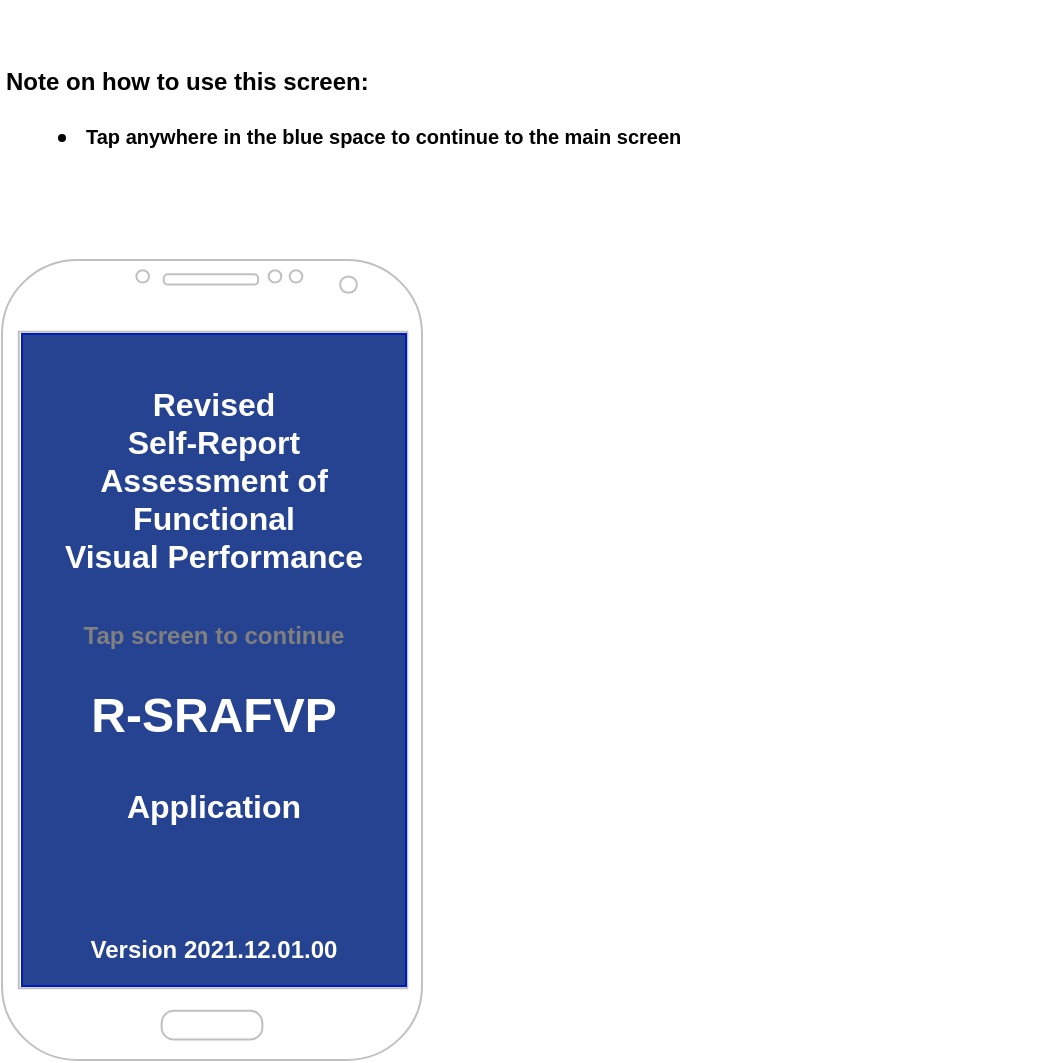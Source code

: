<mxfile version="15.2.7" type="device" pages="15"><diagram id="3UgJHJzheaDNW193njKC" name="Title Screen"><mxGraphModel dx="1669" dy="1219" grid="1" gridSize="10" guides="1" tooltips="1" connect="1" arrows="1" fold="1" page="1" pageScale="1" pageWidth="583" pageHeight="413" math="0" shadow="0"><root><mxCell id="0"/><mxCell id="1" parent="0"/><mxCell id="m6ckG-cg8srxzmimlWLH-1" value="" style="verticalLabelPosition=bottom;verticalAlign=top;html=1;shadow=0;dashed=0;strokeWidth=1;shape=mxgraph.android.phone2;strokeColor=#c0c0c0;" parent="1" vertex="1"><mxGeometry x="-560" y="-270" width="210" height="400" as="geometry"/></mxCell><UserObject label="" link="data:page/id,2-ZBh20_7MEDHS-0zMMk" id="m6ckG-cg8srxzmimlWLH-9"><mxCell style="group" parent="1" vertex="1" connectable="0"><mxGeometry x="-550" y="-233" width="192" height="326" as="geometry"/></mxCell></UserObject><mxCell id="DP5ygSgmfNC-Toa3zkyY-1" value="" style="group" parent="m6ckG-cg8srxzmimlWLH-9" vertex="1" connectable="0"><mxGeometry width="192" height="326" as="geometry"/></mxCell><mxCell id="m6ckG-cg8srxzmimlWLH-3" value="" style="rounded=0;whiteSpace=wrap;html=1;strokeColor=#001DBC;fontColor=#ffffff;fillColor=#264391;" parent="DP5ygSgmfNC-Toa3zkyY-1" vertex="1"><mxGeometry width="192" height="326" as="geometry"/></mxCell><mxCell id="m6ckG-cg8srxzmimlWLH-4" value="R-SRAFVP" style="text;html=1;strokeColor=none;fillColor=none;align=center;verticalAlign=middle;whiteSpace=wrap;rounded=0;fontColor=#FFFFFF;fontSize=24;fontStyle=1" parent="DP5ygSgmfNC-Toa3zkyY-1" vertex="1"><mxGeometry x="11" y="166" width="170" height="50" as="geometry"/></mxCell><mxCell id="m6ckG-cg8srxzmimlWLH-6" value="Version 2021.12.01.00" style="text;html=1;strokeColor=none;fillColor=none;align=center;verticalAlign=middle;whiteSpace=wrap;rounded=0;fontColor=#FFFFFF;spacing=2;fontStyle=1;fontSize=12;" parent="DP5ygSgmfNC-Toa3zkyY-1" vertex="1"><mxGeometry x="11" y="293" width="170" height="30" as="geometry"/></mxCell><mxCell id="m6ckG-cg8srxzmimlWLH-7" value="Revised&lt;br style=&quot;font-size: 16px;&quot;&gt;Self-Report Assessment of &lt;br style=&quot;font-size: 16px;&quot;&gt;Functional &lt;br style=&quot;font-size: 16px;&quot;&gt;Visual Performance" style="text;html=1;strokeColor=none;fillColor=none;align=center;verticalAlign=middle;whiteSpace=wrap;rounded=0;fontColor=#FFFFFF;fontSize=16;fontStyle=1" parent="DP5ygSgmfNC-Toa3zkyY-1" vertex="1"><mxGeometry x="11" y="13" width="170" height="120" as="geometry"/></mxCell><mxCell id="m6ckG-cg8srxzmimlWLH-8" value="Application" style="text;html=1;strokeColor=none;fillColor=none;align=center;verticalAlign=middle;whiteSpace=wrap;rounded=0;fontColor=#FFFFFF;fontSize=16;fontStyle=1" parent="DP5ygSgmfNC-Toa3zkyY-1" vertex="1"><mxGeometry x="11" y="216" width="170" height="40" as="geometry"/></mxCell><mxCell id="nEtPrqSRACM8NCwBKcOu-1" value="Tap screen to continue" style="text;html=1;strokeColor=none;fillColor=none;align=center;verticalAlign=middle;whiteSpace=wrap;rounded=0;fontFamily=Helvetica;fontSize=12;fontColor=#808080;fontStyle=1" parent="DP5ygSgmfNC-Toa3zkyY-1" vertex="1"><mxGeometry x="16" y="139" width="160" height="23" as="geometry"/></mxCell><mxCell id="XarweSMW8IIhG-5RopZN-1" value="&lt;b&gt;&lt;font style=&quot;font-size: 12px&quot;&gt;Note on how to use this screen:&lt;br&gt;&lt;ul&gt;&lt;li&gt;&lt;span style=&quot;font-size: 10px&quot;&gt;Tap anywhere in the blue space to continue to the main screen&lt;/span&gt;&lt;/li&gt;&lt;/ul&gt;&lt;/font&gt;&lt;/b&gt;" style="text;html=1;strokeColor=none;fillColor=none;align=left;verticalAlign=middle;whiteSpace=wrap;rounded=0;shadow=0;" parent="1" vertex="1"><mxGeometry x="-560" y="-400" width="520" height="120" as="geometry"/></mxCell></root></mxGraphModel></diagram><diagram id="2-ZBh20_7MEDHS-0zMMk" name="Main Screen"><mxGraphModel dx="1669" dy="1219" grid="1" gridSize="10" guides="1" tooltips="1" connect="1" arrows="1" fold="1" page="1" pageScale="1" pageWidth="583" pageHeight="413" math="0" shadow="0"><root><mxCell id="Q6wRV_UWbVyyyhtmmw3q-0"/><object label="Main" id="Q6wRV_UWbVyyyhtmmw3q-1"><mxCell style="" parent="Q6wRV_UWbVyyyhtmmw3q-0"/></object><mxCell id="DChZ-zyhVfkYkGL_AlNv-0" value="" style="verticalLabelPosition=bottom;verticalAlign=top;html=1;shadow=0;dashed=0;strokeWidth=1;shape=mxgraph.android.phone2;strokeColor=#c0c0c0;" parent="Q6wRV_UWbVyyyhtmmw3q-1" vertex="1"><mxGeometry x="-110" y="-223" width="210" height="400" as="geometry"/></mxCell><UserObject label="" id="6HuZBUCUZIXnHfBX1iV0-0"><mxCell style="group" parent="Q6wRV_UWbVyyyhtmmw3q-1" vertex="1" connectable="0"><mxGeometry x="-101" y="-186" width="211" height="326" as="geometry"/></mxCell></UserObject><mxCell id="6HuZBUCUZIXnHfBX1iV0-1" value="" style="rounded=0;whiteSpace=wrap;html=1;strokeColor=#001DBC;fontColor=#ffffff;fillColor=#264391;" parent="6HuZBUCUZIXnHfBX1iV0-0" vertex="1"><mxGeometry width="192" height="326" as="geometry"/></mxCell><UserObject label="About R-SRAFVP" link="data:page/id,xg7SFDd3mEwoS3jSL6ho" id="LtArEKivUtsRbs5uPXbg-4"><mxCell style="rounded=1;html=1;shadow=0;dashed=0;whiteSpace=wrap;fontSize=10;fillColor=#E6E6E6;align=center;strokeColor=#E6E6E6;fontColor=#333333;fontStyle=1;gradientColor=#ffffff;gradientDirection=radial;" parent="6HuZBUCUZIXnHfBX1iV0-0" vertex="1"><mxGeometry x="10" y="276" width="170" height="30" as="geometry"/></mxCell></UserObject><UserObject label="Active Assessment" link="data:page/id,zOxjyBAooCTomci4x8P0" id="6HuZBUCUZIXnHfBX1iV0-2"><mxCell style="rounded=1;html=1;shadow=0;dashed=0;whiteSpace=wrap;fontSize=10;fillColor=#E6E6E6;align=center;strokeColor=#E6E6E6;fontColor=#333333;fontStyle=1;gradientColor=#ffffff;gradientDirection=radial;" parent="6HuZBUCUZIXnHfBX1iV0-0" vertex="1"><mxGeometry x="11" y="36" width="170" height="30" as="geometry"/></mxCell></UserObject><mxCell id="ShbNQomUsZ76juqlj0Tb-0" value="" style="endArrow=none;html=1;fontColor=#FFFFFF;exitX=0;exitY=1;exitDx=0;exitDy=0;entryX=1;entryY=1;entryDx=0;entryDy=0;strokeColor=#FFFFFF;" parent="6HuZBUCUZIXnHfBX1iV0-0" edge="1"><mxGeometry width="50" height="50" relative="1" as="geometry"><mxPoint x="1" y="26" as="sourcePoint"/><mxPoint x="191" y="26" as="targetPoint"/></mxGeometry></mxCell><mxCell id="ShbNQomUsZ76juqlj0Tb-1" value="" style="endArrow=none;html=1;fontColor=#0000FF;strokeColor=#FFFFFF;exitX=0;exitY=1;exitDx=0;exitDy=0;entryX=1;entryY=1;entryDx=0;entryDy=0;" parent="6HuZBUCUZIXnHfBX1iV0-0" edge="1"><mxGeometry width="50" height="50" relative="1" as="geometry"><mxPoint x="1" y="26" as="sourcePoint"/><mxPoint x="191" y="26" as="targetPoint"/></mxGeometry></mxCell><mxCell id="ShbNQomUsZ76juqlj0Tb-2" value="" style="endArrow=none;html=1;fontColor=#FFFFFF;strokeColor=#FFFFFF;exitX=0;exitY=1;exitDx=0;exitDy=0;entryX=1;entryY=1;entryDx=0;entryDy=0;" parent="6HuZBUCUZIXnHfBX1iV0-0" edge="1"><mxGeometry width="50" height="50" relative="1" as="geometry"><mxPoint x="1" y="26" as="sourcePoint"/><mxPoint x="191" y="26" as="targetPoint"/></mxGeometry></mxCell><object label="Logout" tags="" id="LtArEKivUtsRbs5uPXbg-2"><mxCell style="rounded=1;html=1;shadow=0;dashed=0;whiteSpace=wrap;fontSize=10;fillColor=#CCCCCC;align=center;strokeColor=#E6E6E6;fontColor=#333333;fontStyle=1;gradientDirection=radial;" parent="6HuZBUCUZIXnHfBX1iV0-0" vertex="1"><mxGeometry x="10" y="236" width="170" height="30" as="geometry"/></mxCell></object><object label="Special Permission User" tags="" id="x_2RlfkM37JAUxiplz0T-8"><mxCell style="text;html=1;strokeColor=none;fillColor=none;align=left;verticalAlign=middle;whiteSpace=wrap;rounded=0;fontColor=#FFFFFF;spacing=2;fontStyle=1;fontSize=10;" parent="6HuZBUCUZIXnHfBX1iV0-0" vertex="1"><mxGeometry y="6" width="190" height="20" as="geometry"/></mxCell></object><mxCell id="x_2RlfkM37JAUxiplz0T-6" value="" style="endArrow=none;html=1;fontColor=#0000FF;strokeColor=#FFFFFF;exitX=0;exitY=1;exitDx=0;exitDy=0;entryX=1;entryY=1;entryDx=0;entryDy=0;" parent="6HuZBUCUZIXnHfBX1iV0-0" source="x_2RlfkM37JAUxiplz0T-8" target="x_2RlfkM37JAUxiplz0T-8" edge="1"><mxGeometry width="50" height="50" relative="1" as="geometry"><mxPoint x="281" y="166" as="sourcePoint"/><mxPoint x="331" y="116" as="targetPoint"/></mxGeometry></mxCell><object label="View My Saved Assessments" tags="" link="data:page/id,brP59pnQ3o0Kl2SDU2Cy" id="x_2RlfkM37JAUxiplz0T-42"><mxCell style="rounded=1;html=1;shadow=0;dashed=0;whiteSpace=wrap;fontSize=10;fillColor=#E6E6E6;align=center;strokeColor=#E6E6E6;fontColor=#333333;fontStyle=1;gradientColor=#ffffff;gradientDirection=radial;" parent="6HuZBUCUZIXnHfBX1iV0-0" vertex="1"><mxGeometry x="11" y="76" width="170" height="30" as="geometry"/></mxCell></object><UserObject label="Guest User" id="aQHPXO2zfHXprljQqGGn-0"><mxCell style="rounded=1;html=1;shadow=0;dashed=0;whiteSpace=wrap;fontSize=12;fillColor=#E6E6E6;align=center;strokeColor=#E6E6E6;fontColor=#264391;fontStyle=1" parent="Q6wRV_UWbVyyyhtmmw3q-1" vertex="1"><mxGeometry x="-541" y="-260" width="170" height="30" as="geometry"/></mxCell></UserObject><UserObject label="Application (logged in) User" Show="data:action/json,{&quot;actions&quot;:[{&quot;hide&quot;: {&quot;cells&quot;: [&quot;6HuZBUCUZIXnHfBX1iV0-3&quot;]}}]}" id="aQHPXO2zfHXprljQqGGn-1"><mxCell style="rounded=1;html=1;shadow=0;dashed=0;whiteSpace=wrap;fontSize=12;fillColor=#264391;align=center;strokeColor=#E6E6E6;fontColor=#E6E6E6;fontStyle=1" parent="Q6wRV_UWbVyyyhtmmw3q-1" vertex="1"><mxGeometry x="-320" y="-260" width="170" height="30" as="geometry"/></mxCell></UserObject><UserObject label="Special Permission User" id="aQHPXO2zfHXprljQqGGn-2"><mxCell style="rounded=1;html=1;shadow=0;dashed=0;whiteSpace=wrap;fontSize=12;fillColor=#9AC7BF;align=center;strokeColor=#E6E6E6;fontColor=#333333;fontStyle=1" parent="Q6wRV_UWbVyyyhtmmw3q-1" vertex="1"><mxGeometry x="-90" y="-260" width="170" height="30" as="geometry"/></mxCell></UserObject><mxCell id="x_2RlfkM37JAUxiplz0T-0" value="" style="verticalLabelPosition=bottom;verticalAlign=top;html=1;shadow=0;dashed=0;strokeWidth=1;shape=mxgraph.android.phone2;strokeColor=#c0c0c0;" parent="Q6wRV_UWbVyyyhtmmw3q-1" vertex="1"><mxGeometry x="-340" y="-223" width="210" height="400" as="geometry"/></mxCell><UserObject label="" id="x_2RlfkM37JAUxiplz0T-1"><mxCell style="group" parent="Q6wRV_UWbVyyyhtmmw3q-1" vertex="1" connectable="0"><mxGeometry x="-331" y="-186" width="211" height="326" as="geometry"/></mxCell></UserObject><mxCell id="x_2RlfkM37JAUxiplz0T-2" value="" style="rounded=0;whiteSpace=wrap;html=1;strokeColor=#001DBC;fontColor=#ffffff;fillColor=#264391;" parent="x_2RlfkM37JAUxiplz0T-1" vertex="1"><mxGeometry width="192" height="326" as="geometry"/></mxCell><UserObject label="About R-SRAFVP" link="data:page/id,xg7SFDd3mEwoS3jSL6ho" id="x_2RlfkM37JAUxiplz0T-3"><mxCell style="rounded=1;html=1;shadow=0;dashed=0;whiteSpace=wrap;fontSize=10;fillColor=#E6E6E6;align=center;strokeColor=#E6E6E6;fontColor=#333333;fontStyle=1;gradientColor=#ffffff;gradientDirection=radial;" parent="x_2RlfkM37JAUxiplz0T-1" vertex="1"><mxGeometry x="10" y="276" width="170" height="30" as="geometry"/></mxCell></UserObject><UserObject label="Active Assessment" link="data:page/id,zOxjyBAooCTomci4x8P0" id="x_2RlfkM37JAUxiplz0T-4"><mxCell style="rounded=1;html=1;shadow=0;dashed=0;whiteSpace=wrap;fontSize=10;fillColor=#E6E6E6;align=center;strokeColor=#E6E6E6;fontColor=#333333;fontStyle=1;gradientColor=#ffffff;gradientDirection=radial;" parent="x_2RlfkM37JAUxiplz0T-1" vertex="1"><mxGeometry x="11" y="36" width="170" height="30" as="geometry"/></mxCell></UserObject><mxCell id="x_2RlfkM37JAUxiplz0T-5" value="" style="endArrow=none;html=1;fontColor=#FFFFFF;exitX=0;exitY=1;exitDx=0;exitDy=0;entryX=1;entryY=1;entryDx=0;entryDy=0;strokeColor=#FFFFFF;" parent="x_2RlfkM37JAUxiplz0T-1" edge="1"><mxGeometry width="50" height="50" relative="1" as="geometry"><mxPoint x="1" y="26" as="sourcePoint"/><mxPoint x="191" y="26" as="targetPoint"/></mxGeometry></mxCell><object label="Logout" tags="" id="x_2RlfkM37JAUxiplz0T-9"><mxCell style="rounded=1;html=1;shadow=0;dashed=0;whiteSpace=wrap;fontSize=10;fillColor=#CCCCCC;align=center;strokeColor=#E6E6E6;fontColor=#333333;fontStyle=1;gradientDirection=radial;" parent="x_2RlfkM37JAUxiplz0T-1" vertex="1"><mxGeometry x="10" y="236" width="170" height="30" as="geometry"/></mxCell></object><object label="Logged In User" tags="" id="x_2RlfkM37JAUxiplz0T-12"><mxCell style="text;html=1;strokeColor=none;fillColor=none;align=left;verticalAlign=middle;whiteSpace=wrap;rounded=0;fontColor=#FFFFFF;spacing=2;fontStyle=1;fontSize=10;" parent="x_2RlfkM37JAUxiplz0T-1" vertex="1"><mxGeometry x="1" y="6" width="190" height="20" as="geometry"/></mxCell></object><mxCell id="x_2RlfkM37JAUxiplz0T-13" value="" style="endArrow=none;html=1;fontColor=#FFFFFF;strokeColor=#FFFFFF;exitX=0;exitY=1;exitDx=0;exitDy=0;entryX=1;entryY=1;entryDx=0;entryDy=0;" parent="x_2RlfkM37JAUxiplz0T-1" source="x_2RlfkM37JAUxiplz0T-12" target="x_2RlfkM37JAUxiplz0T-12" edge="1"><mxGeometry width="50" height="50" relative="1" as="geometry"><mxPoint x="511" y="166" as="sourcePoint"/><mxPoint x="561" y="116" as="targetPoint"/></mxGeometry></mxCell><object label="View My Saved Assessments" tags="" link="data:page/id,brP59pnQ3o0Kl2SDU2Cy" id="x_2RlfkM37JAUxiplz0T-11"><mxCell style="rounded=1;html=1;shadow=0;dashed=0;whiteSpace=wrap;fontSize=10;fillColor=#E6E6E6;align=center;strokeColor=#E6E6E6;fontColor=#333333;fontStyle=1;gradientColor=#ffffff;gradientDirection=radial;" parent="Q6wRV_UWbVyyyhtmmw3q-1" vertex="1"><mxGeometry x="-320" y="-110" width="170" height="30" as="geometry"/></mxCell></object><mxCell id="x_2RlfkM37JAUxiplz0T-29" value="" style="verticalLabelPosition=bottom;verticalAlign=top;html=1;shadow=0;dashed=0;strokeWidth=1;shape=mxgraph.android.phone2;strokeColor=#c0c0c0;" parent="Q6wRV_UWbVyyyhtmmw3q-1" vertex="1"><mxGeometry x="-560" y="-223" width="210" height="400" as="geometry"/></mxCell><mxCell id="x_2RlfkM37JAUxiplz0T-30" value="" style="rounded=0;whiteSpace=wrap;html=1;strokeColor=#001DBC;fontColor=#ffffff;fillColor=#264391;" parent="Q6wRV_UWbVyyyhtmmw3q-1" vertex="1"><mxGeometry x="-551" y="-186" width="192" height="326" as="geometry"/></mxCell><UserObject label="About R-SRAFVP" link="data:page/id,xg7SFDd3mEwoS3jSL6ho" id="x_2RlfkM37JAUxiplz0T-31"><mxCell style="rounded=1;html=1;shadow=0;dashed=0;whiteSpace=wrap;fontSize=10;fillColor=#E6E6E6;align=center;strokeColor=#E6E6E6;fontColor=#333333;fontStyle=1;gradientColor=#ffffff;gradientDirection=radial;" parent="Q6wRV_UWbVyyyhtmmw3q-1" vertex="1"><mxGeometry x="-541" y="90" width="170" height="30" as="geometry"/></mxCell></UserObject><UserObject label="Active Assessment" link="data:page/id,zOxjyBAooCTomci4x8P0" id="x_2RlfkM37JAUxiplz0T-32"><mxCell style="rounded=1;html=1;shadow=0;dashed=0;whiteSpace=wrap;fontSize=10;fillColor=#E6E6E6;align=center;strokeColor=#E6E6E6;fontColor=#333333;fontStyle=1;gradientColor=#ffffff;gradientDirection=radial;" parent="Q6wRV_UWbVyyyhtmmw3q-1" vertex="1"><mxGeometry x="-540" y="-150" width="170" height="30" as="geometry"/></mxCell></UserObject><mxCell id="x_2RlfkM37JAUxiplz0T-33" value="" style="endArrow=none;html=1;fontColor=#FFFFFF;exitX=0;exitY=1;exitDx=0;exitDy=0;entryX=1;entryY=1;entryDx=0;entryDy=0;strokeColor=#FFFFFF;" parent="Q6wRV_UWbVyyyhtmmw3q-1" source="x_2RlfkM37JAUxiplz0T-35" target="x_2RlfkM37JAUxiplz0T-35" edge="1"><mxGeometry width="50" height="50" relative="1" as="geometry"><mxPoint x="141" y="36" as="sourcePoint"/><mxPoint x="191" y="-14" as="targetPoint"/></mxGeometry></mxCell><object label="Guest User" tags="" id="x_2RlfkM37JAUxiplz0T-35"><mxCell style="text;html=1;strokeColor=none;fillColor=none;align=left;verticalAlign=middle;whiteSpace=wrap;rounded=0;fontColor=#FFFFFF;spacing=2;fontStyle=1;fontSize=10;" parent="Q6wRV_UWbVyyyhtmmw3q-1" vertex="1"><mxGeometry x="-550" y="-180" width="190" height="20" as="geometry"/></mxCell></object><object label="Login" tags="" link="data:page/id,p36euGWZlRvrzdf_p1Ou" id="x_2RlfkM37JAUxiplz0T-37"><mxCell style="rounded=1;html=1;shadow=0;dashed=0;whiteSpace=wrap;fontSize=10;fillColor=#E6E6E6;align=center;strokeColor=#E6E6E6;fontColor=#333333;fontStyle=1;gradientColor=#ffffff;gradientDirection=radial;" parent="Q6wRV_UWbVyyyhtmmw3q-1" vertex="1"><mxGeometry x="-541" y="50" width="170" height="30" as="geometry"/></mxCell></object><object label="View&amp;nbsp; All Assessments" tags="" link="data:page/id,7jE2StuhJEG0fcGXgctJ" id="aQHPXO2zfHXprljQqGGn-3"><mxCell style="rounded=1;html=1;shadow=0;dashed=0;whiteSpace=wrap;fontSize=10;fillColor=#9AC7BF;align=center;strokeColor=#E6E6E6;fontColor=#333333;fontStyle=1" parent="Q6wRV_UWbVyyyhtmmw3q-1" vertex="1"><mxGeometry x="-90" y="-70" width="170" height="30" as="geometry"/></mxCell></object><mxCell id="pNP5Ktx8EyBZ90SyhbXN-0" value="&lt;b&gt;&lt;font style=&quot;font-size: 12px&quot;&gt;Note on how to use this screen:&lt;br&gt;&lt;ul&gt;&lt;li&gt;&lt;span style=&quot;font-size: 10px&quot;&gt;Select any button to experience the user's particular flow&lt;/span&gt;&lt;/li&gt;&lt;li&gt;&lt;span style=&quot;font-size: 10px&quot;&gt;Note each user will not have the same functionality&lt;/span&gt;&lt;/li&gt;&lt;/ul&gt;&lt;/font&gt;&lt;/b&gt;" style="text;html=1;strokeColor=none;fillColor=none;align=left;verticalAlign=middle;whiteSpace=wrap;rounded=0;" parent="Q6wRV_UWbVyyyhtmmw3q-1" vertex="1"><mxGeometry x="-560" y="-400" width="660" height="120" as="geometry"/></mxCell></root></mxGraphModel></diagram><diagram id="xg7SFDd3mEwoS3jSL6ho" name="About"><mxGraphModel dx="1086" dy="1219" grid="1" gridSize="10" guides="1" tooltips="1" connect="1" arrows="1" fold="1" page="1" pageScale="1" pageWidth="583" pageHeight="413" math="0" shadow="0"><root><mxCell id="UcHBSGYtZWTn2Cxs1Phu-0"/><mxCell id="UcHBSGYtZWTn2Cxs1Phu-1" parent="UcHBSGYtZWTn2Cxs1Phu-0"/><mxCell id="IKnQpYts42Ue7FUfeOYj-0" value="" style="verticalLabelPosition=bottom;verticalAlign=top;html=1;shadow=0;dashed=0;strokeWidth=1;shape=mxgraph.android.phone2;strokeColor=#c0c0c0;" parent="UcHBSGYtZWTn2Cxs1Phu-1" vertex="1"><mxGeometry x="40" y="-270" width="210" height="400" as="geometry"/></mxCell><UserObject label="" link="data:page/id,TmKTobYi40zYyuhnyCU2" id="IKnQpYts42Ue7FUfeOYj-1"><mxCell style="group" parent="UcHBSGYtZWTn2Cxs1Phu-1" vertex="1" connectable="0"><mxGeometry x="49" y="-233" width="192" height="340" as="geometry"/></mxCell></UserObject><mxCell id="IKnQpYts42Ue7FUfeOYj-2" value="" style="rounded=0;whiteSpace=wrap;html=1;strokeColor=#001DBC;fontColor=#ffffff;fillColor=#264391;" parent="IKnQpYts42Ue7FUfeOYj-1" vertex="1"><mxGeometry width="192" height="326" as="geometry"/></mxCell><mxCell id="EuQm4xUOXlnY3b_pdf4C-3" value="" style="verticalLabelPosition=bottom;verticalAlign=top;html=1;shadow=0;dashed=0;strokeWidth=1;strokeColor=default;shape=rect;fillColor=#E6E6E6;fontSize=8;" parent="IKnQpYts42Ue7FUfeOYj-1" vertex="1"><mxGeometry x="2" y="30" width="188" height="292" as="geometry"/></mxCell><UserObject label="Back" link="data:page/id,2-ZBh20_7MEDHS-0zMMk" id="IKnQpYts42Ue7FUfeOYj-9"><mxCell style="rounded=1;html=1;shadow=0;dashed=0;whiteSpace=wrap;fontSize=8;fillColor=#E6E6E6;align=center;strokeColor=#E6E6E6;fontColor=#333333;fontStyle=1" parent="IKnQpYts42Ue7FUfeOYj-1" vertex="1"><mxGeometry x="156" y="5" width="32" height="16" as="geometry"/></mxCell></UserObject><mxCell id="EuQm4xUOXlnY3b_pdf4C-2" value="" style="verticalLabelPosition=bottom;verticalAlign=top;html=1;shadow=0;dashed=0;strokeWidth=1;shape=mxgraph.android.quickscroll3;dy=0.5;fillColor=#000000;strokeColor=#000000;fontSize=10;" parent="IKnQpYts42Ue7FUfeOYj-1" vertex="1"><mxGeometry x="182" y="31" width="6" height="289" as="geometry"/></mxCell><UserObject label="US HHS Security Rule Compliance" link="data:page/id,TmKTobYi40zYyuhnyCU2" id="gDb0k4XYk7aM09Hh5i85-2"><mxCell style="text;html=1;strokeColor=none;fillColor=none;align=left;verticalAlign=top;whiteSpace=wrap;rounded=0;fontSize=8;fontColor=#264391;fontStyle=5" parent="IKnQpYts42Ue7FUfeOYj-1" vertex="1"><mxGeometry x="10.5" y="156" width="169" height="20" as="geometry"/></mxCell></UserObject><UserObject label="US HHS Privacy Rule Compliance" link="data:page/id,JoQ8V04LdE7eyyECaUx6" id="gDb0k4XYk7aM09Hh5i85-4"><mxCell style="text;html=1;strokeColor=none;fillColor=none;align=left;verticalAlign=top;whiteSpace=wrap;rounded=0;fontSize=8;fontColor=#264391;fontStyle=5" parent="IKnQpYts42Ue7FUfeOYj-1" vertex="1"><mxGeometry x="10.5" y="176" width="169" height="20" as="geometry"/></mxCell></UserObject><UserObject label="R-SRAFVP Resources (Toolkit)" link="https://www.uab.edu/shp/ot/post-professional/low-vision-gc/student-resources" linkTarget="_blank" id="gDb0k4XYk7aM09Hh5i85-5"><mxCell style="text;html=1;strokeColor=none;fillColor=none;align=left;verticalAlign=top;whiteSpace=wrap;rounded=0;fontSize=8;fontColor=#264391;fontStyle=5" parent="IKnQpYts42Ue7FUfeOYj-1" vertex="1"><mxGeometry x="10.5" y="136" width="169" height="20" as="geometry"/></mxCell></UserObject><mxCell id="gDb0k4XYk7aM09Hh5i85-3" value="&lt;font style=&quot;font-size: 10px&quot;&gt;&lt;b&gt;About the RSRAFVP Application&lt;br&gt;&lt;/b&gt;&lt;/font&gt;&lt;br&gt;Version of release ...&lt;br&gt;&lt;br&gt;Author(s) of release&lt;br&gt;&lt;br&gt;Permissions ...&lt;br&gt;&lt;br&gt;Licensing ...&lt;br&gt;" style="text;html=1;strokeColor=none;fillColor=none;align=left;verticalAlign=top;whiteSpace=wrap;rounded=0;fontSize=8;" parent="IKnQpYts42Ue7FUfeOYj-1" vertex="1"><mxGeometry x="10.5" y="36" width="169" height="94" as="geometry"/></mxCell><object label="Guest User" tags="Guest" id="PgdzF9MG9m8klCxwwSpa-0"><mxCell style="text;html=1;strokeColor=none;fillColor=none;align=left;verticalAlign=middle;whiteSpace=wrap;rounded=0;fontColor=#FFFFFF;spacing=2;fontStyle=1;fontSize=10;" parent="IKnQpYts42Ue7FUfeOYj-1" vertex="1"><mxGeometry x="2" width="150" height="30" as="geometry"/></mxCell></object><mxCell id="PgdzF9MG9m8klCxwwSpa-1" value="" style="endArrow=none;html=1;strokeColor=#FFFFFF;" parent="IKnQpYts42Ue7FUfeOYj-1" edge="1"><mxGeometry width="50" height="50" relative="1" as="geometry"><mxPoint x="2" y="24.68" as="sourcePoint"/><mxPoint x="192" y="24.68" as="targetPoint"/></mxGeometry></mxCell><mxCell id="t7UZirgSNGKhVSKRIeW7-0" value="&lt;b&gt;&lt;font style=&quot;font-size: 12px&quot;&gt;Note on how to use this screen:&lt;br&gt;&lt;ul&gt;&lt;li&gt;&lt;span style=&quot;font-size: 10px&quot;&gt;Select the BACK button to return to the Main screen&lt;/span&gt;&lt;/li&gt;&lt;li&gt;&lt;span style=&quot;font-size: 10px&quot;&gt;Select a link to continue to the next screen&lt;/span&gt;&lt;/li&gt;&lt;/ul&gt;&lt;/font&gt;&lt;/b&gt;" style="text;html=1;strokeColor=none;fillColor=none;align=left;verticalAlign=middle;whiteSpace=wrap;rounded=0;" parent="UcHBSGYtZWTn2Cxs1Phu-1" vertex="1"><mxGeometry x="40" y="-400" width="350" height="120" as="geometry"/></mxCell></root></mxGraphModel></diagram><diagram name="USHHS Security" id="TmKTobYi40zYyuhnyCU2"><mxGraphModel dx="1086" dy="1219" grid="1" gridSize="10" guides="1" tooltips="1" connect="1" arrows="1" fold="1" page="1" pageScale="1" pageWidth="583" pageHeight="413" math="0" shadow="0"><root><mxCell id="W6lVHRzJuI-4gZcIT1Vi-0"/><mxCell id="W6lVHRzJuI-4gZcIT1Vi-1" parent="W6lVHRzJuI-4gZcIT1Vi-0"/><mxCell id="5aJtor_xRXy3v37nzZAt-0" value="" style="verticalLabelPosition=bottom;verticalAlign=top;html=1;shadow=0;dashed=0;strokeWidth=1;shape=mxgraph.android.phone2;strokeColor=#c0c0c0;" parent="W6lVHRzJuI-4gZcIT1Vi-1" vertex="1"><mxGeometry x="40" y="-270" width="210" height="400" as="geometry"/></mxCell><UserObject label="" id="5aJtor_xRXy3v37nzZAt-1"><mxCell style="group" parent="W6lVHRzJuI-4gZcIT1Vi-1" vertex="1" connectable="0"><mxGeometry x="49" y="-233" width="192" height="340" as="geometry"/></mxCell></UserObject><mxCell id="5aJtor_xRXy3v37nzZAt-2" value="" style="rounded=0;whiteSpace=wrap;html=1;strokeColor=#001DBC;fontColor=#ffffff;fillColor=#264391;" parent="5aJtor_xRXy3v37nzZAt-1" vertex="1"><mxGeometry width="192" height="326" as="geometry"/></mxCell><mxCell id="5aJtor_xRXy3v37nzZAt-3" value="" style="verticalLabelPosition=bottom;verticalAlign=top;html=1;shadow=0;dashed=0;strokeWidth=1;strokeColor=default;shape=rect;fillColor=#E6E6E6;fontSize=8;" parent="5aJtor_xRXy3v37nzZAt-1" vertex="1"><mxGeometry x="2" y="30" width="188" height="292" as="geometry"/></mxCell><UserObject label="Back" link="data:page/id,2-ZBh20_7MEDHS-0zMMk" id="5aJtor_xRXy3v37nzZAt-4"><mxCell style="rounded=1;html=1;shadow=0;dashed=0;whiteSpace=wrap;fontSize=8;fillColor=#E6E6E6;align=center;strokeColor=#E6E6E6;fontColor=#333333;fontStyle=1" parent="5aJtor_xRXy3v37nzZAt-1" vertex="1"><mxGeometry x="156" y="5" width="32" height="16" as="geometry"/></mxCell></UserObject><mxCell id="5aJtor_xRXy3v37nzZAt-5" value="" style="verticalLabelPosition=bottom;verticalAlign=top;html=1;shadow=0;dashed=0;strokeWidth=1;shape=mxgraph.android.quickscroll3;dy=0.5;fillColor=#000000;strokeColor=#000000;fontSize=10;" parent="5aJtor_xRXy3v37nzZAt-1" vertex="1"><mxGeometry x="182" y="31" width="6" height="289" as="geometry"/></mxCell><UserObject label="Link to US HHS Security Rule" link="https://www.hhs.gov/hipaa/for-professionals/security/index.html" id="5aJtor_xRXy3v37nzZAt-6"><mxCell style="text;html=1;strokeColor=none;fillColor=none;align=left;verticalAlign=top;whiteSpace=wrap;rounded=0;fontSize=8;fontColor=#264391;fontStyle=5" parent="5aJtor_xRXy3v37nzZAt-1" vertex="1"><mxGeometry x="10.5" y="134" width="169" height="20" as="geometry"/></mxCell></UserObject><mxCell id="5aJtor_xRXy3v37nzZAt-9" value="&lt;font style=&quot;font-size: 10px&quot;&gt;&lt;b&gt;U.S. Health &amp;amp; Human Services&lt;br&gt;Security Rule&lt;br&gt;&lt;/b&gt;&lt;/font&gt;&lt;br&gt;What is the U.S. HHS Security Rule?&lt;br&gt;&lt;br&gt;How does this application comply?" style="text;html=1;strokeColor=none;fillColor=none;align=left;verticalAlign=top;whiteSpace=wrap;rounded=0;fontSize=8;" parent="5aJtor_xRXy3v37nzZAt-1" vertex="1"><mxGeometry x="10.5" y="36" width="169" height="84" as="geometry"/></mxCell><object label="Guest User" tags="Guest" id="5aJtor_xRXy3v37nzZAt-10"><mxCell style="text;html=1;strokeColor=none;fillColor=none;align=left;verticalAlign=middle;whiteSpace=wrap;rounded=0;fontColor=#FFFFFF;spacing=2;fontStyle=1;fontSize=10;" parent="5aJtor_xRXy3v37nzZAt-1" vertex="1"><mxGeometry x="2" width="150" height="30" as="geometry"/></mxCell></object><mxCell id="5aJtor_xRXy3v37nzZAt-11" value="" style="endArrow=none;html=1;strokeColor=#FFFFFF;" parent="W6lVHRzJuI-4gZcIT1Vi-1" edge="1"><mxGeometry width="50" height="50" relative="1" as="geometry"><mxPoint x="50" y="-209" as="sourcePoint"/><mxPoint x="240" y="-209" as="targetPoint"/></mxGeometry></mxCell><mxCell id="DNAtxRjfG24XfgrxlehS-0" value="&lt;b&gt;&lt;font style=&quot;font-size: 12px&quot;&gt;Note on how to use this screen:&lt;br&gt;&lt;ul&gt;&lt;li&gt;&lt;span style=&quot;font-size: 10px&quot;&gt;Select the BACK button to return to the Main screen&lt;/span&gt;&lt;/li&gt;&lt;li&gt;&lt;span style=&quot;font-size: 10px&quot;&gt;Select a link to continue to the next screen&lt;/span&gt;&lt;/li&gt;&lt;/ul&gt;&lt;/font&gt;&lt;/b&gt;" style="text;html=1;strokeColor=none;fillColor=none;align=left;verticalAlign=middle;whiteSpace=wrap;rounded=0;" parent="W6lVHRzJuI-4gZcIT1Vi-1" vertex="1"><mxGeometry x="40" y="-400" width="350" height="120" as="geometry"/></mxCell></root></mxGraphModel></diagram><diagram name="USHHS Privacy" id="JoQ8V04LdE7eyyECaUx6"><mxGraphModel dx="1086" dy="1219" grid="1" gridSize="10" guides="1" tooltips="1" connect="1" arrows="1" fold="1" page="1" pageScale="1" pageWidth="583" pageHeight="413" math="0" shadow="0"><root><mxCell id="Xd9kZcahK87IJM4eTQf3-0"/><mxCell id="Xd9kZcahK87IJM4eTQf3-1" parent="Xd9kZcahK87IJM4eTQf3-0"/><mxCell id="Oqo4mT2NwQrSs5w0znKv-0" value="" style="verticalLabelPosition=bottom;verticalAlign=top;html=1;shadow=0;dashed=0;strokeWidth=1;shape=mxgraph.android.phone2;strokeColor=#c0c0c0;" parent="Xd9kZcahK87IJM4eTQf3-1" vertex="1"><mxGeometry x="40" y="-270" width="210" height="400" as="geometry"/></mxCell><UserObject label="" id="Oqo4mT2NwQrSs5w0znKv-1"><mxCell style="group" parent="Xd9kZcahK87IJM4eTQf3-1" vertex="1" connectable="0"><mxGeometry x="49" y="-233" width="192" height="340" as="geometry"/></mxCell></UserObject><mxCell id="Oqo4mT2NwQrSs5w0znKv-2" value="" style="rounded=0;whiteSpace=wrap;html=1;strokeColor=#001DBC;fontColor=#ffffff;fillColor=#264391;" parent="Oqo4mT2NwQrSs5w0znKv-1" vertex="1"><mxGeometry width="192" height="326" as="geometry"/></mxCell><mxCell id="Oqo4mT2NwQrSs5w0znKv-3" value="" style="verticalLabelPosition=bottom;verticalAlign=top;html=1;shadow=0;dashed=0;strokeWidth=1;strokeColor=default;shape=rect;fillColor=#E6E6E6;fontSize=8;" parent="Oqo4mT2NwQrSs5w0znKv-1" vertex="1"><mxGeometry x="2" y="30" width="188" height="292" as="geometry"/></mxCell><UserObject label="Back" link="data:page/id,2-ZBh20_7MEDHS-0zMMk" id="Oqo4mT2NwQrSs5w0znKv-4"><mxCell style="rounded=1;html=1;shadow=0;dashed=0;whiteSpace=wrap;fontSize=8;fillColor=#E6E6E6;align=center;strokeColor=#E6E6E6;fontColor=#333333;fontStyle=1" parent="Oqo4mT2NwQrSs5w0znKv-1" vertex="1"><mxGeometry x="156" y="5" width="32" height="16" as="geometry"/></mxCell></UserObject><mxCell id="Oqo4mT2NwQrSs5w0znKv-5" value="" style="verticalLabelPosition=bottom;verticalAlign=top;html=1;shadow=0;dashed=0;strokeWidth=1;shape=mxgraph.android.quickscroll3;dy=0.5;fillColor=#000000;strokeColor=#000000;fontSize=10;" parent="Oqo4mT2NwQrSs5w0znKv-1" vertex="1"><mxGeometry x="182" y="31" width="6" height="289" as="geometry"/></mxCell><UserObject label="Link to US HHS Privacy Rule" link="https://www.hhs.gov/hipaa/for-professionals/privacy/index.html" id="Oqo4mT2NwQrSs5w0znKv-7"><mxCell style="text;html=1;strokeColor=none;fillColor=none;align=left;verticalAlign=top;whiteSpace=wrap;rounded=0;fontSize=8;fontColor=#264391;fontStyle=5" parent="Oqo4mT2NwQrSs5w0znKv-1" vertex="1"><mxGeometry x="10.5" y="134" width="169" height="20" as="geometry"/></mxCell></UserObject><mxCell id="S79VT-Lppl7roBbeMotl-0" value="&lt;font style=&quot;font-size: 10px&quot;&gt;&lt;b&gt;U.S. Health &amp;amp; Human Services&lt;br&gt;Privacy Rule&lt;br&gt;&lt;/b&gt;&lt;/font&gt;&lt;br&gt;What is the U.S. HHS Privacy Rule?&lt;br&gt;&lt;br&gt;How does this application comply?" style="text;html=1;strokeColor=none;fillColor=none;align=left;verticalAlign=top;whiteSpace=wrap;rounded=0;fontSize=8;" parent="Oqo4mT2NwQrSs5w0znKv-1" vertex="1"><mxGeometry x="10.5" y="36" width="169" height="84" as="geometry"/></mxCell><object label="Guest User" tags="Guest" id="Oqo4mT2NwQrSs5w0znKv-10"><mxCell style="text;html=1;strokeColor=none;fillColor=none;align=left;verticalAlign=middle;whiteSpace=wrap;rounded=0;fontColor=#FFFFFF;spacing=2;fontStyle=1;fontSize=10;" parent="Oqo4mT2NwQrSs5w0znKv-1" vertex="1"><mxGeometry x="2" width="150" height="30" as="geometry"/></mxCell></object><mxCell id="j3i0MQmvaejSUUjt1SO1-0" value="" style="endArrow=none;html=1;strokeColor=#FFFFFF;" parent="Xd9kZcahK87IJM4eTQf3-1" edge="1"><mxGeometry width="50" height="50" relative="1" as="geometry"><mxPoint x="50" y="-209" as="sourcePoint"/><mxPoint x="240" y="-209" as="targetPoint"/></mxGeometry></mxCell><mxCell id="2yi_IWFjVr7d0jgEY8Bl-0" value="&lt;b&gt;&lt;font style=&quot;font-size: 12px&quot;&gt;Note on how to use this screen:&lt;br&gt;&lt;ul&gt;&lt;li&gt;&lt;span style=&quot;font-size: 10px&quot;&gt;Select the BACK button to return to the Main screen&lt;/span&gt;&lt;/li&gt;&lt;li&gt;&lt;span style=&quot;font-size: 10px&quot;&gt;Select a link to continue to the next screen&lt;/span&gt;&lt;/li&gt;&lt;/ul&gt;&lt;/font&gt;&lt;/b&gt;" style="text;html=1;strokeColor=none;fillColor=none;align=left;verticalAlign=middle;whiteSpace=wrap;rounded=0;" parent="Xd9kZcahK87IJM4eTQf3-1" vertex="1"><mxGeometry x="40" y="-400" width="350" height="120" as="geometry"/></mxCell></root></mxGraphModel></diagram><diagram name="Login" id="p36euGWZlRvrzdf_p1Ou"><mxGraphModel dx="1086" dy="1219" grid="1" gridSize="10" guides="1" tooltips="1" connect="1" arrows="1" fold="1" page="1" pageScale="1" pageWidth="583" pageHeight="413" math="0" shadow="0"><root><mxCell id="hz1KvAEykwuD_WlQlieM-0"/><mxCell id="hz1KvAEykwuD_WlQlieM-1" parent="hz1KvAEykwuD_WlQlieM-0"/><mxCell id="46pOmiPOJUpJB75ZYwNY-0" value="" style="verticalLabelPosition=bottom;verticalAlign=top;html=1;shadow=0;dashed=0;strokeWidth=1;shape=mxgraph.android.phone2;strokeColor=#c0c0c0;" parent="hz1KvAEykwuD_WlQlieM-1" vertex="1"><mxGeometry x="40" y="-270" width="210" height="453" as="geometry"/></mxCell><UserObject label="" id="46pOmiPOJUpJB75ZYwNY-1"><mxCell style="group" parent="hz1KvAEykwuD_WlQlieM-1" vertex="1" connectable="0"><mxGeometry x="49" y="-233" width="192" height="390" as="geometry"/></mxCell></UserObject><mxCell id="46pOmiPOJUpJB75ZYwNY-2" value="" style="rounded=0;whiteSpace=wrap;html=1;strokeColor=#001DBC;fontColor=#ffffff;fillColor=#264391;" parent="46pOmiPOJUpJB75ZYwNY-1" vertex="1"><mxGeometry width="192" height="373.941" as="geometry"/></mxCell><UserObject label="US HHS Security Rule Compliance" id="46pOmiPOJUpJB75ZYwNY-6"><mxCell style="text;html=1;strokeColor=none;fillColor=none;align=left;verticalAlign=top;whiteSpace=wrap;rounded=0;fontSize=8;fontColor=#264391;fontStyle=5" parent="46pOmiPOJUpJB75ZYwNY-1" vertex="1"><mxGeometry x="10.5" y="178.941" width="169" height="22.941" as="geometry"/></mxCell></UserObject><UserObject label="US HHS Privacy Rule Compliance" id="46pOmiPOJUpJB75ZYwNY-7"><mxCell style="text;html=1;strokeColor=none;fillColor=none;align=left;verticalAlign=top;whiteSpace=wrap;rounded=0;fontSize=8;fontColor=#264391;fontStyle=5" parent="46pOmiPOJUpJB75ZYwNY-1" vertex="1"><mxGeometry x="10.5" y="201.882" width="169" height="22.941" as="geometry"/></mxCell></UserObject><UserObject label="R-SRAFVP Resources (Toolkit)" link="https://www.uab.edu/shp/ot/post-professional/low-vision-gc/student-resources" linkTarget="_blank" id="46pOmiPOJUpJB75ZYwNY-8"><mxCell style="text;html=1;strokeColor=none;fillColor=none;align=left;verticalAlign=top;whiteSpace=wrap;rounded=0;fontSize=8;fontColor=#264391;fontStyle=5" parent="46pOmiPOJUpJB75ZYwNY-1" vertex="1"><mxGeometry x="10.5" y="156.0" width="169" height="22.941" as="geometry"/></mxCell></UserObject><object label="Guest User" tags="Guest" id="46pOmiPOJUpJB75ZYwNY-10"><mxCell style="text;html=1;strokeColor=none;fillColor=none;align=left;verticalAlign=middle;whiteSpace=wrap;rounded=0;fontColor=#FFFFFF;spacing=2;fontStyle=1;fontSize=10;" parent="46pOmiPOJUpJB75ZYwNY-1" vertex="1"><mxGeometry x="2" width="150" height="34.412" as="geometry"/></mxCell></object><mxCell id="46pOmiPOJUpJB75ZYwNY-11" value="" style="endArrow=none;html=1;strokeColor=#FFFFFF;" parent="46pOmiPOJUpJB75ZYwNY-1" edge="1"><mxGeometry width="50" height="50" relative="1" as="geometry"><mxPoint x="2" y="28.309" as="sourcePoint"/><mxPoint x="192" y="28.309" as="targetPoint"/></mxGeometry></mxCell><mxCell id="o9P9tbLYRz_0ryVRmF_y-1" value="" style="strokeWidth=1;shadow=0;dashed=0;align=center;html=1;shape=mxgraph.mockup.forms.rrect;rSize=0;strokeColor=#999999;fillColor=#ffffff;" parent="46pOmiPOJUpJB75ZYwNY-1" vertex="1"><mxGeometry x="25" y="34.412" width="140" height="321.176" as="geometry"/></mxCell><mxCell id="o9P9tbLYRz_0ryVRmF_y-2" value="Sign In" style="strokeWidth=1;shadow=0;dashed=0;align=center;html=1;shape=mxgraph.mockup.forms.anchor;fontSize=12;fontColor=#666666;align=left;resizeWidth=1;spacingLeft=0;" parent="o9P9tbLYRz_0ryVRmF_y-1" vertex="1"><mxGeometry width="120" height="20" relative="1" as="geometry"><mxPoint x="10" y="10" as="offset"/></mxGeometry></mxCell><mxCell id="o9P9tbLYRz_0ryVRmF_y-3" value="" style="shape=line;strokeColor=#264391;strokeWidth=2;html=1;resizeWidth=1;fillColor=#264391;" parent="o9P9tbLYRz_0ryVRmF_y-1" vertex="1"><mxGeometry width="126" height="10" relative="1" as="geometry"><mxPoint x="7" y="30" as="offset"/></mxGeometry></mxCell><mxCell id="o9P9tbLYRz_0ryVRmF_y-4" value="User Name:" style="strokeWidth=1;shadow=0;dashed=0;align=center;html=1;shape=mxgraph.mockup.forms.anchor;fontSize=12;fontColor=#666666;align=left;resizeWidth=1;spacingLeft=0;" parent="o9P9tbLYRz_0ryVRmF_y-1" vertex="1"><mxGeometry width="120" height="20" relative="1" as="geometry"><mxPoint x="10" y="40" as="offset"/></mxGeometry></mxCell><mxCell id="o9P9tbLYRz_0ryVRmF_y-5" value="johndoe" style="strokeWidth=1;shadow=0;dashed=0;align=center;html=1;shape=mxgraph.mockup.forms.rrect;rSize=0;strokeColor=#999999;fontColor=#666666;align=left;spacingLeft=5;resizeWidth=1;" parent="o9P9tbLYRz_0ryVRmF_y-1" vertex="1"><mxGeometry width="120" height="25" relative="1" as="geometry"><mxPoint x="10" y="60" as="offset"/></mxGeometry></mxCell><mxCell id="o9P9tbLYRz_0ryVRmF_y-6" value="Password:" style="strokeWidth=1;shadow=0;dashed=0;align=center;html=1;shape=mxgraph.mockup.forms.anchor;fontSize=12;fontColor=#666666;align=left;resizeWidth=1;spacingLeft=0;" parent="o9P9tbLYRz_0ryVRmF_y-1" vertex="1"><mxGeometry width="120" height="20" relative="1" as="geometry"><mxPoint x="10" y="95" as="offset"/></mxGeometry></mxCell><mxCell id="o9P9tbLYRz_0ryVRmF_y-7" value="********" style="strokeWidth=1;shadow=0;dashed=0;align=center;html=1;shape=mxgraph.mockup.forms.rrect;rSize=0;strokeColor=#999999;fontColor=#666666;align=left;spacingLeft=5;resizeWidth=1;" parent="o9P9tbLYRz_0ryVRmF_y-1" vertex="1"><mxGeometry width="120" height="25" relative="1" as="geometry"><mxPoint x="10" y="115" as="offset"/></mxGeometry></mxCell><mxCell id="o9P9tbLYRz_0ryVRmF_y-9" value="Forgot Password?" style="strokeWidth=1;shadow=0;dashed=0;align=center;html=1;shape=mxgraph.mockup.forms.anchor;fontSize=12;fontColor=#9999ff;align=left;spacingLeft=0;fontStyle=4;resizeWidth=1;" parent="o9P9tbLYRz_0ryVRmF_y-1" vertex="1"><mxGeometry y="1" width="120" height="20" relative="1" as="geometry"><mxPoint x="10" y="-140" as="offset"/></mxGeometry></mxCell><mxCell id="o9P9tbLYRz_0ryVRmF_y-10" value="" style="shape=line;strokeColor=#264391;strokeWidth=2;html=1;resizeWidth=1;fillColor=#264391;" parent="o9P9tbLYRz_0ryVRmF_y-1" vertex="1"><mxGeometry y="1" width="126" height="10" relative="1" as="geometry"><mxPoint x="7" y="-120" as="offset"/></mxGeometry></mxCell><mxCell id="o9P9tbLYRz_0ryVRmF_y-11" value="New User" style="strokeWidth=1;shadow=0;dashed=0;align=center;html=1;shape=mxgraph.mockup.forms.anchor;fontSize=12;fontColor=#666666;align=left;spacingLeft=0;resizeWidth=1;" parent="o9P9tbLYRz_0ryVRmF_y-1" vertex="1"><mxGeometry y="1" width="120" height="20" relative="1" as="geometry"><mxPoint x="10" y="-110" as="offset"/></mxGeometry></mxCell><UserObject label="SIGN UP" link="data:page/id,2-ZBh20_7MEDHS-0zMMk" id="o9P9tbLYRz_0ryVRmF_y-12"><mxCell style="strokeWidth=1;shadow=0;dashed=0;align=center;html=1;shape=mxgraph.mockup.forms.rrect;rSize=5;strokeColor=none;fontColor=#264391;fillColor=#E6E6E6;fontSize=16;fontStyle=1;" parent="o9P9tbLYRz_0ryVRmF_y-1" vertex="1"><mxGeometry y="1" width="120" height="21" relative="1" as="geometry"><mxPoint x="10" y="-90" as="offset"/></mxGeometry></mxCell></UserObject><mxCell id="ojttwjt-G3R9dg4td_kh-0" value="" style="shape=line;strokeColor=#264391;strokeWidth=2;html=1;resizeWidth=1;fillColor=#264391;" parent="o9P9tbLYRz_0ryVRmF_y-1" vertex="1"><mxGeometry x="7" y="261.586" width="126" height="10" as="geometry"/></mxCell><UserObject label="Logout" link="data:page/id,2-ZBh20_7MEDHS-0zMMk" id="ojttwjt-G3R9dg4td_kh-1"><mxCell style="strokeWidth=1;shadow=0;dashed=0;align=center;html=1;shape=mxgraph.mockup.forms.rrect;rSize=5;strokeColor=none;fontColor=#264391;fillColor=#E6E6E6;fontSize=16;fontStyle=1;" parent="o9P9tbLYRz_0ryVRmF_y-1" vertex="1"><mxGeometry x="10" y="281.586" width="120" height="21" as="geometry"/></mxCell></UserObject><UserObject label="SIGN IN" link="data:page/id,2-ZBh20_7MEDHS-0zMMk" id="o9P9tbLYRz_0ryVRmF_y-8"><mxCell style="strokeWidth=1;shadow=0;dashed=0;align=center;html=1;shape=mxgraph.mockup.forms.rrect;rSize=5;strokeColor=none;fontColor=#264391;fillColor=#E6E6E6;fontSize=16;fontStyle=1;" parent="46pOmiPOJUpJB75ZYwNY-1" vertex="1"><mxGeometry y="1" width="120" height="21" relative="1" as="geometry"><mxPoint x="35" y="-205" as="offset"/></mxGeometry></mxCell></UserObject><mxCell id="LNmV9D1MsXkgGcW1usBR-0" value="NOTE: Generic Representation&lt;br&gt;&lt;br&gt;This is a generic representation of a login screen.&amp;nbsp; Different systems (ex: Google, Facebook, etc.) have a similar format but not exactly as shown here.&amp;nbsp;&amp;nbsp;" style="text;html=1;strokeColor=none;fillColor=none;align=left;verticalAlign=top;whiteSpace=wrap;rounded=0;fontColor=#264391;" parent="hz1KvAEykwuD_WlQlieM-1" vertex="1"><mxGeometry x="280" y="-217" width="180" height="120" as="geometry"/></mxCell><mxCell id="U2gkDewA6aAmkXeLitWl-0" value="&lt;b&gt;&lt;font style=&quot;font-size: 12px&quot;&gt;Note on how to use this screen:&lt;br&gt;&lt;ul&gt;&lt;li&gt;&lt;span style=&quot;font-size: 10px&quot;&gt;Select SIGN IN / SIGN UP / LOGOUT returns to the Main screen&amp;nbsp;&lt;/span&gt;&lt;/li&gt;&lt;/ul&gt;&lt;/font&gt;&lt;/b&gt;" style="text;html=1;strokeColor=none;fillColor=none;align=left;verticalAlign=middle;whiteSpace=wrap;rounded=0;" parent="hz1KvAEykwuD_WlQlieM-1" vertex="1"><mxGeometry x="40" y="-400" width="350" height="120" as="geometry"/></mxCell></root></mxGraphModel></diagram><diagram name="Active Assessment" id="zOxjyBAooCTomci4x8P0"><mxGraphModel dx="1086" dy="1219" grid="1" gridSize="10" guides="1" tooltips="1" connect="1" arrows="1" fold="1" page="1" pageScale="1" pageWidth="583" pageHeight="413" math="0" shadow="0"><root><mxCell id="MWcqBRvp2wVIUN4uqa49-0"/><mxCell id="MWcqBRvp2wVIUN4uqa49-1" parent="MWcqBRvp2wVIUN4uqa49-0"/><mxCell id="dz1hmMy6_cQq8hEYUCSk-20" value="&lt;font style=&quot;font-size: 10px&quot;&gt;Menu Expanded&lt;/font&gt;" style="rounded=0;whiteSpace=wrap;html=1;verticalAlign=top;" parent="MWcqBRvp2wVIUN4uqa49-1" vertex="1"><mxGeometry x="320" y="-234" width="80" height="204" as="geometry"/></mxCell><mxCell id="dz1hmMy6_cQq8hEYUCSk-0" value="" style="verticalLabelPosition=bottom;verticalAlign=top;html=1;shadow=0;dashed=0;strokeWidth=1;shape=mxgraph.android.phone2;strokeColor=#c0c0c0;" parent="MWcqBRvp2wVIUN4uqa49-1" vertex="1"><mxGeometry x="40" y="-271" width="210.53" height="416" as="geometry"/></mxCell><UserObject label="" id="dz1hmMy6_cQq8hEYUCSk-1"><mxCell style="group" parent="MWcqBRvp2wVIUN4uqa49-1" vertex="1" connectable="0"><mxGeometry x="49" y="-234" width="206" height="390" as="geometry"/></mxCell></UserObject><mxCell id="dz1hmMy6_cQq8hEYUCSk-2" value="" style="rounded=0;whiteSpace=wrap;html=1;strokeColor=#001DBC;fontColor=#ffffff;fillColor=#264391;" parent="dz1hmMy6_cQq8hEYUCSk-1" vertex="1"><mxGeometry width="192" height="340" as="geometry"/></mxCell><mxCell id="dz1hmMy6_cQq8hEYUCSk-3" value="" style="verticalLabelPosition=bottom;verticalAlign=top;html=1;shadow=0;dashed=0;strokeWidth=1;strokeColor=default;shape=rect;fillColor=#E6E6E6;fontSize=8;" parent="dz1hmMy6_cQq8hEYUCSk-1" vertex="1"><mxGeometry x="2" y="30" width="188" height="300" as="geometry"/></mxCell><mxCell id="dz1hmMy6_cQq8hEYUCSk-5" value="" style="verticalLabelPosition=bottom;verticalAlign=top;html=1;shadow=0;dashed=0;strokeWidth=1;shape=mxgraph.android.quickscroll3;dy=0.5;fillColor=#000000;strokeColor=#000000;fontSize=10;" parent="dz1hmMy6_cQq8hEYUCSk-1" vertex="1"><mxGeometry x="182" y="31" width="6" height="264" as="geometry"/></mxCell><mxCell id="dz1hmMy6_cQq8hEYUCSk-7" value="&lt;span style=&quot;font-size: 9px&quot;&gt;&lt;b&gt;R-SRAFVP Assessment&lt;/b&gt;&lt;br&gt;&lt;/span&gt;" style="text;html=1;strokeColor=none;fillColor=none;align=left;verticalAlign=top;whiteSpace=wrap;rounded=0;fontSize=8;fontColor=#264391;" parent="dz1hmMy6_cQq8hEYUCSk-1" vertex="1"><mxGeometry x="10.5" y="30" width="169" height="20" as="geometry"/></mxCell><object label="Guest User" id="dz1hmMy6_cQq8hEYUCSk-8"><mxCell style="text;html=1;strokeColor=none;fillColor=none;align=left;verticalAlign=middle;whiteSpace=wrap;rounded=0;fontColor=#FFFFFF;spacing=2;fontStyle=1;fontSize=10;" parent="dz1hmMy6_cQq8hEYUCSk-1" vertex="1"><mxGeometry x="2" width="148" height="30" as="geometry"/></mxCell></object><mxCell id="9AbMrMGv0sCOUHqBQ-tk-5" value="" style="group" parent="dz1hmMy6_cQq8hEYUCSk-1" vertex="1" connectable="0"><mxGeometry x="169" y="2" width="20" height="20" as="geometry"/></mxCell><UserObject label="" id="dz1hmMy6_cQq8hEYUCSk-11"><mxCell style="rounded=1;html=1;shadow=0;dashed=0;whiteSpace=wrap;fontSize=8;fillColor=#E6E6E6;align=center;strokeColor=#E6E6E6;fontColor=#333333;fontStyle=1;gradientColor=#ffffff;gradientDirection=radial;" parent="9AbMrMGv0sCOUHqBQ-tk-5" vertex="1"><mxGeometry width="20" height="20" as="geometry"/></mxCell></UserObject><mxCell id="dz1hmMy6_cQq8hEYUCSk-12" value="" style="endArrow=none;html=1;strokeColor=#000000;strokeWidth=2;" parent="9AbMrMGv0sCOUHqBQ-tk-5" edge="1"><mxGeometry x="38" y="47" width="50" height="50" as="geometry"><mxPoint x="6" y="5" as="sourcePoint"/><mxPoint x="14" y="5" as="targetPoint"/></mxGeometry></mxCell><mxCell id="dz1hmMy6_cQq8hEYUCSk-14" value="" style="endArrow=none;html=1;strokeColor=#000000;strokeWidth=2;" parent="9AbMrMGv0sCOUHqBQ-tk-5" edge="1"><mxGeometry x="38" y="50" width="50" height="50" as="geometry"><mxPoint x="6" y="16" as="sourcePoint"/><mxPoint x="14" y="16" as="targetPoint"/></mxGeometry></mxCell><mxCell id="dz1hmMy6_cQq8hEYUCSk-15" value="" style="endArrow=none;html=1;strokeColor=#000000;strokeWidth=2;" parent="9AbMrMGv0sCOUHqBQ-tk-5" edge="1"><mxGeometry x="38" y="48.44" width="50" height="50" as="geometry"><mxPoint x="6" y="10.44" as="sourcePoint"/><mxPoint x="14" y="10.44" as="targetPoint"/><Array as="points"><mxPoint x="6" y="10.44"/></Array></mxGeometry></mxCell><UserObject label="Main" link="data:page/id,zOxjyBAooCTomci4x8P0" id="9AbMrMGv0sCOUHqBQ-tk-28"><mxCell style="rounded=1;whiteSpace=wrap;html=1;fontSize=9;fillColor=#E6E6E6;verticalAlign=middle;gradientDirection=radial;gradientColor=#ffffff;" parent="dz1hmMy6_cQq8hEYUCSk-1" vertex="1"><mxGeometry x="11.25" y="50" width="48.75" height="20" as="geometry"/></mxCell></UserObject><UserObject label="Questions" link="data:page/id,8wlvxQgvpgUb-z5sCrtC" id="9AbMrMGv0sCOUHqBQ-tk-29"><mxCell style="rounded=1;whiteSpace=wrap;html=1;fontSize=9;fillColor=#E6E6E6;verticalAlign=middle;gradientDirection=radial;" parent="dz1hmMy6_cQq8hEYUCSk-1" vertex="1"><mxGeometry x="60.25" y="50" width="69.75" height="20" as="geometry"/></mxCell></UserObject><UserObject label="Score" link="data:page/id,ibKeiRN2NmWJAn2sOO8X" id="9AbMrMGv0sCOUHqBQ-tk-30"><mxCell style="rounded=1;whiteSpace=wrap;html=1;fontSize=9;fillColor=#E6E6E6;verticalAlign=middle;gradientDirection=radial;" parent="dz1hmMy6_cQq8hEYUCSk-1" vertex="1"><mxGeometry x="129.75" y="50" width="49" height="20" as="geometry"/></mxCell></UserObject><mxCell id="k8ClaAp2ZoByeSk4qTJA-6" value="Therapist&amp;nbsp;" style="text;html=1;strokeColor=none;fillColor=none;align=left;verticalAlign=middle;whiteSpace=wrap;rounded=0;fontColor=#000000;fontSize=9;" parent="dz1hmMy6_cQq8hEYUCSk-1" vertex="1"><mxGeometry x="11.25" y="74" width="80" height="20" as="geometry"/></mxCell><mxCell id="k8ClaAp2ZoByeSk4qTJA-8" value="Client Ref" style="text;html=1;strokeColor=none;fillColor=none;align=left;verticalAlign=middle;whiteSpace=wrap;rounded=0;fontColor=#000000;fontSize=9;" parent="dz1hmMy6_cQq8hEYUCSk-1" vertex="1"><mxGeometry x="11.25" y="94" width="80" height="20" as="geometry"/></mxCell><mxCell id="k8ClaAp2ZoByeSk4qTJA-11" value="Client Sex" style="text;html=1;strokeColor=none;fillColor=none;align=left;verticalAlign=middle;whiteSpace=wrap;rounded=0;fontColor=#000000;fontSize=9;" parent="dz1hmMy6_cQq8hEYUCSk-1" vertex="1"><mxGeometry x="10.5" y="119" width="80" height="20" as="geometry"/></mxCell><mxCell id="k8ClaAp2ZoByeSk4qTJA-13" value="Location" style="text;html=1;strokeColor=none;fillColor=none;align=left;verticalAlign=middle;whiteSpace=wrap;rounded=0;fontColor=#000000;fontSize=9;" parent="dz1hmMy6_cQq8hEYUCSk-1" vertex="1"><mxGeometry x="10" y="170" width="80" height="20" as="geometry"/></mxCell><mxCell id="k8ClaAp2ZoByeSk4qTJA-20" value="Client's Co-Morbid condition(s)" style="text;html=1;strokeColor=none;fillColor=none;align=left;verticalAlign=middle;whiteSpace=wrap;rounded=0;fontColor=#000000;fontSize=9;" parent="dz1hmMy6_cQq8hEYUCSk-1" vertex="1"><mxGeometry x="9" y="230" width="171" height="20" as="geometry"/></mxCell><mxCell id="k8ClaAp2ZoByeSk4qTJA-24" value="M" style="ellipse;whiteSpace=wrap;html=1;aspect=fixed;fontSize=10;fontColor=#000000;fillColor=#FFFFFF;gradientColor=none;align=center;fontStyle=1" parent="dz1hmMy6_cQq8hEYUCSk-1" vertex="1"><mxGeometry x="100.5" y="120" width="20" height="20" as="geometry"/></mxCell><mxCell id="k8ClaAp2ZoByeSk4qTJA-25" value="F" style="ellipse;whiteSpace=wrap;html=1;aspect=fixed;fontSize=10;fontColor=#000000;fillColor=#FFFFFF;gradientColor=none;align=center;verticalAlign=middle;fontStyle=1" parent="dz1hmMy6_cQq8hEYUCSk-1" vertex="1"><mxGeometry x="140.5" y="120" width="20" height="20" as="geometry"/></mxCell><UserObject label="MI" link="data:action/json,{&quot;actions&quot;:[{&quot;show&quot;:{&quot;tags&quot;:[&quot;location&quot;]}},{&quot;tags&quot;:{&quot;visible&quot;:[&quot;location&quot;]}}]}" id="k8ClaAp2ZoByeSk4qTJA-85"><mxCell style="strokeWidth=1;shadow=0;dashed=0;align=center;html=1;shape=mxgraph.mockup.forms.spinner;strokeColor=#999999;spinLayout=right;spinStyle=normal;adjStyle=triangle;fillColor=#aaddff;fontSize=10;fontColor=#666666;mainText=;html=1;overflow=fill;verticalAlign=middle;" parent="dz1hmMy6_cQq8hEYUCSk-1" vertex="1"><mxGeometry x="90" y="170" width="88.75" height="20" as="geometry"/></mxCell></UserObject><mxCell id="k8ClaAp2ZoByeSk4qTJA-92" value="" style="group" parent="dz1hmMy6_cQq8hEYUCSk-1" vertex="1" connectable="0"><mxGeometry x="91.25" y="94" width="88.75" height="20" as="geometry"/></mxCell><mxCell id="k8ClaAp2ZoByeSk4qTJA-93" value="" style="rounded=0;whiteSpace=wrap;html=1;fontSize=9;fontColor=#000000;fillColor=#FFFFFF;gradientColor=none;align=left;strokeColor=none;" parent="k8ClaAp2ZoByeSk4qTJA-92" vertex="1"><mxGeometry width="88.75" height="20" as="geometry"/></mxCell><mxCell id="k8ClaAp2ZoByeSk4qTJA-94" value="" style="endArrow=none;html=1;fontSize=12;fontColor=#000000;entryX=1;entryY=1;entryDx=0;entryDy=0;exitX=0;exitY=1;exitDx=0;exitDy=0;" parent="k8ClaAp2ZoByeSk4qTJA-92" edge="1"><mxGeometry width="50" height="50" relative="1" as="geometry"><mxPoint y="20" as="sourcePoint"/><mxPoint x="88.75" y="20" as="targetPoint"/></mxGeometry></mxCell><mxCell id="k8ClaAp2ZoByeSk4qTJA-12" value="Client Age" style="text;html=1;strokeColor=none;fillColor=none;align=left;verticalAlign=middle;whiteSpace=wrap;rounded=0;fontColor=#000000;fontSize=9;" parent="dz1hmMy6_cQq8hEYUCSk-1" vertex="1"><mxGeometry x="10" y="145" width="80" height="20" as="geometry"/></mxCell><mxCell id="k8ClaAp2ZoByeSk4qTJA-89" value="" style="group" parent="dz1hmMy6_cQq8hEYUCSk-1" vertex="1" connectable="0"><mxGeometry x="90" y="145" width="88.75" height="20" as="geometry"/></mxCell><mxCell id="k8ClaAp2ZoByeSk4qTJA-90" value="" style="rounded=0;whiteSpace=wrap;html=1;fontSize=9;fontColor=#000000;fillColor=#FFFFFF;gradientColor=none;align=left;strokeColor=none;" parent="k8ClaAp2ZoByeSk4qTJA-89" vertex="1"><mxGeometry width="88.75" height="20" as="geometry"/></mxCell><mxCell id="k8ClaAp2ZoByeSk4qTJA-91" value="" style="endArrow=none;html=1;fontSize=12;fontColor=#000000;entryX=1;entryY=1;entryDx=0;entryDy=0;exitX=0;exitY=1;exitDx=0;exitDy=0;" parent="k8ClaAp2ZoByeSk4qTJA-89" edge="1"><mxGeometry width="50" height="50" relative="1" as="geometry"><mxPoint y="20" as="sourcePoint"/><mxPoint x="88.75" y="20" as="targetPoint"/></mxGeometry></mxCell><mxCell id="k8ClaAp2ZoByeSk4qTJA-19" value="Client's Eye Diagnosis" style="text;html=1;strokeColor=none;fillColor=none;align=left;verticalAlign=middle;whiteSpace=wrap;rounded=0;fontColor=#000000;fontSize=9;" parent="dz1hmMy6_cQq8hEYUCSk-1" vertex="1"><mxGeometry x="10" y="190" width="170" height="20" as="geometry"/></mxCell><mxCell id="k8ClaAp2ZoByeSk4qTJA-100" value="" style="group" parent="dz1hmMy6_cQq8hEYUCSk-1" vertex="1" connectable="0"><mxGeometry x="10" y="210" width="170" height="20" as="geometry"/></mxCell><mxCell id="k8ClaAp2ZoByeSk4qTJA-98" value="" style="rounded=0;whiteSpace=wrap;html=1;fontSize=9;fontColor=#000000;fillColor=#FFFFFF;gradientColor=none;align=left;strokeColor=none;" parent="k8ClaAp2ZoByeSk4qTJA-100" vertex="1"><mxGeometry width="170" height="20" as="geometry"/></mxCell><mxCell id="k8ClaAp2ZoByeSk4qTJA-99" value="" style="endArrow=none;html=1;fontSize=12;fontColor=#000000;entryX=1;entryY=1;entryDx=0;entryDy=0;exitX=0;exitY=1;exitDx=0;exitDy=0;" parent="k8ClaAp2ZoByeSk4qTJA-100" target="k8ClaAp2ZoByeSk4qTJA-98" edge="1"><mxGeometry width="53.125" height="50" as="geometry"><mxPoint y="20" as="sourcePoint"/><mxPoint x="85" y="20" as="targetPoint"/></mxGeometry></mxCell><mxCell id="k8ClaAp2ZoByeSk4qTJA-101" value="" style="group" parent="dz1hmMy6_cQq8hEYUCSk-1" vertex="1" connectable="0"><mxGeometry x="9" y="250" width="171" height="20" as="geometry"/></mxCell><mxCell id="k8ClaAp2ZoByeSk4qTJA-102" value="" style="rounded=0;whiteSpace=wrap;html=1;fontSize=9;fontColor=#000000;fillColor=#FFFFFF;gradientColor=none;align=left;strokeColor=none;" parent="k8ClaAp2ZoByeSk4qTJA-101" vertex="1"><mxGeometry width="171" height="20" as="geometry"/></mxCell><mxCell id="k8ClaAp2ZoByeSk4qTJA-103" value="" style="endArrow=none;html=1;fontSize=12;fontColor=#000000;entryX=1;entryY=1;entryDx=0;entryDy=0;exitX=0;exitY=1;exitDx=0;exitDy=0;" parent="k8ClaAp2ZoByeSk4qTJA-101" target="k8ClaAp2ZoByeSk4qTJA-102" edge="1"><mxGeometry width="53.438" height="50" as="geometry"><mxPoint y="20" as="sourcePoint"/><mxPoint x="85.5" y="20" as="targetPoint"/></mxGeometry></mxCell><mxCell id="k8ClaAp2ZoByeSk4qTJA-15" value="Assessment Date" style="text;html=1;strokeColor=none;fillColor=none;align=left;verticalAlign=middle;whiteSpace=wrap;rounded=0;fontColor=#000000;fontSize=9;" parent="dz1hmMy6_cQq8hEYUCSk-1" vertex="1"><mxGeometry x="9" y="275" width="80" height="20" as="geometry"/></mxCell><UserObject label="{calendar control}" link="data:action/json,{&quot;actions&quot;:[{&quot;show&quot;:{&quot;tags&quot;:[&quot;calendar&quot;]}},{&quot;tags&quot;:{&quot;visible&quot;:[&quot;calendar&quot;]}}]}" id="k8ClaAp2ZoByeSk4qTJA-16"><mxCell style="rounded=0;whiteSpace=wrap;html=1;fontSize=8;fontColor=#000000;fillColor=#FFFFFF;gradientColor=none;align=center;fontStyle=2;strokeColor=none;" parent="dz1hmMy6_cQq8hEYUCSk-1" vertex="1"><mxGeometry x="90" y="275" width="90" height="20" as="geometry"/></mxCell></UserObject><UserObject label="Initial" link="data:action/json,{&quot;actions&quot;:[{&quot;show&quot;:{&quot;tags&quot;:[&quot;typeListing&quot;]}},{&quot;tags&quot;:{&quot;visible&quot;:[&quot;typeListing&quot;]}}]}" id="k8ClaAp2ZoByeSk4qTJA-29"><mxCell style="strokeWidth=1;shadow=0;dashed=0;align=center;html=1;shape=mxgraph.mockup.forms.comboBox;strokeColor=#999999;fillColor=#ddeeff;align=left;fillColor2=#aaddff;mainText=;fontColor=#666666;fontSize=10;spacingLeft=3;" parent="dz1hmMy6_cQq8hEYUCSk-1" vertex="1"><mxGeometry x="90.5" y="304" width="80" height="19" as="geometry"/></mxCell></UserObject><mxCell id="k8ClaAp2ZoByeSk4qTJA-27" value="Assessment Type" style="text;html=1;strokeColor=none;fillColor=none;align=left;verticalAlign=middle;whiteSpace=wrap;rounded=0;fontColor=#000000;fontSize=9;" parent="dz1hmMy6_cQq8hEYUCSk-1" vertex="1"><mxGeometry x="9" y="303" width="80" height="20" as="geometry"/></mxCell><mxCell id="k8ClaAp2ZoByeSk4qTJA-86" value="" style="group" parent="dz1hmMy6_cQq8hEYUCSk-1" vertex="1" connectable="0"><mxGeometry x="91.25" y="74" width="88.75" height="20" as="geometry"/></mxCell><mxCell id="k8ClaAp2ZoByeSk4qTJA-7" value="" style="rounded=0;whiteSpace=wrap;html=1;fontSize=9;fontColor=#000000;fillColor=#FFFFFF;gradientColor=none;align=left;strokeColor=none;" parent="k8ClaAp2ZoByeSk4qTJA-86" vertex="1"><mxGeometry width="88.75" height="20" as="geometry"/></mxCell><mxCell id="k8ClaAp2ZoByeSk4qTJA-28" value="" style="endArrow=none;html=1;fontSize=12;fontColor=#000000;entryX=1;entryY=1;entryDx=0;entryDy=0;exitX=0;exitY=1;exitDx=0;exitDy=0;" parent="k8ClaAp2ZoByeSk4qTJA-86" edge="1"><mxGeometry width="50" height="50" relative="1" as="geometry"><mxPoint y="20" as="sourcePoint"/><mxPoint x="88.75" y="20" as="targetPoint"/></mxGeometry></mxCell><mxCell id="dz1hmMy6_cQq8hEYUCSk-9" value="" style="endArrow=none;html=1;strokeColor=#FFFFFF;" parent="MWcqBRvp2wVIUN4uqa49-1" edge="1"><mxGeometry width="50" height="50" relative="1" as="geometry"><mxPoint x="50" y="-210" as="sourcePoint"/><mxPoint x="240" y="-210" as="targetPoint"/></mxGeometry></mxCell><UserObject label="&lt;span style=&quot;font-weight: normal&quot;&gt;&lt;font style=&quot;font-size: 6px&quot;&gt;(Logged In Only)&lt;/font&gt;&lt;/span&gt;&lt;br&gt;Save" link="data:action/json,{&quot;actions&quot;:[{&quot;show&quot;:{&quot;tags&quot;:[&quot;saveDialog&quot;]}},{&quot;tags&quot;:{&quot;visible&quot;:[&quot;saveDialog&quot;]}}]}" id="dz1hmMy6_cQq8hEYUCSk-18"><mxCell style="rounded=1;html=1;shadow=0;dashed=0;whiteSpace=wrap;fontSize=8;fillColor=#9AC7BF;align=center;strokeColor=#E6E6E6;fontColor=#333333;fontStyle=1" parent="MWcqBRvp2wVIUN4uqa49-1" vertex="1"><mxGeometry x="325" y="-91" width="70" height="20" as="geometry"/></mxCell></UserObject><UserObject label="Export" link="data:action/json,{&quot;actions&quot;:[{&quot;show&quot;:{&quot;tags&quot;:[&quot;exportDialog&quot;]}},{&quot;tags&quot;:{&quot;visible&quot;:[&quot;exportDialog&quot;]}}]}" tags="" id="dz1hmMy6_cQq8hEYUCSk-22"><mxCell style="rounded=1;html=1;shadow=0;dashed=0;whiteSpace=wrap;fontSize=8;fillColor=#E6E6E6;align=center;strokeColor=#E6E6E6;fontColor=#333333;fontStyle=1" parent="MWcqBRvp2wVIUN4uqa49-1" vertex="1"><mxGeometry x="325" y="-150" width="70" height="20" as="geometry"/></mxCell></UserObject><UserObject label="Back to Main" link="data:page/id,2-ZBh20_7MEDHS-0zMMk" id="zHl04e83Kw_JNEvO5iy2-0"><mxCell style="rounded=1;html=1;shadow=0;dashed=0;whiteSpace=wrap;fontSize=8;fillColor=#E6E6E6;align=center;strokeColor=#E6E6E6;fontColor=#333333;fontStyle=1" parent="MWcqBRvp2wVIUN4uqa49-1" vertex="1"><mxGeometry x="325" y="-60" width="70" height="20" as="geometry"/></mxCell></UserObject><UserObject label="Reset" link="data:action/json,{&quot;actions&quot;:[{&quot;show&quot;:{&quot;tags&quot;:[&quot;resetDialog&quot;]}},{&quot;tags&quot;:{&quot;visible&quot;:[&quot;resetDialog&quot;]}}]}" id="zHl04e83Kw_JNEvO5iy2-1"><mxCell style="rounded=1;html=1;shadow=0;dashed=0;whiteSpace=wrap;fontSize=8;fillColor=#E6E6E6;align=center;strokeColor=#E6E6E6;fontColor=#333333;fontStyle=1" parent="MWcqBRvp2wVIUN4uqa49-1" vertex="1"><mxGeometry x="325" y="-120" width="70" height="20" as="geometry"/></mxCell></UserObject><mxCell id="-OvNyj-csEbHb-Rtiv0Q-0" value="" style="endArrow=classic;html=1;strokeColor=#000000;strokeWidth=2;entryX=-0.013;entryY=0.067;entryDx=0;entryDy=0;exitX=1;exitY=0.5;exitDx=0;exitDy=0;entryPerimeter=0;" parent="MWcqBRvp2wVIUN4uqa49-1" source="dz1hmMy6_cQq8hEYUCSk-11" target="dz1hmMy6_cQq8hEYUCSk-20" edge="1"><mxGeometry width="50" height="50" relative="1" as="geometry"><mxPoint x="330" y="-180" as="sourcePoint"/><mxPoint x="320" y="-222" as="targetPoint"/><Array as="points"/></mxGeometry></mxCell><UserObject label="Answers Help" link="data:page/id,dvZC1NlfUHwMUBY-aQ38" id="-OvNyj-csEbHb-Rtiv0Q-1"><mxCell style="rounded=1;html=1;shadow=0;dashed=0;whiteSpace=wrap;fontSize=8;fillColor=#E6E6E6;align=center;strokeColor=#E6E6E6;fontColor=#333333;fontStyle=1" parent="MWcqBRvp2wVIUN4uqa49-1" vertex="1"><mxGeometry x="325" y="-210" width="70" height="20" as="geometry"/></mxCell></UserObject><object label="The active assessment has been exported to your downloads folder.  Press the close button to continue." tags="exportDialog" id="k8ClaAp2ZoByeSk4qTJA-1"><mxCell style="shape=rect;rounded=1;strokeColor=none;fillColor=#F6F6F8;gradientColor=none;shadow=0;glass=0;dashed=1;fontFamily=Helvetica;fontSize=7;fontColor=#333333;align=left;html=0;verticalAlign=top;whiteSpace=wrap;spacing=8;spacingTop=0;" parent="MWcqBRvp2wVIUN4uqa49-1" vertex="1"><mxGeometry x="440" y="-240" width="120" height="60" as="geometry"/></mxCell></object><UserObject label="Close" tags="" link="data:action/json,{&quot;actions&quot;:[{&quot;hide&quot;:{&quot;tags&quot;:[&quot;exportDialog&quot;]}}]}" id="k8ClaAp2ZoByeSk4qTJA-2"><mxCell style="shape=text;align=center;verticalAlign=middle;fontSize=8;fontColor=#0680FF;strokeColor=none;fillColor=none;spacingTop=3;resizeWidth=1;" parent="k8ClaAp2ZoByeSk4qTJA-1" vertex="1"><mxGeometry y="1" width="120" height="20" relative="1" as="geometry"><mxPoint y="-20" as="offset"/></mxGeometry></mxCell></UserObject><object label="" tags="exportDialog" id="k8ClaAp2ZoByeSk4qTJA-3"><mxCell style="endArrow=classic;html=1;fontFamily=Helvetica;fontSize=12;fontColor=#000000;strokeColor=#000000;strokeWidth=1;entryX=0;entryY=0.5;entryDx=0;entryDy=0;exitX=1;exitY=0.5;exitDx=0;exitDy=0;" parent="MWcqBRvp2wVIUN4uqa49-1" source="dz1hmMy6_cQq8hEYUCSk-22" target="k8ClaAp2ZoByeSk4qTJA-1" edge="1"><mxGeometry width="50" height="50" relative="1" as="geometry"><mxPoint x="565" y="-100" as="sourcePoint"/><mxPoint x="690" y="-40" as="targetPoint"/></mxGeometry></mxCell></object><UserObject label="App Help" link="data:page/id,E_OOqN3_w7Pj1i9H20aL" id="K9jki9ft1hoUUUO6Vrti-0"><mxCell style="rounded=1;html=1;shadow=0;dashed=0;whiteSpace=wrap;fontSize=8;fillColor=#E6E6E6;align=center;strokeColor=#E6E6E6;fontColor=#333333;fontStyle=1" parent="MWcqBRvp2wVIUN4uqa49-1" vertex="1"><mxGeometry x="325" y="-180" width="70" height="20" as="geometry"/></mxCell></UserObject><mxCell id="F9XH5HuEO5BeTfEsuvME-0" value="&lt;b&gt;&lt;font style=&quot;font-size: 12px&quot;&gt;Note on how to use this screen:&lt;br&gt;&lt;ul&gt;&lt;li&gt;&lt;span style=&quot;font-size: 10px&quot;&gt;Select Main / Questions / Score -&amp;nbsp;to navigate the active&amp;nbsp; assessment&lt;/span&gt;&lt;/li&gt;&lt;li&gt;&lt;span style=&quot;font-size: 10px&quot;&gt;Select Location / Calendar for popup examples&lt;/span&gt;&lt;/li&gt;&lt;li&gt;&lt;span style=&quot;font-size: 10px&quot;&gt;Select the buttons in the menu for examples of functionality&lt;/span&gt;&lt;/li&gt;&lt;li&gt;&lt;span style=&quot;font-size: 10px&quot;&gt;Fields can't take data.&amp;nbsp; They are representations only.&lt;/span&gt;&lt;/li&gt;&lt;/ul&gt;&lt;/font&gt;&lt;/b&gt;" style="text;html=1;strokeColor=none;fillColor=none;align=left;verticalAlign=middle;whiteSpace=wrap;rounded=0;" parent="MWcqBRvp2wVIUN4uqa49-1" vertex="1"><mxGeometry x="40" y="-400" width="520" height="120" as="geometry"/></mxCell><mxCell id="B5tn77ranTeMsWA7p5Ov-6" value="dialogs" parent="MWcqBRvp2wVIUN4uqa49-0"/><object label="" tags="calendar" link="data:action/json,{&quot;actions&quot;:[{&quot;hide&quot;:{&quot;tags&quot;:[&quot;calendar&quot;]}},{&quot;tags&quot;:{&quot;hidden&quot;:[&quot;calendar&quot;]}}]}" id="k8ClaAp2ZoByeSk4qTJA-30"><mxCell style="strokeWidth=1;shadow=0;dashed=0;align=center;html=1;shape=mxgraph.mockup.forms.rrect;rSize=5;strokeColor=#999999;fillColor=#ffffff;fontSize=12;fontColor=#000000;" parent="B5tn77ranTeMsWA7p5Ov-6" vertex="1"><mxGeometry x="400" width="160" height="175" as="geometry"/></mxCell></object><mxCell id="k8ClaAp2ZoByeSk4qTJA-31" value="October 2014" style="strokeWidth=1;shadow=0;dashed=0;align=center;html=1;shape=mxgraph.mockup.forms.anchor;fontColor=#999999;" parent="k8ClaAp2ZoByeSk4qTJA-30" vertex="1"><mxGeometry x="30" y="8" width="100" height="20" as="geometry"/></mxCell><mxCell id="k8ClaAp2ZoByeSk4qTJA-32" value="&lt;" style="strokeWidth=1;shadow=0;dashed=0;align=center;html=1;shape=mxgraph.mockup.forms.rrect;rSize=4;strokeColor=#999999;fontColor=#008cff;fontSize=19;fontStyle=1;" parent="k8ClaAp2ZoByeSk4qTJA-30" vertex="1"><mxGeometry x="8" y="8" width="25" height="20" as="geometry"/></mxCell><mxCell id="k8ClaAp2ZoByeSk4qTJA-33" value="&gt;" style="strokeWidth=1;shadow=0;dashed=0;align=center;html=1;shape=mxgraph.mockup.forms.rrect;rSize=4;strokeColor=#999999;fontColor=#008cff;fontSize=19;fontStyle=1;" parent="k8ClaAp2ZoByeSk4qTJA-30" vertex="1"><mxGeometry x="127" y="8" width="25" height="20" as="geometry"/></mxCell><mxCell id="k8ClaAp2ZoByeSk4qTJA-34" value="Mo" style="strokeWidth=1;shadow=0;dashed=0;align=center;html=1;shape=mxgraph.mockup.forms.anchor;fontColor=#999999;" parent="k8ClaAp2ZoByeSk4qTJA-30" vertex="1"><mxGeometry x="10" y="28" width="20" height="20" as="geometry"/></mxCell><mxCell id="k8ClaAp2ZoByeSk4qTJA-35" value="Tu" style="strokeWidth=1;shadow=0;dashed=0;align=center;html=1;shape=mxgraph.mockup.forms.anchor;fontColor=#999999;" parent="k8ClaAp2ZoByeSk4qTJA-30" vertex="1"><mxGeometry x="30" y="28" width="20" height="20" as="geometry"/></mxCell><mxCell id="k8ClaAp2ZoByeSk4qTJA-36" value="We" style="strokeWidth=1;shadow=0;dashed=0;align=center;html=1;shape=mxgraph.mockup.forms.anchor;fontColor=#999999;" parent="k8ClaAp2ZoByeSk4qTJA-30" vertex="1"><mxGeometry x="50" y="28" width="20" height="20" as="geometry"/></mxCell><mxCell id="k8ClaAp2ZoByeSk4qTJA-37" value="Th" style="strokeWidth=1;shadow=0;dashed=0;align=center;html=1;shape=mxgraph.mockup.forms.anchor;fontColor=#999999;" parent="k8ClaAp2ZoByeSk4qTJA-30" vertex="1"><mxGeometry x="70" y="28" width="20" height="20" as="geometry"/></mxCell><mxCell id="k8ClaAp2ZoByeSk4qTJA-38" value="Fr" style="strokeWidth=1;shadow=0;dashed=0;align=center;html=1;shape=mxgraph.mockup.forms.anchor;fontColor=#999999;" parent="k8ClaAp2ZoByeSk4qTJA-30" vertex="1"><mxGeometry x="90" y="28" width="20" height="20" as="geometry"/></mxCell><mxCell id="k8ClaAp2ZoByeSk4qTJA-39" value="Sa" style="strokeWidth=1;shadow=0;dashed=0;align=center;html=1;shape=mxgraph.mockup.forms.anchor;fontColor=#999999;" parent="k8ClaAp2ZoByeSk4qTJA-30" vertex="1"><mxGeometry x="110" y="28" width="20" height="20" as="geometry"/></mxCell><mxCell id="k8ClaAp2ZoByeSk4qTJA-40" value="Su" style="strokeWidth=1;shadow=0;dashed=0;align=center;html=1;shape=mxgraph.mockup.forms.anchor;fontColor=#999999;" parent="k8ClaAp2ZoByeSk4qTJA-30" vertex="1"><mxGeometry x="130" y="28" width="20" height="20" as="geometry"/></mxCell><mxCell id="k8ClaAp2ZoByeSk4qTJA-41" value="1" style="strokeWidth=1;shadow=0;dashed=0;align=center;html=1;shape=mxgraph.mockup.forms.rrect;rSize=0;strokeColor=#999999;fontColor=#999999;" parent="k8ClaAp2ZoByeSk4qTJA-30" vertex="1"><mxGeometry x="10" y="48" width="20" height="20" as="geometry"/></mxCell><mxCell id="k8ClaAp2ZoByeSk4qTJA-42" value="2" style="strokeWidth=1;shadow=0;dashed=0;align=center;html=1;shape=mxgraph.mockup.forms.rrect;rSize=0;strokeColor=#999999;fontColor=#999999;" parent="k8ClaAp2ZoByeSk4qTJA-30" vertex="1"><mxGeometry x="30" y="48" width="20" height="20" as="geometry"/></mxCell><mxCell id="k8ClaAp2ZoByeSk4qTJA-43" value="3" style="strokeWidth=1;shadow=0;dashed=0;align=center;html=1;shape=mxgraph.mockup.forms.rrect;rSize=0;strokeColor=#999999;fontColor=#999999;" parent="k8ClaAp2ZoByeSk4qTJA-30" vertex="1"><mxGeometry x="50" y="48" width="20" height="20" as="geometry"/></mxCell><mxCell id="k8ClaAp2ZoByeSk4qTJA-44" value="4" style="strokeWidth=1;shadow=0;dashed=0;align=center;html=1;shape=mxgraph.mockup.forms.rrect;rSize=0;strokeColor=#999999;fontColor=#999999;" parent="k8ClaAp2ZoByeSk4qTJA-30" vertex="1"><mxGeometry x="70" y="48" width="20" height="20" as="geometry"/></mxCell><mxCell id="k8ClaAp2ZoByeSk4qTJA-45" value="5" style="strokeWidth=1;shadow=0;dashed=0;align=center;html=1;shape=mxgraph.mockup.forms.rrect;rSize=0;strokeColor=#999999;fontColor=#999999;" parent="k8ClaAp2ZoByeSk4qTJA-30" vertex="1"><mxGeometry x="90" y="48" width="20" height="20" as="geometry"/></mxCell><mxCell id="k8ClaAp2ZoByeSk4qTJA-46" value="6" style="strokeWidth=1;shadow=0;dashed=0;align=center;html=1;shape=mxgraph.mockup.forms.rrect;rSize=0;strokeColor=#999999;fontColor=#999999;" parent="k8ClaAp2ZoByeSk4qTJA-30" vertex="1"><mxGeometry x="110" y="48" width="20" height="20" as="geometry"/></mxCell><mxCell id="k8ClaAp2ZoByeSk4qTJA-47" value="7" style="strokeWidth=1;shadow=0;dashed=0;align=center;html=1;shape=mxgraph.mockup.forms.rrect;rSize=0;strokeColor=#999999;fontColor=#999999;" parent="k8ClaAp2ZoByeSk4qTJA-30" vertex="1"><mxGeometry x="130" y="48" width="20" height="20" as="geometry"/></mxCell><mxCell id="k8ClaAp2ZoByeSk4qTJA-48" value="8" style="strokeWidth=1;shadow=0;dashed=0;align=center;html=1;shape=mxgraph.mockup.forms.rrect;rSize=0;strokeColor=#999999;fontColor=#999999;" parent="k8ClaAp2ZoByeSk4qTJA-30" vertex="1"><mxGeometry x="10" y="68" width="20" height="20" as="geometry"/></mxCell><mxCell id="k8ClaAp2ZoByeSk4qTJA-49" value="9" style="strokeWidth=1;shadow=0;dashed=0;align=center;html=1;shape=mxgraph.mockup.forms.rrect;rSize=0;strokeColor=#999999;fontColor=#999999;" parent="k8ClaAp2ZoByeSk4qTJA-30" vertex="1"><mxGeometry x="30" y="68" width="20" height="20" as="geometry"/></mxCell><mxCell id="k8ClaAp2ZoByeSk4qTJA-50" value="10" style="strokeWidth=1;shadow=0;dashed=0;align=center;html=1;shape=mxgraph.mockup.forms.rrect;rSize=0;strokeColor=#999999;fontColor=#999999;" parent="k8ClaAp2ZoByeSk4qTJA-30" vertex="1"><mxGeometry x="50" y="68" width="20" height="20" as="geometry"/></mxCell><mxCell id="k8ClaAp2ZoByeSk4qTJA-51" value="11" style="strokeWidth=1;shadow=0;dashed=0;align=center;html=1;shape=mxgraph.mockup.forms.rrect;rSize=0;strokeColor=#999999;fontColor=#999999;" parent="k8ClaAp2ZoByeSk4qTJA-30" vertex="1"><mxGeometry x="70" y="68" width="20" height="20" as="geometry"/></mxCell><mxCell id="k8ClaAp2ZoByeSk4qTJA-52" value="12" style="strokeWidth=1;shadow=0;dashed=0;align=center;html=1;shape=mxgraph.mockup.forms.rrect;rSize=0;strokeColor=#999999;fontColor=#999999;" parent="k8ClaAp2ZoByeSk4qTJA-30" vertex="1"><mxGeometry x="90" y="68" width="20" height="20" as="geometry"/></mxCell><mxCell id="k8ClaAp2ZoByeSk4qTJA-53" value="13" style="strokeWidth=1;shadow=0;dashed=0;align=center;html=1;shape=mxgraph.mockup.forms.rrect;rSize=0;strokeColor=#999999;fontColor=#999999;" parent="k8ClaAp2ZoByeSk4qTJA-30" vertex="1"><mxGeometry x="110" y="68" width="20" height="20" as="geometry"/></mxCell><mxCell id="k8ClaAp2ZoByeSk4qTJA-54" value="14" style="strokeWidth=1;shadow=0;dashed=0;align=center;html=1;shape=mxgraph.mockup.forms.rrect;rSize=0;strokeColor=#999999;fontColor=#999999;" parent="k8ClaAp2ZoByeSk4qTJA-30" vertex="1"><mxGeometry x="130" y="68" width="20" height="20" as="geometry"/></mxCell><mxCell id="k8ClaAp2ZoByeSk4qTJA-55" value="15" style="strokeWidth=1;shadow=0;dashed=0;align=center;html=1;shape=mxgraph.mockup.forms.rrect;rSize=0;strokeColor=#999999;fontColor=#999999;" parent="k8ClaAp2ZoByeSk4qTJA-30" vertex="1"><mxGeometry x="10" y="88" width="20" height="20" as="geometry"/></mxCell><mxCell id="k8ClaAp2ZoByeSk4qTJA-56" value="16" style="strokeWidth=1;shadow=0;dashed=0;align=center;html=1;shape=mxgraph.mockup.forms.rrect;rSize=0;strokeColor=#999999;fontColor=#999999;" parent="k8ClaAp2ZoByeSk4qTJA-30" vertex="1"><mxGeometry x="30" y="88" width="20" height="20" as="geometry"/></mxCell><mxCell id="k8ClaAp2ZoByeSk4qTJA-57" value="17" style="strokeWidth=1;shadow=0;dashed=0;align=center;html=1;shape=mxgraph.mockup.forms.rrect;rSize=0;strokeColor=#999999;fontColor=#999999;" parent="k8ClaAp2ZoByeSk4qTJA-30" vertex="1"><mxGeometry x="50" y="88" width="20" height="20" as="geometry"/></mxCell><mxCell id="k8ClaAp2ZoByeSk4qTJA-58" value="18" style="strokeWidth=1;shadow=0;dashed=0;align=center;html=1;shape=mxgraph.mockup.forms.rrect;rSize=0;strokeColor=#999999;fontColor=#999999;" parent="k8ClaAp2ZoByeSk4qTJA-30" vertex="1"><mxGeometry x="70" y="88" width="20" height="20" as="geometry"/></mxCell><mxCell id="k8ClaAp2ZoByeSk4qTJA-59" value="19" style="strokeWidth=1;shadow=0;dashed=0;align=center;html=1;shape=mxgraph.mockup.forms.rrect;rSize=0;strokeColor=#999999;fontColor=#999999;" parent="k8ClaAp2ZoByeSk4qTJA-30" vertex="1"><mxGeometry x="90" y="88" width="20" height="20" as="geometry"/></mxCell><mxCell id="k8ClaAp2ZoByeSk4qTJA-60" value="20" style="strokeWidth=1;shadow=0;dashed=0;align=center;html=1;shape=mxgraph.mockup.forms.rrect;rSize=0;strokeColor=#999999;fontColor=#999999;" parent="k8ClaAp2ZoByeSk4qTJA-30" vertex="1"><mxGeometry x="110" y="88" width="20" height="20" as="geometry"/></mxCell><mxCell id="k8ClaAp2ZoByeSk4qTJA-61" value="21" style="strokeWidth=1;shadow=0;dashed=0;align=center;html=1;shape=mxgraph.mockup.forms.rrect;rSize=0;strokeColor=#999999;fontColor=#999999;" parent="k8ClaAp2ZoByeSk4qTJA-30" vertex="1"><mxGeometry x="130" y="88" width="20" height="20" as="geometry"/></mxCell><mxCell id="k8ClaAp2ZoByeSk4qTJA-62" value="22" style="strokeWidth=1;shadow=0;dashed=0;align=center;html=1;shape=mxgraph.mockup.forms.rrect;rSize=0;strokeColor=#999999;fontColor=#999999;" parent="k8ClaAp2ZoByeSk4qTJA-30" vertex="1"><mxGeometry x="10" y="108" width="20" height="20" as="geometry"/></mxCell><mxCell id="k8ClaAp2ZoByeSk4qTJA-63" value="23" style="strokeWidth=1;shadow=0;dashed=0;align=center;html=1;shape=mxgraph.mockup.forms.rrect;rSize=0;strokeColor=#999999;fontColor=#999999;" parent="k8ClaAp2ZoByeSk4qTJA-30" vertex="1"><mxGeometry x="30" y="108" width="20" height="20" as="geometry"/></mxCell><mxCell id="k8ClaAp2ZoByeSk4qTJA-64" value="25" style="strokeWidth=1;shadow=0;dashed=0;align=center;html=1;shape=mxgraph.mockup.forms.rrect;rSize=0;strokeColor=#999999;fontColor=#999999;" parent="k8ClaAp2ZoByeSk4qTJA-30" vertex="1"><mxGeometry x="70" y="108" width="20" height="20" as="geometry"/></mxCell><mxCell id="k8ClaAp2ZoByeSk4qTJA-65" value="26" style="strokeWidth=1;shadow=0;dashed=0;align=center;html=1;shape=mxgraph.mockup.forms.rrect;rSize=0;strokeColor=#999999;fontColor=#999999;" parent="k8ClaAp2ZoByeSk4qTJA-30" vertex="1"><mxGeometry x="90" y="108" width="20" height="20" as="geometry"/></mxCell><mxCell id="k8ClaAp2ZoByeSk4qTJA-66" value="27" style="strokeWidth=1;shadow=0;dashed=0;align=center;html=1;shape=mxgraph.mockup.forms.rrect;rSize=0;strokeColor=#999999;fontColor=#999999;" parent="k8ClaAp2ZoByeSk4qTJA-30" vertex="1"><mxGeometry x="110" y="108" width="20" height="20" as="geometry"/></mxCell><mxCell id="k8ClaAp2ZoByeSk4qTJA-67" value="28" style="strokeWidth=1;shadow=0;dashed=0;align=center;html=1;shape=mxgraph.mockup.forms.rrect;rSize=0;strokeColor=#999999;fontColor=#999999;" parent="k8ClaAp2ZoByeSk4qTJA-30" vertex="1"><mxGeometry x="130" y="108" width="20" height="20" as="geometry"/></mxCell><mxCell id="k8ClaAp2ZoByeSk4qTJA-68" value="29" style="strokeWidth=1;shadow=0;dashed=0;align=center;html=1;shape=mxgraph.mockup.forms.rrect;rSize=0;strokeColor=#999999;fontColor=#999999;" parent="k8ClaAp2ZoByeSk4qTJA-30" vertex="1"><mxGeometry x="10" y="128" width="20" height="20" as="geometry"/></mxCell><mxCell id="k8ClaAp2ZoByeSk4qTJA-69" value="30" style="strokeWidth=1;shadow=0;dashed=0;align=center;html=1;shape=mxgraph.mockup.forms.rrect;rSize=0;strokeColor=#999999;fontColor=#999999;" parent="k8ClaAp2ZoByeSk4qTJA-30" vertex="1"><mxGeometry x="30" y="128" width="20" height="20" as="geometry"/></mxCell><mxCell id="k8ClaAp2ZoByeSk4qTJA-70" value="31" style="strokeWidth=1;shadow=0;dashed=0;align=center;html=1;shape=mxgraph.mockup.forms.rrect;rSize=0;strokeColor=#999999;fontColor=#999999;" parent="k8ClaAp2ZoByeSk4qTJA-30" vertex="1"><mxGeometry x="50" y="128" width="20" height="20" as="geometry"/></mxCell><mxCell id="k8ClaAp2ZoByeSk4qTJA-71" value="1" style="strokeWidth=1;shadow=0;dashed=0;align=center;html=1;shape=mxgraph.mockup.forms.rrect;rSize=0;strokeColor=#999999;fontColor=#999999;fillColor=#ddeeff;" parent="k8ClaAp2ZoByeSk4qTJA-30" vertex="1"><mxGeometry x="70" y="128" width="20" height="20" as="geometry"/></mxCell><mxCell id="k8ClaAp2ZoByeSk4qTJA-72" value="2" style="strokeWidth=1;shadow=0;dashed=0;align=center;html=1;shape=mxgraph.mockup.forms.rrect;rSize=0;strokeColor=#999999;fontColor=#999999;fillColor=#ddeeff;" parent="k8ClaAp2ZoByeSk4qTJA-30" vertex="1"><mxGeometry x="90" y="128" width="20" height="20" as="geometry"/></mxCell><mxCell id="k8ClaAp2ZoByeSk4qTJA-73" value="3" style="strokeWidth=1;shadow=0;dashed=0;align=center;html=1;shape=mxgraph.mockup.forms.rrect;rSize=0;strokeColor=#999999;fontColor=#999999;fillColor=#ddeeff;" parent="k8ClaAp2ZoByeSk4qTJA-30" vertex="1"><mxGeometry x="110" y="128" width="20" height="20" as="geometry"/></mxCell><mxCell id="k8ClaAp2ZoByeSk4qTJA-74" value="4" style="strokeWidth=1;shadow=0;dashed=0;align=center;html=1;shape=mxgraph.mockup.forms.rrect;rSize=0;strokeColor=#999999;fontColor=#999999;fillColor=#ddeeff;" parent="k8ClaAp2ZoByeSk4qTJA-30" vertex="1"><mxGeometry x="130" y="128" width="20" height="20" as="geometry"/></mxCell><mxCell id="k8ClaAp2ZoByeSk4qTJA-75" value="5" style="strokeWidth=1;shadow=0;dashed=0;align=center;html=1;shape=mxgraph.mockup.forms.rrect;rSize=0;strokeColor=#999999;fontColor=#999999;fillColor=#ddeeff;" parent="k8ClaAp2ZoByeSk4qTJA-30" vertex="1"><mxGeometry x="10" y="148" width="20" height="20" as="geometry"/></mxCell><mxCell id="k8ClaAp2ZoByeSk4qTJA-76" value="6" style="strokeWidth=1;shadow=0;dashed=0;align=center;html=1;shape=mxgraph.mockup.forms.rrect;rSize=0;strokeColor=#999999;fontColor=#999999;fillColor=#ddeeff;" parent="k8ClaAp2ZoByeSk4qTJA-30" vertex="1"><mxGeometry x="30" y="148" width="20" height="20" as="geometry"/></mxCell><mxCell id="k8ClaAp2ZoByeSk4qTJA-77" value="7" style="strokeWidth=1;shadow=0;dashed=0;align=center;html=1;shape=mxgraph.mockup.forms.rrect;rSize=0;strokeColor=#999999;fontColor=#999999;fillColor=#ddeeff;" parent="k8ClaAp2ZoByeSk4qTJA-30" vertex="1"><mxGeometry x="50" y="148" width="20" height="20" as="geometry"/></mxCell><mxCell id="k8ClaAp2ZoByeSk4qTJA-78" value="8" style="strokeWidth=1;shadow=0;dashed=0;align=center;html=1;shape=mxgraph.mockup.forms.rrect;rSize=0;strokeColor=#999999;fontColor=#999999;fillColor=#ddeeff;" parent="k8ClaAp2ZoByeSk4qTJA-30" vertex="1"><mxGeometry x="70" y="148" width="20" height="20" as="geometry"/></mxCell><mxCell id="k8ClaAp2ZoByeSk4qTJA-79" value="9" style="strokeWidth=1;shadow=0;dashed=0;align=center;html=1;shape=mxgraph.mockup.forms.rrect;rSize=0;strokeColor=#999999;fontColor=#999999;fillColor=#ddeeff;" parent="k8ClaAp2ZoByeSk4qTJA-30" vertex="1"><mxGeometry x="90" y="148" width="20" height="20" as="geometry"/></mxCell><mxCell id="k8ClaAp2ZoByeSk4qTJA-80" value="10" style="strokeWidth=1;shadow=0;dashed=0;align=center;html=1;shape=mxgraph.mockup.forms.rrect;rSize=0;strokeColor=#999999;fontColor=#999999;fillColor=#ddeeff;" parent="k8ClaAp2ZoByeSk4qTJA-30" vertex="1"><mxGeometry x="110" y="148" width="20" height="20" as="geometry"/></mxCell><mxCell id="k8ClaAp2ZoByeSk4qTJA-81" value="11" style="strokeWidth=1;shadow=0;dashed=0;align=center;html=1;shape=mxgraph.mockup.forms.rrect;rSize=0;strokeColor=#999999;fontColor=#999999;fillColor=#ddeeff;" parent="k8ClaAp2ZoByeSk4qTJA-30" vertex="1"><mxGeometry x="130" y="148" width="20" height="20" as="geometry"/></mxCell><mxCell id="k8ClaAp2ZoByeSk4qTJA-82" value="24" style="strokeWidth=1;shadow=0;dashed=0;align=center;html=1;shape=mxgraph.mockup.forms.rrect;rSize=0;strokeColor=#ff0000;fontColor=#ffffff;strokeWidth=2;fillColor=#008cff;" parent="k8ClaAp2ZoByeSk4qTJA-30" vertex="1"><mxGeometry x="50" y="108" width="20" height="20" as="geometry"/></mxCell><object label="The active assessment has been saved.  Press the close button to continue." tags="saveDialog" id="e91_v1oznaWRZ62wVsMZ-0"><mxCell style="shape=rect;rounded=1;strokeColor=none;fillColor=#F6F6F8;gradientColor=none;shadow=0;glass=0;dashed=1;fontFamily=Helvetica;fontSize=7;fontColor=#333333;align=left;html=0;verticalAlign=top;whiteSpace=wrap;spacing=8;spacingTop=0;" parent="B5tn77ranTeMsWA7p5Ov-6" vertex="1"><mxGeometry x="440" y="-80" width="120" height="60" as="geometry"/></mxCell></object><UserObject label="Close" tags="" link="data:action/json,{&quot;actions&quot;:[{&quot;hide&quot;:{&quot;tags&quot;:[&quot;saveDialog&quot;]}},{&quot;tags&quot;:{&quot;hidden&quot;:[&quot;saveDialog&quot;]}}]}" id="e91_v1oznaWRZ62wVsMZ-1"><mxCell style="shape=text;align=center;verticalAlign=middle;fontSize=8;fontColor=#0680FF;strokeColor=none;fillColor=none;spacingTop=3;resizeWidth=1;" parent="e91_v1oznaWRZ62wVsMZ-0" vertex="1"><mxGeometry y="1" width="120" height="20" relative="1" as="geometry"><mxPoint y="-20" as="offset"/></mxGeometry></mxCell></UserObject><object label="Reset Assessment" tags="resetDialog" id="7JBYFXKF5IAjVRKL2Ti2-1"><mxCell style="shape=rect;rounded=1;strokeColor=none;fillColor=#F6F6F8;gradientColor=none;shadow=0;glass=0;dashed=1;fontFamily=Helvetica;fontSize=8;fontColor=#333333;align=center;html=0;verticalAlign=top;whiteSpace=wrap;spacing=8;spacingTop=0;fontStyle=1" parent="B5tn77ranTeMsWA7p5Ov-6" vertex="1"><mxGeometry x="440" y="-160" width="120" height="70" as="geometry"/></mxCell></object><mxCell id="7JBYFXKF5IAjVRKL2Ti2-2" value="Are you sure you want to reset the active assessment?" style="shape=text;align=center;verticalAlign=middle;fontSize=7;fontColor=#333333;strokeColor=none;fillColor=none;spacingTop=-8;resizeWidth=1;whiteSpace=wrap;" parent="7JBYFXKF5IAjVRKL2Ti2-1" vertex="1"><mxGeometry width="120" height="40" relative="1" as="geometry"><mxPoint y="20" as="offset"/></mxGeometry></mxCell><UserObject label="Confirm" link="data:action/json,{&quot;actions&quot;:[{&quot;hide&quot;:{&quot;tags&quot;:[&quot;resetDialog&quot;]}},{&quot;tags&quot;:{&quot;hidden&quot;:[&quot;resetDialog&quot;]}}]}" id="7JBYFXKF5IAjVRKL2Ti2-3"><mxCell style="shape=text;align=center;verticalAlign=middle;fontSize=8;fontColor=#0680FF;strokeColor=none;fillColor=none;spacingTop=3;resizeWidth=1;" parent="7JBYFXKF5IAjVRKL2Ti2-1" vertex="1"><mxGeometry y="1" width="60" height="20" relative="1" as="geometry"><mxPoint y="-20" as="offset"/></mxGeometry></mxCell></UserObject><UserObject label="Cancel" link="data:action/json,{&quot;actions&quot;:[{&quot;hide&quot;:{&quot;tags&quot;:[&quot;resetDialog&quot;]}},{&quot;tags&quot;:{&quot;hidden&quot;:[&quot;resetDialog&quot;]}}]}" id="7JBYFXKF5IAjVRKL2Ti2-4"><mxCell style="shape=text;align=center;verticalAlign=middle;fontSize=8;fontColor=#0680FF;strokeColor=none;fillColor=none;spacingTop=3;resizeWidth=1;" parent="7JBYFXKF5IAjVRKL2Ti2-1" vertex="1"><mxGeometry x="0.5" y="1" width="60" height="20" relative="1" as="geometry"><mxPoint y="-20" as="offset"/></mxGeometry></mxCell></UserObject><object label="" tags="calendar" id="k8ClaAp2ZoByeSk4qTJA-107"><mxCell style="endArrow=classic;html=1;fontFamily=Helvetica;fontSize=12;fontColor=#000000;strokeColor=#000000;strokeWidth=1;entryX=0;entryY=0.286;entryDx=0;entryDy=0;exitX=1;exitY=0.5;exitDx=0;exitDy=0;entryPerimeter=0;" parent="B5tn77ranTeMsWA7p5Ov-6" source="k8ClaAp2ZoByeSk4qTJA-16" target="k8ClaAp2ZoByeSk4qTJA-30" edge="1"><mxGeometry width="50" height="50" relative="1" as="geometry"><mxPoint x="405" y="180" as="sourcePoint"/><mxPoint x="450" y="220" as="targetPoint"/></mxGeometry></mxCell></object><object label="" tags="saveDialog" id="k8ClaAp2ZoByeSk4qTJA-0"><mxCell style="endArrow=classic;html=1;fontFamily=Helvetica;fontSize=12;fontColor=#000000;strokeColor=#000000;strokeWidth=1;entryX=0;entryY=0.5;entryDx=0;entryDy=0;exitX=1;exitY=0.5;exitDx=0;exitDy=0;" parent="B5tn77ranTeMsWA7p5Ov-6" source="dz1hmMy6_cQq8hEYUCSk-18" target="e91_v1oznaWRZ62wVsMZ-0" edge="1"><mxGeometry width="50" height="50" relative="1" as="geometry"><mxPoint x="565" y="150" as="sourcePoint"/><mxPoint x="690" y="170.0" as="targetPoint"/></mxGeometry></mxCell></object><object label="" tags="resetDialog" id="7JBYFXKF5IAjVRKL2Ti2-6"><mxCell style="endArrow=classic;html=1;fontFamily=Helvetica;fontSize=12;fontColor=#000000;strokeColor=#000000;strokeWidth=1;entryX=-0.008;entryY=0.375;entryDx=0;entryDy=0;exitX=1;exitY=0.5;exitDx=0;exitDy=0;entryPerimeter=0;" parent="B5tn77ranTeMsWA7p5Ov-6" source="zHl04e83Kw_JNEvO5iy2-1" target="7JBYFXKF5IAjVRKL2Ti2-2" edge="1"><mxGeometry width="50" height="50" relative="1" as="geometry"><mxPoint x="370" y="250" as="sourcePoint"/><mxPoint x="420" y="200" as="targetPoint"/></mxGeometry></mxCell></object><object label="" tags="typeListing" id="49a-45vFQlZbd0nt5kFN-0"><mxCell style="endArrow=classic;html=1;fontFamily=Helvetica;fontSize=12;fontColor=#000000;strokeColor=#000000;strokeWidth=1;exitX=1.031;exitY=0.368;exitDx=0;exitDy=0;exitPerimeter=0;entryX=0;entryY=0.25;entryDx=0;entryDy=0;" parent="B5tn77ranTeMsWA7p5Ov-6" source="k8ClaAp2ZoByeSk4qTJA-29" target="49a-45vFQlZbd0nt5kFN-1" edge="1"><mxGeometry width="50" height="50" relative="1" as="geometry"><mxPoint x="206" y="500.95" as="sourcePoint"/><mxPoint x="280" y="357" as="targetPoint"/></mxGeometry></mxCell></object><object label="1) Initial&lt;br&gt;2) Progress&lt;br&gt;3) Discharge" tags="typeListing" link="data:action/json,{&quot;actions&quot;:[{&quot;hide&quot;:{&quot;tags&quot;:[&quot;typeListing&quot;]}},{&quot;tags&quot;:{&quot;hidden&quot;:[&quot;typeListing&quot;]}}]}" id="49a-45vFQlZbd0nt5kFN-1"><mxCell style="rounded=0;whiteSpace=wrap;html=1;fontSize=10;fillColor=#FFFFFF;align=left;" parent="B5tn77ranTeMsWA7p5Ov-6" vertex="1"><mxGeometry x="320" y="80" width="60" height="60" as="geometry"/></mxCell></object><object label="{all states listed in alphabetical order}" tags="location" link="data:action/json,{&quot;actions&quot;:[{&quot;hide&quot;:{&quot;tags&quot;:[&quot;location&quot;]}},{&quot;tags&quot;:{&quot;hidden&quot;:[&quot;location&quot;]}}]}" id="49a-45vFQlZbd0nt5kFN-2"><mxCell style="rounded=0;whiteSpace=wrap;html=1;fontSize=10;fillColor=#FFFFFF;align=left;fontStyle=2;fontColor=#0066CC;" parent="B5tn77ranTeMsWA7p5Ov-6" vertex="1"><mxGeometry x="320" y="-20" width="60" height="60" as="geometry"/></mxCell></object><object label="" tags="location" id="49a-45vFQlZbd0nt5kFN-4"><mxCell style="endArrow=classic;html=1;fontFamily=Helvetica;fontSize=12;fontColor=#000000;strokeColor=#000000;strokeWidth=1;exitX=1.003;exitY=0.35;exitDx=0;exitDy=0;exitPerimeter=0;entryX=0;entryY=0.25;entryDx=0;entryDy=0;" parent="B5tn77ranTeMsWA7p5Ov-6" source="k8ClaAp2ZoByeSk4qTJA-85" target="49a-45vFQlZbd0nt5kFN-2" edge="1"><mxGeometry width="50" height="50" relative="1" as="geometry"><mxPoint x="231.98" y="366.992" as="sourcePoint"/><mxPoint x="310" y="385" as="targetPoint"/></mxGeometry></mxCell></object></root></mxGraphModel></diagram><diagram name="Q-Assessment" id="8wlvxQgvpgUb-z5sCrtC"><mxGraphModel dx="1086" dy="1219" grid="1" gridSize="10" guides="1" tooltips="1" connect="1" arrows="1" fold="1" page="1" pageScale="1" pageWidth="583" pageHeight="413" math="0" shadow="0"><root><mxCell id="eggB7dr6J4I5BJVdWsvY-0"/><mxCell id="eggB7dr6J4I5BJVdWsvY-1" parent="eggB7dr6J4I5BJVdWsvY-0"/><mxCell id="SfV3w-9XM0bZJBVOtvaV-0" value="&lt;font style=&quot;font-size: 10px&quot;&gt;Menu Expanded&lt;/font&gt;" style="rounded=0;whiteSpace=wrap;html=1;verticalAlign=top;" parent="eggB7dr6J4I5BJVdWsvY-1" vertex="1"><mxGeometry x="320" y="-234" width="80" height="204" as="geometry"/></mxCell><mxCell id="SfV3w-9XM0bZJBVOtvaV-1" value="" style="verticalLabelPosition=bottom;verticalAlign=top;html=1;shadow=0;dashed=0;strokeWidth=1;shape=mxgraph.android.phone2;strokeColor=#c0c0c0;" parent="eggB7dr6J4I5BJVdWsvY-1" vertex="1"><mxGeometry x="40" y="-271" width="210.53" height="416" as="geometry"/></mxCell><UserObject label="" id="SfV3w-9XM0bZJBVOtvaV-2"><mxCell style="group" parent="eggB7dr6J4I5BJVdWsvY-1" vertex="1" connectable="0"><mxGeometry x="49" y="-234" width="206" height="390" as="geometry"/></mxCell></UserObject><mxCell id="SfV3w-9XM0bZJBVOtvaV-3" value="" style="rounded=0;whiteSpace=wrap;html=1;strokeColor=#001DBC;fontColor=#ffffff;fillColor=#264391;" parent="SfV3w-9XM0bZJBVOtvaV-2" vertex="1"><mxGeometry width="192" height="340" as="geometry"/></mxCell><mxCell id="SfV3w-9XM0bZJBVOtvaV-4" value="" style="verticalLabelPosition=bottom;verticalAlign=top;html=1;shadow=0;dashed=0;strokeWidth=1;strokeColor=default;shape=rect;fillColor=#E6E6E6;fontSize=8;" parent="SfV3w-9XM0bZJBVOtvaV-2" vertex="1"><mxGeometry x="2" y="30" width="188" height="300" as="geometry"/></mxCell><mxCell id="SfV3w-9XM0bZJBVOtvaV-5" value="" style="verticalLabelPosition=bottom;verticalAlign=top;html=1;shadow=0;dashed=0;strokeWidth=1;shape=mxgraph.android.quickscroll3;dy=0.5;fillColor=#000000;strokeColor=#000000;fontSize=10;" parent="SfV3w-9XM0bZJBVOtvaV-2" vertex="1"><mxGeometry x="182" y="31" width="6" height="264" as="geometry"/></mxCell><mxCell id="SfV3w-9XM0bZJBVOtvaV-6" value="&lt;span style=&quot;font-size: 9px&quot;&gt;&lt;b&gt;R-SRAFVP Assessment&lt;/b&gt;&lt;br&gt;&lt;/span&gt;" style="text;html=1;strokeColor=none;fillColor=none;align=left;verticalAlign=top;whiteSpace=wrap;rounded=0;fontSize=8;fontColor=#264391;" parent="SfV3w-9XM0bZJBVOtvaV-2" vertex="1"><mxGeometry x="10.5" y="30" width="169" height="20" as="geometry"/></mxCell><object label="Guest User" id="SfV3w-9XM0bZJBVOtvaV-7"><mxCell style="text;html=1;strokeColor=none;fillColor=none;align=left;verticalAlign=middle;whiteSpace=wrap;rounded=0;fontColor=#FFFFFF;spacing=2;fontStyle=1;fontSize=10;" parent="SfV3w-9XM0bZJBVOtvaV-2" vertex="1"><mxGeometry x="2" width="148" height="30" as="geometry"/></mxCell></object><mxCell id="SfV3w-9XM0bZJBVOtvaV-8" value="" style="group" parent="SfV3w-9XM0bZJBVOtvaV-2" vertex="1" connectable="0"><mxGeometry x="169" y="2" width="20" height="20" as="geometry"/></mxCell><UserObject label="" id="SfV3w-9XM0bZJBVOtvaV-9"><mxCell style="rounded=1;html=1;shadow=0;dashed=0;whiteSpace=wrap;fontSize=8;fillColor=#E6E6E6;align=center;strokeColor=#E6E6E6;fontColor=#333333;fontStyle=1;gradientColor=#ffffff;gradientDirection=radial;" parent="SfV3w-9XM0bZJBVOtvaV-8" vertex="1"><mxGeometry width="20" height="20" as="geometry"/></mxCell></UserObject><mxCell id="SfV3w-9XM0bZJBVOtvaV-10" value="" style="endArrow=none;html=1;strokeColor=#000000;strokeWidth=2;" parent="SfV3w-9XM0bZJBVOtvaV-8" edge="1"><mxGeometry x="38" y="47" width="50" height="50" as="geometry"><mxPoint x="6" y="5" as="sourcePoint"/><mxPoint x="14" y="5" as="targetPoint"/></mxGeometry></mxCell><mxCell id="SfV3w-9XM0bZJBVOtvaV-11" value="" style="endArrow=none;html=1;strokeColor=#000000;strokeWidth=2;" parent="SfV3w-9XM0bZJBVOtvaV-8" edge="1"><mxGeometry x="38" y="50" width="50" height="50" as="geometry"><mxPoint x="6" y="16" as="sourcePoint"/><mxPoint x="14" y="16" as="targetPoint"/></mxGeometry></mxCell><mxCell id="SfV3w-9XM0bZJBVOtvaV-12" value="" style="endArrow=none;html=1;strokeColor=#000000;strokeWidth=2;" parent="SfV3w-9XM0bZJBVOtvaV-8" edge="1"><mxGeometry x="38" y="48.44" width="50" height="50" as="geometry"><mxPoint x="6" y="10.44" as="sourcePoint"/><mxPoint x="14" y="10.44" as="targetPoint"/><Array as="points"><mxPoint x="6" y="10.44"/></Array></mxGeometry></mxCell><UserObject label="Main" link="data:page/id,zOxjyBAooCTomci4x8P0" id="SfV3w-9XM0bZJBVOtvaV-13"><mxCell style="rounded=1;whiteSpace=wrap;html=1;fontSize=9;fillColor=#E6E6E6;verticalAlign=middle;gradientDirection=radial;" parent="SfV3w-9XM0bZJBVOtvaV-2" vertex="1"><mxGeometry x="11.25" y="50" width="48.75" height="20" as="geometry"/></mxCell></UserObject><UserObject label="Questions" link="data:page/id,8wlvxQgvpgUb-z5sCrtC" id="SfV3w-9XM0bZJBVOtvaV-14"><mxCell style="rounded=1;whiteSpace=wrap;html=1;fontSize=9;fillColor=#E6E6E6;verticalAlign=middle;gradientDirection=radial;gradientColor=#ffffff;" parent="SfV3w-9XM0bZJBVOtvaV-2" vertex="1"><mxGeometry x="60.25" y="50" width="69.75" height="20" as="geometry"/></mxCell></UserObject><UserObject label="Score" link="data:page/id,ibKeiRN2NmWJAn2sOO8X" id="SfV3w-9XM0bZJBVOtvaV-15"><mxCell style="rounded=1;whiteSpace=wrap;html=1;fontSize=9;fillColor=#E6E6E6;verticalAlign=middle;gradientDirection=radial;" parent="SfV3w-9XM0bZJBVOtvaV-2" vertex="1"><mxGeometry x="129.75" y="50" width="49" height="20" as="geometry"/></mxCell></UserObject><mxCell id="SfV3w-9XM0bZJBVOtvaV-41" value="scroll for more ..." style="text;html=1;strokeColor=none;fillColor=none;align=center;verticalAlign=middle;whiteSpace=wrap;rounded=0;fontColor=#808080;fontSize=9;fontStyle=2" parent="SfV3w-9XM0bZJBVOtvaV-2" vertex="1"><mxGeometry x="8.5" y="304" width="171" height="20" as="geometry"/></mxCell><mxCell id="bEbRsSIU3hRhup9xfdUb-4" value="Health Management Questions" style="text;html=1;strokeColor=none;fillColor=none;align=left;verticalAlign=middle;whiteSpace=wrap;rounded=0;fontFamily=Verdana;fontSize=9;fontColor=#264391;fontStyle=1" parent="SfV3w-9XM0bZJBVOtvaV-2" vertex="1"><mxGeometry x="7.75" y="74" width="172.25" height="20" as="geometry"/></mxCell><mxCell id="bEbRsSIU3hRhup9xfdUb-9" value="2)&amp;nbsp;&lt;span style=&quot;font-size: 9px;&quot;&gt;&lt;span style=&quot;font-size: 9px;&quot;&gt;Taking medication&lt;/span&gt;&lt;/span&gt;" style="text;html=1;strokeColor=none;fillColor=none;align=left;verticalAlign=middle;whiteSpace=wrap;rounded=0;fontColor=#000000;fontSize=9;fontFamily=Verdana;fontStyle=0" parent="SfV3w-9XM0bZJBVOtvaV-2" vertex="1"><mxGeometry x="7.25" y="135" width="122.75" height="26" as="geometry"/></mxCell><UserObject label="&lt;span style=&quot;font-weight: normal; font-size: 9px;&quot;&gt;answer&lt;/span&gt;" link="data:action/json,{&quot;actions&quot;:[{&quot;show&quot;:{&quot;tags&quot;:[&quot;answerListing&quot;]}},{&quot;tags&quot;:{&quot;visible&quot;:[&quot;answerListing&quot;]}}]}" id="SfV3w-9XM0bZJBVOtvaV-40"><mxCell style="strokeWidth=1;shadow=0;dashed=0;align=left;html=1;shape=mxgraph.mockup.forms.comboBox;strokeColor=#999999;fillColor=#ddeeff;align=left;fillColor2=#aaddff;mainText=;fontColor=#B3B3B3;fontSize=9;spacingLeft=3;fontStyle=3" parent="SfV3w-9XM0bZJBVOtvaV-2" vertex="1"><mxGeometry x="130" y="94" width="46.5" height="19" as="geometry"/></mxCell></UserObject><mxCell id="SfV3w-9XM0bZJBVOtvaV-38" value="1)&amp;nbsp;&lt;span style=&quot;font-size: 9px;&quot;&gt;&lt;span style=&quot;font-size: 9px;&quot;&gt;&lt;span style=&quot;font-size: 9px;&quot;&gt;Medication set up&lt;/span&gt;&lt;/span&gt;&lt;/span&gt;" style="text;html=1;strokeColor=none;fillColor=none;align=left;verticalAlign=middle;whiteSpace=wrap;rounded=0;fontColor=#000000;fontSize=9;fontFamily=Verdana;fontStyle=0" parent="SfV3w-9XM0bZJBVOtvaV-2" vertex="1"><mxGeometry x="7.75" y="94" width="122.25" height="20" as="geometry"/></mxCell><mxCell id="J94jkFuc2Kurvt6QA_9D-0" value="" style="group" parent="SfV3w-9XM0bZJBVOtvaV-2" vertex="1" connectable="0"><mxGeometry x="20" y="114" width="156.5" height="20" as="geometry"/></mxCell><mxCell id="J94jkFuc2Kurvt6QA_9D-1" value="Question comments (optional)" style="rounded=0;whiteSpace=wrap;html=1;fontSize=9;fontColor=#B3B3B3;fillColor=#FFFFFF;gradientColor=none;align=left;strokeColor=none;fontStyle=2" parent="J94jkFuc2Kurvt6QA_9D-0" vertex="1"><mxGeometry width="156.5" height="20" as="geometry"/></mxCell><mxCell id="J94jkFuc2Kurvt6QA_9D-2" value="" style="endArrow=none;html=1;fontSize=12;fontColor=#000000;entryX=1;entryY=1;entryDx=0;entryDy=0;exitX=0;exitY=1;exitDx=0;exitDy=0;" parent="J94jkFuc2Kurvt6QA_9D-0" target="J94jkFuc2Kurvt6QA_9D-1" edge="1"><mxGeometry width="48.906" height="50" as="geometry"><mxPoint y="20" as="sourcePoint"/><mxPoint x="78.25" y="20" as="targetPoint"/></mxGeometry></mxCell><UserObject label="&lt;span style=&quot;font-weight: normal; font-size: 9px;&quot;&gt;answer&lt;/span&gt;" link="data:action/json,{&quot;actions&quot;:[{&quot;show&quot;:{&quot;tags&quot;:[&quot;answerListing&quot;]}},{&quot;tags&quot;:{&quot;visible&quot;:[&quot;answerListing&quot;]}}]}" id="7wy6xdOTXytxZFX0Xx0B-0"><mxCell style="strokeWidth=1;shadow=0;dashed=0;align=left;html=1;shape=mxgraph.mockup.forms.comboBox;strokeColor=#999999;fillColor=#ddeeff;align=left;fillColor2=#aaddff;mainText=;fontColor=#B3B3B3;fontSize=9;spacingLeft=3;fontStyle=3" parent="SfV3w-9XM0bZJBVOtvaV-2" vertex="1"><mxGeometry x="130" y="141" width="46.5" height="19" as="geometry"/></mxCell></UserObject><mxCell id="7wy6xdOTXytxZFX0Xx0B-1" value="" style="group" parent="SfV3w-9XM0bZJBVOtvaV-2" vertex="1" connectable="0"><mxGeometry x="20" y="161" width="156.5" height="20" as="geometry"/></mxCell><mxCell id="7wy6xdOTXytxZFX0Xx0B-2" value="Question comments (optional)" style="rounded=0;whiteSpace=wrap;html=1;fontSize=9;fontColor=#B3B3B3;fillColor=#FFFFFF;gradientColor=none;align=left;strokeColor=none;fontStyle=2" parent="7wy6xdOTXytxZFX0Xx0B-1" vertex="1"><mxGeometry width="156.5" height="20" as="geometry"/></mxCell><mxCell id="7wy6xdOTXytxZFX0Xx0B-3" value="" style="endArrow=none;html=1;fontSize=12;fontColor=#000000;entryX=1;entryY=1;entryDx=0;entryDy=0;exitX=0;exitY=1;exitDx=0;exitDy=0;" parent="7wy6xdOTXytxZFX0Xx0B-1" target="7wy6xdOTXytxZFX0Xx0B-2" edge="1"><mxGeometry width="48.906" height="50" as="geometry"><mxPoint y="20" as="sourcePoint"/><mxPoint x="78.25" y="20" as="targetPoint"/></mxGeometry></mxCell><mxCell id="7wy6xdOTXytxZFX0Xx0B-4" value="3) Obtaining supplies/food" style="text;html=1;strokeColor=none;fillColor=none;align=left;verticalAlign=middle;whiteSpace=wrap;rounded=0;fontColor=#000000;fontSize=9;fontFamily=Verdana;fontStyle=0" parent="SfV3w-9XM0bZJBVOtvaV-2" vertex="1"><mxGeometry x="7.25" y="181" width="122.75" height="26" as="geometry"/></mxCell><UserObject label="&lt;span style=&quot;font-weight: normal; font-size: 9px;&quot;&gt;answer&lt;/span&gt;" link="data:action/json,{&quot;actions&quot;:[{&quot;show&quot;:{&quot;tags&quot;:[&quot;answerListing&quot;]}},{&quot;tags&quot;:{&quot;visible&quot;:[&quot;answerListing&quot;]}}]}" id="7wy6xdOTXytxZFX0Xx0B-5"><mxCell style="strokeWidth=1;shadow=0;dashed=0;align=left;html=1;shape=mxgraph.mockup.forms.comboBox;strokeColor=#999999;fillColor=#ddeeff;align=left;fillColor2=#aaddff;mainText=;fontColor=#B3B3B3;fontSize=9;spacingLeft=3;fontStyle=3" parent="SfV3w-9XM0bZJBVOtvaV-2" vertex="1"><mxGeometry x="130" y="187" width="46.5" height="19" as="geometry"/></mxCell></UserObject><mxCell id="7wy6xdOTXytxZFX0Xx0B-6" value="" style="group" parent="SfV3w-9XM0bZJBVOtvaV-2" vertex="1" connectable="0"><mxGeometry x="20" y="207" width="156.5" height="20" as="geometry"/></mxCell><mxCell id="7wy6xdOTXytxZFX0Xx0B-7" value="Question comments (optional)" style="rounded=0;whiteSpace=wrap;html=1;fontSize=9;fontColor=#B3B3B3;fillColor=#FFFFFF;gradientColor=none;align=left;strokeColor=none;fontStyle=2" parent="7wy6xdOTXytxZFX0Xx0B-6" vertex="1"><mxGeometry width="156.5" height="20" as="geometry"/></mxCell><mxCell id="7wy6xdOTXytxZFX0Xx0B-8" value="" style="endArrow=none;html=1;fontSize=12;fontColor=#000000;entryX=1;entryY=1;entryDx=0;entryDy=0;exitX=0;exitY=1;exitDx=0;exitDy=0;" parent="7wy6xdOTXytxZFX0Xx0B-6" target="7wy6xdOTXytxZFX0Xx0B-7" edge="1"><mxGeometry width="48.906" height="50" as="geometry"><mxPoint y="20" as="sourcePoint"/><mxPoint x="78.25" y="20" as="targetPoint"/></mxGeometry></mxCell><mxCell id="7wy6xdOTXytxZFX0Xx0B-9" value="Personal Grooming Questions" style="text;html=1;strokeColor=none;fillColor=none;align=left;verticalAlign=middle;whiteSpace=wrap;rounded=0;fontFamily=Verdana;fontSize=9;fontColor=#264391;fontStyle=1" parent="SfV3w-9XM0bZJBVOtvaV-2" vertex="1"><mxGeometry x="4.25" y="234" width="172.25" height="20" as="geometry"/></mxCell><UserObject label="&lt;span style=&quot;font-weight: normal; font-size: 9px;&quot;&gt;answer&lt;/span&gt;" link="data:action/json,{&quot;actions&quot;:[{&quot;show&quot;:{&quot;tags&quot;:[&quot;answerListing&quot;]}},{&quot;tags&quot;:{&quot;visible&quot;:[&quot;answerListing&quot;]}}]}" id="7wy6xdOTXytxZFX0Xx0B-10"><mxCell style="strokeWidth=1;shadow=0;dashed=0;align=left;html=1;shape=mxgraph.mockup.forms.comboBox;strokeColor=#999999;fillColor=#ddeeff;align=left;fillColor2=#aaddff;mainText=;fontColor=#B3B3B3;fontSize=9;spacingLeft=3;fontStyle=3" parent="SfV3w-9XM0bZJBVOtvaV-2" vertex="1"><mxGeometry x="129.5" y="254" width="46.5" height="19" as="geometry"/></mxCell></UserObject><mxCell id="7wy6xdOTXytxZFX0Xx0B-11" value="4) Dressing" style="text;html=1;strokeColor=none;fillColor=none;align=left;verticalAlign=middle;whiteSpace=wrap;rounded=0;fontColor=#000000;fontSize=9;fontFamily=Verdana;fontStyle=0" parent="SfV3w-9XM0bZJBVOtvaV-2" vertex="1"><mxGeometry x="7.25" y="254" width="122.25" height="20" as="geometry"/></mxCell><mxCell id="7wy6xdOTXytxZFX0Xx0B-12" value="" style="group" parent="SfV3w-9XM0bZJBVOtvaV-2" vertex="1" connectable="0"><mxGeometry x="19.5" y="274" width="156.5" height="20" as="geometry"/></mxCell><mxCell id="7wy6xdOTXytxZFX0Xx0B-13" value="Question comments (optional)" style="rounded=0;whiteSpace=wrap;html=1;fontSize=9;fontColor=#B3B3B3;fillColor=#FFFFFF;gradientColor=none;align=left;strokeColor=none;fontStyle=2" parent="7wy6xdOTXytxZFX0Xx0B-12" vertex="1"><mxGeometry width="156.5" height="20" as="geometry"/></mxCell><mxCell id="7wy6xdOTXytxZFX0Xx0B-14" value="" style="endArrow=none;html=1;fontSize=12;fontColor=#000000;entryX=1;entryY=1;entryDx=0;entryDy=0;exitX=0;exitY=1;exitDx=0;exitDy=0;" parent="7wy6xdOTXytxZFX0Xx0B-12" target="7wy6xdOTXytxZFX0Xx0B-13" edge="1"><mxGeometry width="48.906" height="50" as="geometry"><mxPoint y="20" as="sourcePoint"/><mxPoint x="78.25" y="20" as="targetPoint"/></mxGeometry></mxCell><mxCell id="SfV3w-9XM0bZJBVOtvaV-45" value="" style="endArrow=none;html=1;strokeColor=#FFFFFF;" parent="eggB7dr6J4I5BJVdWsvY-1" edge="1"><mxGeometry width="50" height="50" relative="1" as="geometry"><mxPoint x="50" y="-210" as="sourcePoint"/><mxPoint x="240" y="-210" as="targetPoint"/></mxGeometry></mxCell><UserObject label="Back to Main" link="data:page/id,2-ZBh20_7MEDHS-0zMMk" id="SfV3w-9XM0bZJBVOtvaV-48"><mxCell style="rounded=1;html=1;shadow=0;dashed=0;whiteSpace=wrap;fontSize=8;fillColor=#E6E6E6;align=center;strokeColor=#E6E6E6;fontColor=#333333;fontStyle=1" parent="eggB7dr6J4I5BJVdWsvY-1" vertex="1"><mxGeometry x="325" y="-61" width="70" height="20" as="geometry"/></mxCell></UserObject><mxCell id="SfV3w-9XM0bZJBVOtvaV-50" value="" style="endArrow=classic;html=1;strokeColor=#000000;strokeWidth=2;entryX=-0.013;entryY=0.067;entryDx=0;entryDy=0;exitX=1;exitY=0.5;exitDx=0;exitDy=0;entryPerimeter=0;" parent="eggB7dr6J4I5BJVdWsvY-1" source="SfV3w-9XM0bZJBVOtvaV-9" target="SfV3w-9XM0bZJBVOtvaV-0" edge="1"><mxGeometry width="50" height="50" relative="1" as="geometry"><mxPoint x="330" y="-180" as="sourcePoint"/><mxPoint x="320" y="-222" as="targetPoint"/><Array as="points"/></mxGeometry></mxCell><UserObject label="Answers Help" link="data:page/id,dvZC1NlfUHwMUBY-aQ38" id="SfV3w-9XM0bZJBVOtvaV-51"><mxCell style="rounded=1;html=1;shadow=0;dashed=0;whiteSpace=wrap;fontSize=8;fillColor=#E6E6E6;align=center;strokeColor=#E6E6E6;fontColor=#333333;fontStyle=1" parent="eggB7dr6J4I5BJVdWsvY-1" vertex="1"><mxGeometry x="325" y="-210" width="70" height="20" as="geometry"/></mxCell></UserObject><UserObject label="App Help" link="data:page/id,E_OOqN3_w7Pj1i9H20aL" id="6c_WZK5nX3lXkYYLPUDs-0"><mxCell style="rounded=1;html=1;shadow=0;dashed=0;whiteSpace=wrap;fontSize=8;fillColor=#E6E6E6;align=center;strokeColor=#E6E6E6;fontColor=#333333;fontStyle=1" parent="eggB7dr6J4I5BJVdWsvY-1" vertex="1"><mxGeometry x="325" y="-180" width="70" height="20" as="geometry"/></mxCell></UserObject><UserObject label="&lt;span style=&quot;font-weight: normal&quot;&gt;&lt;font style=&quot;font-size: 6px&quot;&gt;(Logged In Only)&lt;/font&gt;&lt;/span&gt;&lt;br&gt;Save" link="data:action/json,{&quot;actions&quot;:[{&quot;show&quot;:{&quot;tags&quot;:[&quot;saveDialog&quot;]}},{&quot;tags&quot;:{&quot;visible&quot;:[&quot;saveDialog&quot;]}}]}" id="wck2GTeNAdziyj3UEIWm-0"><mxCell style="rounded=1;html=1;shadow=0;dashed=0;whiteSpace=wrap;fontSize=8;fillColor=#9AC7BF;align=center;strokeColor=#E6E6E6;fontColor=#333333;fontStyle=1" parent="eggB7dr6J4I5BJVdWsvY-1" vertex="1"><mxGeometry x="326" y="-90" width="70" height="20" as="geometry"/></mxCell></UserObject><UserObject label="Reset" link="data:action/json,{&quot;actions&quot;:[{&quot;show&quot;:{&quot;tags&quot;:[&quot;resetDialog&quot;]}},{&quot;tags&quot;:{&quot;visible&quot;:[&quot;resetDialog&quot;]}}]}" id="wck2GTeNAdziyj3UEIWm-2"><mxCell style="rounded=1;html=1;shadow=0;dashed=0;whiteSpace=wrap;fontSize=8;fillColor=#E6E6E6;align=center;strokeColor=#E6E6E6;fontColor=#333333;fontStyle=1" parent="eggB7dr6J4I5BJVdWsvY-1" vertex="1"><mxGeometry x="325" y="-120" width="70" height="20" as="geometry"/></mxCell></UserObject><UserObject label="Export" link="data:action/json,{&quot;actions&quot;:[{&quot;show&quot;:{&quot;tags&quot;:[&quot;exportDialog&quot;]}},{&quot;tags&quot;:{&quot;visible&quot;:[&quot;exportDialog&quot;]}}]}" tags="" id="wck2GTeNAdziyj3UEIWm-1"><mxCell style="rounded=1;html=1;shadow=0;dashed=0;whiteSpace=wrap;fontSize=8;fillColor=#E6E6E6;align=center;strokeColor=#E6E6E6;fontColor=#333333;fontStyle=1" parent="eggB7dr6J4I5BJVdWsvY-1" vertex="1"><mxGeometry x="325" y="-150" width="70" height="20" as="geometry"/></mxCell></UserObject><mxCell id="N-tQT9J-voz6PBk-yB_z-0" value="&lt;b&gt;&lt;font style=&quot;font-size: 12px&quot;&gt;Note on how to use this screen:&lt;br&gt;&lt;ul&gt;&lt;li&gt;&lt;span style=&quot;font-size: 10px&quot;&gt;Select Main / Questions / Score -&amp;nbsp;to navigate the active&amp;nbsp; assessment&lt;/span&gt;&lt;/li&gt;&lt;li&gt;&lt;span style=&quot;font-size: 10px&quot;&gt;Select Answers for what an answer dialog would contain&lt;/span&gt;&lt;/li&gt;&lt;li&gt;&lt;span style=&quot;font-size: 10px&quot;&gt;Select the buttons in the menu for examples of functionality&lt;/span&gt;&lt;/li&gt;&lt;li&gt;&lt;span style=&quot;font-size: 10px&quot;&gt;Fields can't take data.&amp;nbsp; They are representations only.&lt;/span&gt;&lt;/li&gt;&lt;/ul&gt;&lt;/font&gt;&lt;/b&gt;" style="text;html=1;strokeColor=none;fillColor=none;align=left;verticalAlign=middle;whiteSpace=wrap;rounded=0;" parent="eggB7dr6J4I5BJVdWsvY-1" vertex="1"><mxGeometry x="40" y="-400" width="520" height="120" as="geometry"/></mxCell><mxCell id="G8nHgbJtIFTuImOnx2SG-5" value="dialogs" parent="eggB7dr6J4I5BJVdWsvY-0"/><object label="" tags="answerListing" id="G8nHgbJtIFTuImOnx2SG-4"><mxCell style="endArrow=classic;html=1;fontFamily=Helvetica;fontSize=12;fontColor=#000000;strokeColor=#000000;strokeWidth=1;exitX=1;exitY=0.632;exitDx=0;exitDy=0;exitPerimeter=0;entryX=0;entryY=0.75;entryDx=0;entryDy=0;" parent="G8nHgbJtIFTuImOnx2SG-5" source="7wy6xdOTXytxZFX0Xx0B-10" target="G8nHgbJtIFTuImOnx2SG-1" edge="1"><mxGeometry width="50" height="50" relative="1" as="geometry"><mxPoint x="256.012" y="174.997" as="sourcePoint"/><mxPoint x="348.02" y="334.757" as="targetPoint"/></mxGeometry></mxCell></object><object label="" tags="answerListing" id="G8nHgbJtIFTuImOnx2SG-3"><mxCell style="endArrow=classic;html=1;fontFamily=Helvetica;fontSize=12;fontColor=#000000;strokeColor=#000000;strokeWidth=1;exitX=1.011;exitY=0.474;exitDx=0;exitDy=0;exitPerimeter=0;entryX=0;entryY=0.75;entryDx=0;entryDy=0;" parent="G8nHgbJtIFTuImOnx2SG-5" source="7wy6xdOTXytxZFX0Xx0B-5" target="G8nHgbJtIFTuImOnx2SG-1" edge="1"><mxGeometry width="50" height="50" relative="1" as="geometry"><mxPoint x="246.012" y="164.997" as="sourcePoint"/><mxPoint x="338.02" y="324.757" as="targetPoint"/></mxGeometry></mxCell></object><object label="" tags="answerListing" id="G8nHgbJtIFTuImOnx2SG-2"><mxCell style="endArrow=classic;html=1;fontFamily=Helvetica;fontSize=12;fontColor=#000000;strokeColor=#000000;strokeWidth=1;exitX=1.011;exitY=0.316;exitDx=0;exitDy=0;exitPerimeter=0;entryX=0;entryY=0.25;entryDx=0;entryDy=0;" parent="G8nHgbJtIFTuImOnx2SG-5" source="7wy6xdOTXytxZFX0Xx0B-0" target="G8nHgbJtIFTuImOnx2SG-1" edge="1"><mxGeometry width="50" height="50" relative="1" as="geometry"><mxPoint x="236.012" y="154.997" as="sourcePoint"/><mxPoint x="328.02" y="314.757" as="targetPoint"/></mxGeometry></mxCell></object><object label="" tags="answerListing" id="G8nHgbJtIFTuImOnx2SG-0"><mxCell style="endArrow=classic;html=1;fontFamily=Helvetica;fontSize=12;fontColor=#000000;strokeColor=#000000;strokeWidth=1;exitX=1.011;exitY=0.263;exitDx=0;exitDy=0;exitPerimeter=0;entryX=0.033;entryY=0.333;entryDx=0;entryDy=0;entryPerimeter=0;" parent="G8nHgbJtIFTuImOnx2SG-5" source="SfV3w-9XM0bZJBVOtvaV-40" target="G8nHgbJtIFTuImOnx2SG-1" edge="1"><mxGeometry width="50" height="50" relative="1" as="geometry"><mxPoint x="240.0" y="280.002" as="sourcePoint"/><mxPoint x="298.02" y="280.01" as="targetPoint"/></mxGeometry></mxCell></object><object label="&lt;span&gt;Answer Listing:&lt;br&gt;N - Not&amp;nbsp;Applicable&lt;/span&gt;&lt;br&gt;&lt;font&gt;0&amp;nbsp;–&lt;/font&gt;&lt;span&gt;&amp;nbsp;&lt;/span&gt;&lt;span&gt;Unable&lt;/span&gt;&lt;br&gt;&lt;span style=&quot;font-size: x-small&quot;&gt;1&amp;nbsp;– Great Difficulty&lt;/span&gt;&lt;br&gt;&lt;font&gt;2&amp;nbsp;– Moderate Difficulty&lt;/font&gt;&lt;span&gt;&amp;nbsp;&lt;/span&gt;&lt;br&gt;&lt;font&gt;3&amp;nbsp;– Minimal Difficulty&lt;/font&gt;&lt;span&gt;&amp;nbsp;&lt;/span&gt;&lt;br&gt;&lt;span&gt;4&amp;nbsp;– Independent&lt;/span&gt;" tags="answerListing" link="data:action/json,{&quot;actions&quot;:[{&quot;hide&quot;:{&quot;tags&quot;:[&quot;answerListing&quot;]}},{&quot;tags&quot;:{&quot;hidden&quot;:[&quot;answerListing&quot;]}}]}" id="G8nHgbJtIFTuImOnx2SG-1"><mxCell style="rounded=0;whiteSpace=wrap;html=1;fontSize=10;fillColor=#FFFFFF;align=left;" parent="G8nHgbJtIFTuImOnx2SG-5" vertex="1"><mxGeometry x="318.02" width="121.98" height="86.99" as="geometry"/></mxCell></object><object label="" tags="exportDialog" id="SfV3w-9XM0bZJBVOtvaV-64"><mxCell style="endArrow=classic;html=1;fontFamily=Helvetica;fontSize=12;fontColor=#000000;strokeColor=#000000;strokeWidth=1;entryX=0;entryY=0.5;entryDx=0;entryDy=0;exitX=1;exitY=0.5;exitDx=0;exitDy=0;" parent="G8nHgbJtIFTuImOnx2SG-5" source="wck2GTeNAdziyj3UEIWm-1" target="_oYF1VHunR6fPJ4f3iQJ-6" edge="1"><mxGeometry width="50" height="50" relative="1" as="geometry"><mxPoint x="410" y="150" as="sourcePoint"/><mxPoint x="440" y="70" as="targetPoint"/></mxGeometry></mxCell></object><object label="" tags="resetDialog" id="SfV3w-9XM0bZJBVOtvaV-56"><mxCell style="endArrow=classic;html=1;fontFamily=Helvetica;fontSize=12;fontColor=#000000;strokeColor=#000000;strokeWidth=1;entryX=0;entryY=0.5;entryDx=0;entryDy=0;exitX=1;exitY=0.5;exitDx=0;exitDy=0;" parent="G8nHgbJtIFTuImOnx2SG-5" source="wck2GTeNAdziyj3UEIWm-2" target="_oYF1VHunR6fPJ4f3iQJ-3" edge="1"><mxGeometry width="50" height="50" relative="1" as="geometry"><mxPoint x="410" y="170" as="sourcePoint"/><mxPoint x="439.04" y="140" as="targetPoint"/></mxGeometry></mxCell></object><object label="" tags="saveDialog" id="SfV3w-9XM0bZJBVOtvaV-61"><mxCell style="endArrow=classic;html=1;fontFamily=Helvetica;fontSize=12;fontColor=#000000;strokeColor=#000000;strokeWidth=1;entryX=0;entryY=0.5;entryDx=0;entryDy=0;exitX=1;exitY=0.5;exitDx=0;exitDy=0;" parent="G8nHgbJtIFTuImOnx2SG-5" source="wck2GTeNAdziyj3UEIWm-0" target="_oYF1VHunR6fPJ4f3iQJ-0" edge="1"><mxGeometry width="50" height="50" relative="1" as="geometry"><mxPoint x="410" y="200" as="sourcePoint"/><mxPoint x="440" y="210" as="targetPoint"/></mxGeometry></mxCell></object><object label="The active assessment has been saved.  Press the close button to continue." tags="saveDialog" id="_oYF1VHunR6fPJ4f3iQJ-0"><mxCell style="shape=rect;rounded=1;strokeColor=none;fillColor=#F6F6F8;gradientColor=none;shadow=0;glass=0;dashed=1;fontFamily=Helvetica;fontSize=7;fontColor=#333333;align=left;html=0;verticalAlign=top;whiteSpace=wrap;spacing=8;spacingTop=0;" parent="G8nHgbJtIFTuImOnx2SG-5" vertex="1"><mxGeometry x="440" y="-90" width="120" height="60" as="geometry"/></mxCell></object><UserObject label="Close" tags="" link="data:action/json,{&quot;actions&quot;:[{&quot;hide&quot;:{&quot;tags&quot;:[&quot;saveDialog&quot;]}},{&quot;tags&quot;:{&quot;hidden&quot;:[&quot;saveDialog&quot;]}}]}" id="_oYF1VHunR6fPJ4f3iQJ-1"><mxCell style="shape=text;align=center;verticalAlign=middle;fontSize=8;fontColor=#0680FF;strokeColor=none;fillColor=none;spacingTop=3;resizeWidth=1;" parent="_oYF1VHunR6fPJ4f3iQJ-0" vertex="1"><mxGeometry y="1" width="120" height="20" relative="1" as="geometry"><mxPoint y="-20" as="offset"/></mxGeometry></mxCell></UserObject><object label="Reset Assessment" tags="resetDialog" id="_oYF1VHunR6fPJ4f3iQJ-2"><mxCell style="shape=rect;rounded=1;strokeColor=none;fillColor=#F6F6F8;gradientColor=none;shadow=0;glass=0;dashed=1;fontFamily=Helvetica;fontSize=8;fontColor=#333333;align=center;html=0;verticalAlign=top;whiteSpace=wrap;spacing=8;spacingTop=0;fontStyle=1" parent="G8nHgbJtIFTuImOnx2SG-5" vertex="1"><mxGeometry x="440" y="-170" width="120" height="70" as="geometry"/></mxCell></object><mxCell id="_oYF1VHunR6fPJ4f3iQJ-3" value="Are you sure you want to reset the active assessment?" style="shape=text;align=center;verticalAlign=middle;fontSize=7;fontColor=#333333;strokeColor=none;fillColor=none;spacingTop=-8;resizeWidth=1;whiteSpace=wrap;" parent="_oYF1VHunR6fPJ4f3iQJ-2" vertex="1"><mxGeometry width="120" height="40" relative="1" as="geometry"><mxPoint y="20" as="offset"/></mxGeometry></mxCell><UserObject label="Confirm" link="data:action/json,{&quot;actions&quot;:[{&quot;hide&quot;:{&quot;tags&quot;:[&quot;resetDialog&quot;]}},{&quot;tags&quot;:{&quot;hidden&quot;:[&quot;resetDialog&quot;]}}]}" id="_oYF1VHunR6fPJ4f3iQJ-4"><mxCell style="shape=text;align=center;verticalAlign=middle;fontSize=8;fontColor=#0680FF;strokeColor=none;fillColor=none;spacingTop=3;resizeWidth=1;" parent="_oYF1VHunR6fPJ4f3iQJ-2" vertex="1"><mxGeometry y="1" width="60" height="20" relative="1" as="geometry"><mxPoint y="-20" as="offset"/></mxGeometry></mxCell></UserObject><UserObject label="Cancel" link="data:action/json,{&quot;actions&quot;:[{&quot;hide&quot;:{&quot;tags&quot;:[&quot;resetDialog&quot;]}},{&quot;tags&quot;:{&quot;hidden&quot;:[&quot;resetDialog&quot;]}}]}" id="_oYF1VHunR6fPJ4f3iQJ-5"><mxCell style="shape=text;align=center;verticalAlign=middle;fontSize=8;fontColor=#0680FF;strokeColor=none;fillColor=none;spacingTop=3;resizeWidth=1;" parent="_oYF1VHunR6fPJ4f3iQJ-2" vertex="1"><mxGeometry x="0.5" y="1" width="60" height="20" relative="1" as="geometry"><mxPoint y="-20" as="offset"/></mxGeometry></mxCell></UserObject><object label="The active assessment has been exported to your downloads folder.  Press the close button to continue." tags="exportDialog" id="_oYF1VHunR6fPJ4f3iQJ-6"><mxCell style="shape=rect;rounded=1;strokeColor=none;fillColor=#F6F6F8;gradientColor=none;shadow=0;glass=0;dashed=1;fontFamily=Helvetica;fontSize=7;fontColor=#333333;align=left;html=0;verticalAlign=top;whiteSpace=wrap;spacing=8;spacingTop=0;" parent="G8nHgbJtIFTuImOnx2SG-5" vertex="1"><mxGeometry x="440" y="-240" width="120" height="60" as="geometry"/></mxCell></object><UserObject label="Close" tags="" link="data:action/json,{&quot;actions&quot;:[{&quot;hide&quot;:{&quot;tags&quot;:[&quot;exportDialog&quot;]}},{&quot;tags&quot;:{&quot;hidden&quot;:[&quot;exportDialog&quot;]}}]}" id="_oYF1VHunR6fPJ4f3iQJ-7"><mxCell style="shape=text;align=center;verticalAlign=middle;fontSize=8;fontColor=#0680FF;strokeColor=none;fillColor=none;spacingTop=3;resizeWidth=1;" parent="_oYF1VHunR6fPJ4f3iQJ-6" vertex="1"><mxGeometry y="1" width="120" height="20" relative="1" as="geometry"><mxPoint y="-20" as="offset"/></mxGeometry></mxCell></UserObject></root></mxGraphModel></diagram><diagram name="S-Assessment" id="ibKeiRN2NmWJAn2sOO8X"><mxGraphModel dx="1086" dy="1219" grid="1" gridSize="10" guides="1" tooltips="1" connect="1" arrows="1" fold="1" page="1" pageScale="1" pageWidth="583" pageHeight="413" math="0" shadow="0"><root><mxCell id="mQ9jaYam4s99A23f6Zxy-0"/><mxCell id="mQ9jaYam4s99A23f6Zxy-1" parent="mQ9jaYam4s99A23f6Zxy-0"/><mxCell id="vm38m3VDhqoSETT28QpQ-0" value="&lt;font style=&quot;font-size: 10px&quot;&gt;Menu Expanded&lt;/font&gt;" style="rounded=0;whiteSpace=wrap;html=1;verticalAlign=top;" parent="mQ9jaYam4s99A23f6Zxy-1" vertex="1"><mxGeometry x="320" y="-234" width="80" height="204" as="geometry"/></mxCell><mxCell id="vm38m3VDhqoSETT28QpQ-1" value="" style="verticalLabelPosition=bottom;verticalAlign=top;html=1;shadow=0;dashed=0;strokeWidth=1;shape=mxgraph.android.phone2;strokeColor=#c0c0c0;" parent="mQ9jaYam4s99A23f6Zxy-1" vertex="1"><mxGeometry x="40" y="-271" width="210.53" height="416" as="geometry"/></mxCell><UserObject label="" id="vm38m3VDhqoSETT28QpQ-2"><mxCell style="group" parent="mQ9jaYam4s99A23f6Zxy-1" vertex="1" connectable="0"><mxGeometry x="49" y="-234" width="206" height="390" as="geometry"/></mxCell></UserObject><mxCell id="vm38m3VDhqoSETT28QpQ-3" value="" style="rounded=0;whiteSpace=wrap;html=1;strokeColor=#001DBC;fontColor=#ffffff;fillColor=#264391;" parent="vm38m3VDhqoSETT28QpQ-2" vertex="1"><mxGeometry width="192" height="340" as="geometry"/></mxCell><mxCell id="vm38m3VDhqoSETT28QpQ-4" value="" style="verticalLabelPosition=bottom;verticalAlign=top;html=1;shadow=0;dashed=0;strokeWidth=1;strokeColor=default;shape=rect;fillColor=#E6E6E6;fontSize=8;" parent="vm38m3VDhqoSETT28QpQ-2" vertex="1"><mxGeometry x="2" y="30" width="188" height="300" as="geometry"/></mxCell><mxCell id="vm38m3VDhqoSETT28QpQ-5" value="" style="verticalLabelPosition=bottom;verticalAlign=top;html=1;shadow=0;dashed=0;strokeWidth=1;shape=mxgraph.android.quickscroll3;dy=0.5;fillColor=#000000;strokeColor=#000000;fontSize=10;" parent="vm38m3VDhqoSETT28QpQ-2" vertex="1"><mxGeometry x="182" y="31" width="6" height="289" as="geometry"/></mxCell><mxCell id="vm38m3VDhqoSETT28QpQ-6" value="&lt;span style=&quot;font-size: 9px&quot;&gt;&lt;b&gt;R-SRAFVP Assessment&lt;/b&gt;&lt;br&gt;&lt;/span&gt;" style="text;html=1;strokeColor=none;fillColor=none;align=left;verticalAlign=top;whiteSpace=wrap;rounded=0;fontSize=8;fontColor=#264391;" parent="vm38m3VDhqoSETT28QpQ-2" vertex="1"><mxGeometry x="10.5" y="30" width="169" height="20" as="geometry"/></mxCell><object label="Guest User" id="vm38m3VDhqoSETT28QpQ-7"><mxCell style="text;html=1;strokeColor=none;fillColor=none;align=left;verticalAlign=middle;whiteSpace=wrap;rounded=0;fontColor=#FFFFFF;spacing=2;fontStyle=1;fontSize=10;" parent="vm38m3VDhqoSETT28QpQ-2" vertex="1"><mxGeometry x="2" width="148" height="30" as="geometry"/></mxCell></object><mxCell id="vm38m3VDhqoSETT28QpQ-8" value="" style="group" parent="vm38m3VDhqoSETT28QpQ-2" vertex="1" connectable="0"><mxGeometry x="169" y="2" width="20" height="20" as="geometry"/></mxCell><UserObject label="" id="vm38m3VDhqoSETT28QpQ-9"><mxCell style="rounded=1;html=1;shadow=0;dashed=0;whiteSpace=wrap;fontSize=8;fillColor=#E6E6E6;align=center;strokeColor=#E6E6E6;fontColor=#333333;fontStyle=1;gradientColor=#ffffff;gradientDirection=radial;" parent="vm38m3VDhqoSETT28QpQ-8" vertex="1"><mxGeometry width="20" height="20" as="geometry"/></mxCell></UserObject><mxCell id="vm38m3VDhqoSETT28QpQ-10" value="" style="endArrow=none;html=1;strokeColor=#000000;strokeWidth=2;" parent="vm38m3VDhqoSETT28QpQ-8" edge="1"><mxGeometry x="38" y="47" width="50" height="50" as="geometry"><mxPoint x="6" y="5" as="sourcePoint"/><mxPoint x="14" y="5" as="targetPoint"/></mxGeometry></mxCell><mxCell id="vm38m3VDhqoSETT28QpQ-11" value="" style="endArrow=none;html=1;strokeColor=#000000;strokeWidth=2;" parent="vm38m3VDhqoSETT28QpQ-8" edge="1"><mxGeometry x="38" y="50" width="50" height="50" as="geometry"><mxPoint x="6" y="16" as="sourcePoint"/><mxPoint x="14" y="16" as="targetPoint"/></mxGeometry></mxCell><mxCell id="vm38m3VDhqoSETT28QpQ-12" value="" style="endArrow=none;html=1;strokeColor=#000000;strokeWidth=2;" parent="vm38m3VDhqoSETT28QpQ-8" edge="1"><mxGeometry x="38" y="48.44" width="50" height="50" as="geometry"><mxPoint x="6" y="10.44" as="sourcePoint"/><mxPoint x="14" y="10.44" as="targetPoint"/><Array as="points"><mxPoint x="6" y="10.44"/></Array></mxGeometry></mxCell><UserObject label="Main" link="data:page/id,zOxjyBAooCTomci4x8P0" id="vm38m3VDhqoSETT28QpQ-13"><mxCell style="rounded=1;whiteSpace=wrap;html=1;fontSize=9;fillColor=#E6E6E6;verticalAlign=middle;gradientDirection=radial;" parent="vm38m3VDhqoSETT28QpQ-2" vertex="1"><mxGeometry x="11.25" y="50" width="48.75" height="20" as="geometry"/></mxCell></UserObject><UserObject label="Questions" link="data:page/id,8wlvxQgvpgUb-z5sCrtC" id="vm38m3VDhqoSETT28QpQ-14"><mxCell style="rounded=1;whiteSpace=wrap;html=1;fontSize=9;fillColor=#E6E6E6;verticalAlign=middle;gradientDirection=radial;" parent="vm38m3VDhqoSETT28QpQ-2" vertex="1"><mxGeometry x="60.25" y="50" width="69.75" height="20" as="geometry"/></mxCell></UserObject><UserObject label="Score" link="data:page/id,ibKeiRN2NmWJAn2sOO8X" id="vm38m3VDhqoSETT28QpQ-15"><mxCell style="rounded=1;whiteSpace=wrap;html=1;fontSize=9;fillColor=#E6E6E6;verticalAlign=middle;gradientDirection=radial;gradientColor=#ffffff;" parent="vm38m3VDhqoSETT28QpQ-2" vertex="1"><mxGeometry x="129.75" y="50" width="49" height="20" as="geometry"/></mxCell></UserObject><mxCell id="FNZy90-53ioMeMulZD2o-0" value="Total NA Questions" style="text;html=1;strokeColor=none;fillColor=none;align=left;verticalAlign=middle;whiteSpace=wrap;rounded=0;fontFamily=Verdana;fontSize=8;fontColor=#000000;" parent="vm38m3VDhqoSETT28QpQ-2" vertex="1"><mxGeometry x="10.5" y="82.72" width="120" height="20" as="geometry"/></mxCell><mxCell id="FNZy90-53ioMeMulZD2o-1" value="Total Uncalc'd Points" style="text;html=1;strokeColor=none;fillColor=none;align=left;verticalAlign=middle;whiteSpace=wrap;rounded=0;fontFamily=Verdana;fontSize=8;fontColor=#000000;" parent="vm38m3VDhqoSETT28QpQ-2" vertex="1"><mxGeometry x="10.5" y="102.72" width="120" height="20" as="geometry"/></mxCell><mxCell id="FNZy90-53ioMeMulZD2o-2" value="Adjusted Total Points" style="text;html=1;strokeColor=none;fillColor=none;align=left;verticalAlign=middle;whiteSpace=wrap;rounded=0;fontFamily=Verdana;fontSize=8;fontColor=#000000;" parent="vm38m3VDhqoSETT28QpQ-2" vertex="1"><mxGeometry x="10.5" y="122.72" width="120" height="20" as="geometry"/></mxCell><mxCell id="FNZy90-53ioMeMulZD2o-3" value="Client's Total Score" style="text;html=1;strokeColor=none;fillColor=none;align=left;verticalAlign=middle;whiteSpace=wrap;rounded=0;fontFamily=Verdana;fontSize=8;fontColor=#000000;" parent="vm38m3VDhqoSETT28QpQ-2" vertex="1"><mxGeometry x="10.5" y="142.72" width="120" height="20" as="geometry"/></mxCell><mxCell id="-0kRhpHAof2bKXbJBBxa-0" value="R-SRAFVP Score" style="text;html=1;strokeColor=none;fillColor=none;align=left;verticalAlign=middle;whiteSpace=wrap;rounded=0;fontFamily=Verdana;fontSize=8;fontColor=#000000;" parent="vm38m3VDhqoSETT28QpQ-2" vertex="1"><mxGeometry x="10.5" y="162.72" width="120" height="20" as="geometry"/></mxCell><mxCell id="-0kRhpHAof2bKXbJBBxa-1" value="Impairment %" style="text;html=1;strokeColor=none;fillColor=none;align=left;verticalAlign=middle;whiteSpace=wrap;rounded=0;fontFamily=Verdana;fontSize=8;fontColor=#000000;" parent="vm38m3VDhqoSETT28QpQ-2" vertex="1"><mxGeometry x="10.5" y="182.72" width="120" height="20" as="geometry"/></mxCell><mxCell id="-0kRhpHAof2bKXbJBBxa-2" value="Medicare G-Code Modifier" style="text;html=1;strokeColor=none;fillColor=none;align=left;verticalAlign=middle;whiteSpace=wrap;rounded=0;fontFamily=Verdana;fontSize=8;fontColor=#000000;" parent="vm38m3VDhqoSETT28QpQ-2" vertex="1"><mxGeometry x="10.5" y="202.72" width="120" height="20" as="geometry"/></mxCell><mxCell id="QlSzwuo3RcTmTfeISTF2-0" value="" style="group" parent="vm38m3VDhqoSETT28QpQ-2" vertex="1" connectable="0"><mxGeometry x="10.5" y="222.72" width="160" height="20" as="geometry"/></mxCell><mxCell id="QlSzwuo3RcTmTfeISTF2-1" value="Assessment comments (optional)" style="rounded=0;whiteSpace=wrap;html=1;fontSize=9;fontColor=#B3B3B3;fillColor=#FFFFFF;gradientColor=none;align=left;strokeColor=none;fontStyle=2" parent="QlSzwuo3RcTmTfeISTF2-0" vertex="1"><mxGeometry width="160" height="20" as="geometry"/></mxCell><mxCell id="QlSzwuo3RcTmTfeISTF2-2" value="" style="endArrow=none;html=1;fontSize=12;fontColor=#000000;entryX=1;entryY=1;entryDx=0;entryDy=0;exitX=0;exitY=1;exitDx=0;exitDy=0;" parent="QlSzwuo3RcTmTfeISTF2-0" target="QlSzwuo3RcTmTfeISTF2-1" edge="1"><mxGeometry width="50" height="50" as="geometry"><mxPoint y="20" as="sourcePoint"/><mxPoint x="80" y="20" as="targetPoint"/></mxGeometry></mxCell><mxCell id="QlSzwuo3RcTmTfeISTF2-3" value="3" style="text;html=1;strokeColor=none;fillColor=#B3B3B3;align=center;verticalAlign=middle;whiteSpace=wrap;rounded=0;fontFamily=Verdana;fontSize=10;fontColor=#000000;fontStyle=1" parent="vm38m3VDhqoSETT28QpQ-2" vertex="1"><mxGeometry x="130.5" y="82.72" width="40" height="20" as="geometry"/></mxCell><mxCell id="QlSzwuo3RcTmTfeISTF2-4" value="12" style="text;html=1;strokeColor=none;fillColor=#B3B3B3;align=center;verticalAlign=middle;whiteSpace=wrap;rounded=0;fontFamily=Verdana;fontSize=10;fontColor=#000000;fontStyle=1" parent="vm38m3VDhqoSETT28QpQ-2" vertex="1"><mxGeometry x="130.5" y="102.72" width="40" height="20" as="geometry"/></mxCell><mxCell id="QlSzwuo3RcTmTfeISTF2-5" value="120" style="text;html=1;strokeColor=none;fillColor=#B3B3B3;align=center;verticalAlign=middle;whiteSpace=wrap;rounded=0;fontFamily=Verdana;fontSize=10;fontColor=#000000;fontStyle=1" parent="vm38m3VDhqoSETT28QpQ-2" vertex="1"><mxGeometry x="130.5" y="122.72" width="40" height="20" as="geometry"/></mxCell><mxCell id="QlSzwuo3RcTmTfeISTF2-6" value="74" style="text;html=1;strokeColor=none;fillColor=#B3B3B3;align=center;verticalAlign=middle;whiteSpace=wrap;rounded=0;fontFamily=Verdana;fontSize=10;fontColor=#000000;fontStyle=1" parent="vm38m3VDhqoSETT28QpQ-2" vertex="1"><mxGeometry x="130.5" y="142.72" width="40" height="20" as="geometry"/></mxCell><mxCell id="QlSzwuo3RcTmTfeISTF2-7" value="62%" style="text;html=1;strokeColor=none;fillColor=#B3B3B3;align=center;verticalAlign=middle;whiteSpace=wrap;rounded=0;fontFamily=Verdana;fontSize=10;fontColor=#000000;fontStyle=1" parent="vm38m3VDhqoSETT28QpQ-2" vertex="1"><mxGeometry x="130.5" y="162.72" width="40" height="20" as="geometry"/></mxCell><mxCell id="QlSzwuo3RcTmTfeISTF2-8" value="38%" style="text;html=1;strokeColor=none;fillColor=#B3B3B3;align=center;verticalAlign=middle;whiteSpace=wrap;rounded=0;fontFamily=Verdana;fontSize=10;fontColor=#000000;fontStyle=1" parent="vm38m3VDhqoSETT28QpQ-2" vertex="1"><mxGeometry x="130.5" y="182.72" width="40" height="20" as="geometry"/></mxCell><mxCell id="QlSzwuo3RcTmTfeISTF2-9" value="CJ" style="text;html=1;strokeColor=none;fillColor=#B3B3B3;align=center;verticalAlign=middle;whiteSpace=wrap;rounded=0;fontFamily=Verdana;fontSize=10;fontColor=#000000;fontStyle=1" parent="vm38m3VDhqoSETT28QpQ-2" vertex="1"><mxGeometry x="130.5" y="202.72" width="40" height="20" as="geometry"/></mxCell><mxCell id="vm38m3VDhqoSETT28QpQ-28" value="" style="endArrow=none;html=1;strokeColor=#FFFFFF;" parent="mQ9jaYam4s99A23f6Zxy-1" edge="1"><mxGeometry width="50" height="50" relative="1" as="geometry"><mxPoint x="50" y="-210" as="sourcePoint"/><mxPoint x="240" y="-210" as="targetPoint"/></mxGeometry></mxCell><UserObject label="Back to Main" link="data:page/id,2-ZBh20_7MEDHS-0zMMk" id="vm38m3VDhqoSETT28QpQ-31"><mxCell style="rounded=1;html=1;shadow=0;dashed=0;whiteSpace=wrap;fontSize=8;fillColor=#E6E6E6;align=center;strokeColor=#E6E6E6;fontColor=#333333;fontStyle=1" parent="mQ9jaYam4s99A23f6Zxy-1" vertex="1"><mxGeometry x="325" y="-61" width="70" height="20" as="geometry"/></mxCell></UserObject><mxCell id="vm38m3VDhqoSETT28QpQ-33" value="" style="endArrow=classic;html=1;strokeColor=#000000;strokeWidth=2;entryX=-0.013;entryY=0.067;entryDx=0;entryDy=0;exitX=1;exitY=0.5;exitDx=0;exitDy=0;entryPerimeter=0;" parent="mQ9jaYam4s99A23f6Zxy-1" source="vm38m3VDhqoSETT28QpQ-9" target="vm38m3VDhqoSETT28QpQ-0" edge="1"><mxGeometry width="50" height="50" relative="1" as="geometry"><mxPoint x="330" y="-180" as="sourcePoint"/><mxPoint x="320" y="-222" as="targetPoint"/><Array as="points"/></mxGeometry></mxCell><UserObject label="Answers Help" link="data:page/id,dvZC1NlfUHwMUBY-aQ38" id="vm38m3VDhqoSETT28QpQ-34"><mxCell style="rounded=1;html=1;shadow=0;dashed=0;whiteSpace=wrap;fontSize=8;fillColor=#E6E6E6;align=center;strokeColor=#E6E6E6;fontColor=#333333;fontStyle=1" parent="mQ9jaYam4s99A23f6Zxy-1" vertex="1"><mxGeometry x="325" y="-210" width="70" height="20" as="geometry"/></mxCell></UserObject><UserObject label="App Help" link="data:page/id,E_OOqN3_w7Pj1i9H20aL" id="CdKFPBdhe8ZLrXYOHSyI-0"><mxCell style="rounded=1;html=1;shadow=0;dashed=0;whiteSpace=wrap;fontSize=8;fillColor=#E6E6E6;align=center;strokeColor=#E6E6E6;fontColor=#333333;fontStyle=1" parent="mQ9jaYam4s99A23f6Zxy-1" vertex="1"><mxGeometry x="325" y="-180" width="70" height="20" as="geometry"/></mxCell></UserObject><UserObject label="Export" link="data:action/json,{&quot;actions&quot;:[{&quot;show&quot;:{&quot;tags&quot;:[&quot;exportDialog&quot;]}},{&quot;tags&quot;:{&quot;visible&quot;:[&quot;exportDialog&quot;]}}]}" tags="" id="7LUP1Y6qNys_BmjqTCR0-1"><mxCell style="rounded=1;html=1;shadow=0;dashed=0;whiteSpace=wrap;fontSize=8;fillColor=#E6E6E6;align=center;strokeColor=#E6E6E6;fontColor=#333333;fontStyle=1" parent="mQ9jaYam4s99A23f6Zxy-1" vertex="1"><mxGeometry x="325" y="-152" width="70" height="20" as="geometry"/></mxCell></UserObject><UserObject label="Reset" link="data:action/json,{&quot;actions&quot;:[{&quot;show&quot;:{&quot;tags&quot;:[&quot;resetDialog&quot;]}},{&quot;tags&quot;:{&quot;visible&quot;:[&quot;resetDialog&quot;]}}]}" id="7LUP1Y6qNys_BmjqTCR0-2"><mxCell style="rounded=1;html=1;shadow=0;dashed=0;whiteSpace=wrap;fontSize=8;fillColor=#E6E6E6;align=center;strokeColor=#E6E6E6;fontColor=#333333;fontStyle=1" parent="mQ9jaYam4s99A23f6Zxy-1" vertex="1"><mxGeometry x="325" y="-122" width="70" height="20" as="geometry"/></mxCell></UserObject><UserObject label="&lt;span style=&quot;font-weight: normal&quot;&gt;&lt;font style=&quot;font-size: 6px&quot;&gt;(Logged In Only)&lt;/font&gt;&lt;/span&gt;&lt;br&gt;Save" link="data:action/json,{&quot;actions&quot;:[{&quot;show&quot;:{&quot;tags&quot;:[&quot;saveDialog&quot;]}},{&quot;tags&quot;:{&quot;visible&quot;:[&quot;saveDialog&quot;]}}]}" id="7LUP1Y6qNys_BmjqTCR0-0"><mxCell style="rounded=1;html=1;shadow=0;dashed=0;whiteSpace=wrap;fontSize=8;fillColor=#9AC7BF;align=center;strokeColor=#E6E6E6;fontColor=#333333;fontStyle=1" parent="mQ9jaYam4s99A23f6Zxy-1" vertex="1"><mxGeometry x="325" y="-93" width="70" height="20" as="geometry"/></mxCell></UserObject><mxCell id="-3EiBpWZl_cJNnQJF8RF-0" value="&lt;b&gt;&lt;font style=&quot;font-size: 12px&quot;&gt;Note on how to use this screen:&lt;br&gt;&lt;ul&gt;&lt;li&gt;&lt;span style=&quot;font-size: 10px&quot;&gt;Select Main / Questions / Score -&amp;nbsp;to navigate the active&amp;nbsp; assessment&lt;/span&gt;&lt;/li&gt;&lt;li&gt;&lt;span style=&quot;font-size: 10px&quot;&gt;Select the buttons in the menu for examples of functionality&lt;/span&gt;&lt;br&gt;&lt;/li&gt;&lt;li&gt;&lt;span style=&quot;font-size: 10px&quot;&gt;Fields can't take data.&amp;nbsp; They are representations only.&lt;/span&gt;&lt;/li&gt;&lt;/ul&gt;&lt;/font&gt;&lt;/b&gt;" style="text;html=1;strokeColor=none;fillColor=none;align=left;verticalAlign=middle;whiteSpace=wrap;rounded=0;" parent="mQ9jaYam4s99A23f6Zxy-1" vertex="1"><mxGeometry x="40" y="-400" width="520" height="120" as="geometry"/></mxCell><mxCell id="cBQbFFSr-JPjz2p3lSLL-1" value="dialogs" parent="mQ9jaYam4s99A23f6Zxy-0"/><object label="" tags="exportDialog" id="luHTv4g8q4GPel1lCtn--0"><mxCell style="endArrow=classic;html=1;fontFamily=Helvetica;fontSize=12;fontColor=#000000;strokeColor=#000000;strokeWidth=1;entryX=0;entryY=0.5;entryDx=0;entryDy=0;exitX=1;exitY=0.5;exitDx=0;exitDy=0;" parent="cBQbFFSr-JPjz2p3lSLL-1" source="7LUP1Y6qNys_BmjqTCR0-1" target="luHTv4g8q4GPel1lCtn--9" edge="1"><mxGeometry width="50" height="50" relative="1" as="geometry"><mxPoint x="410" y="140" as="sourcePoint"/><mxPoint x="440" y="70" as="targetPoint"/></mxGeometry></mxCell></object><object label="" tags="resetDialog" id="luHTv4g8q4GPel1lCtn--1"><mxCell style="endArrow=classic;html=1;fontFamily=Helvetica;fontSize=12;fontColor=#000000;strokeColor=#000000;strokeWidth=1;entryX=0;entryY=0.5;entryDx=0;entryDy=0;exitX=1;exitY=0.5;exitDx=0;exitDy=0;" parent="cBQbFFSr-JPjz2p3lSLL-1" source="7LUP1Y6qNys_BmjqTCR0-2" target="luHTv4g8q4GPel1lCtn--6" edge="1"><mxGeometry width="50" height="50" relative="1" as="geometry"><mxPoint x="420" y="170" as="sourcePoint"/><mxPoint x="439.04" y="140" as="targetPoint"/></mxGeometry></mxCell></object><object label="" tags="saveDialog" id="luHTv4g8q4GPel1lCtn--2"><mxCell style="endArrow=classic;html=1;fontFamily=Helvetica;fontSize=12;fontColor=#000000;strokeColor=#000000;strokeWidth=1;entryX=0;entryY=0.5;entryDx=0;entryDy=0;exitX=1;exitY=0.5;exitDx=0;exitDy=0;" parent="cBQbFFSr-JPjz2p3lSLL-1" source="7LUP1Y6qNys_BmjqTCR0-0" target="luHTv4g8q4GPel1lCtn--3" edge="1"><mxGeometry width="50" height="50" relative="1" as="geometry"><mxPoint x="410" y="200" as="sourcePoint"/><mxPoint x="440" y="210" as="targetPoint"/></mxGeometry></mxCell></object><object label="The active assessment has been saved.  Press the close button to continue." tags="saveDialog" id="luHTv4g8q4GPel1lCtn--3"><mxCell style="shape=rect;rounded=1;strokeColor=none;fillColor=#F6F6F8;gradientColor=none;shadow=0;glass=0;dashed=1;fontFamily=Helvetica;fontSize=7;fontColor=#333333;align=left;html=0;verticalAlign=top;whiteSpace=wrap;spacing=8;spacingTop=0;" parent="cBQbFFSr-JPjz2p3lSLL-1" vertex="1"><mxGeometry x="440" y="-90" width="120" height="60" as="geometry"/></mxCell></object><UserObject label="Close" tags="" link="data:action/json,{&quot;actions&quot;:[{&quot;hide&quot;:{&quot;tags&quot;:[&quot;saveDialog&quot;]}},{&quot;tags&quot;:{&quot;hidden&quot;:[&quot;saveDialog&quot;]}}]}" id="luHTv4g8q4GPel1lCtn--4"><mxCell style="shape=text;align=center;verticalAlign=middle;fontSize=8;fontColor=#0680FF;strokeColor=none;fillColor=none;spacingTop=3;resizeWidth=1;" parent="luHTv4g8q4GPel1lCtn--3" vertex="1"><mxGeometry y="1" width="120" height="20" relative="1" as="geometry"><mxPoint y="-20" as="offset"/></mxGeometry></mxCell></UserObject><object label="Reset Assessment" tags="resetDialog" id="luHTv4g8q4GPel1lCtn--5"><mxCell style="shape=rect;rounded=1;strokeColor=none;fillColor=#F6F6F8;gradientColor=none;shadow=0;glass=0;dashed=1;fontFamily=Helvetica;fontSize=8;fontColor=#333333;align=center;html=0;verticalAlign=top;whiteSpace=wrap;spacing=8;spacingTop=0;fontStyle=1" parent="cBQbFFSr-JPjz2p3lSLL-1" vertex="1"><mxGeometry x="440" y="-170" width="120" height="70" as="geometry"/></mxCell></object><mxCell id="luHTv4g8q4GPel1lCtn--6" value="Are you sure you want to reset the active assessment?" style="shape=text;align=center;verticalAlign=middle;fontSize=7;fontColor=#333333;strokeColor=none;fillColor=none;spacingTop=-8;resizeWidth=1;whiteSpace=wrap;" parent="luHTv4g8q4GPel1lCtn--5" vertex="1"><mxGeometry width="120" height="40" relative="1" as="geometry"><mxPoint y="20" as="offset"/></mxGeometry></mxCell><UserObject label="Confirm" link="data:action/json,{&quot;actions&quot;:[{&quot;hide&quot;:{&quot;tags&quot;:[&quot;resetDialog&quot;]}},{&quot;tags&quot;:{&quot;hidden&quot;:[&quot;resetDialog&quot;]}}]}" id="luHTv4g8q4GPel1lCtn--7"><mxCell style="shape=text;align=center;verticalAlign=middle;fontSize=8;fontColor=#0680FF;strokeColor=none;fillColor=none;spacingTop=3;resizeWidth=1;" parent="luHTv4g8q4GPel1lCtn--5" vertex="1"><mxGeometry y="1" width="60" height="20" relative="1" as="geometry"><mxPoint y="-20" as="offset"/></mxGeometry></mxCell></UserObject><UserObject label="Cancel" link="data:action/json,{&quot;actions&quot;:[{&quot;hide&quot;:{&quot;tags&quot;:[&quot;resetDialog&quot;]}},{&quot;tags&quot;:{&quot;hidden&quot;:[&quot;resetDialog&quot;]}}]}" id="luHTv4g8q4GPel1lCtn--8"><mxCell style="shape=text;align=center;verticalAlign=middle;fontSize=8;fontColor=#0680FF;strokeColor=none;fillColor=none;spacingTop=3;resizeWidth=1;" parent="luHTv4g8q4GPel1lCtn--5" vertex="1"><mxGeometry x="0.5" y="1" width="60" height="20" relative="1" as="geometry"><mxPoint y="-20" as="offset"/></mxGeometry></mxCell></UserObject><object label="The active assessment has been exported to your downloads folder.  Press the close button to continue." tags="exportDialog" id="luHTv4g8q4GPel1lCtn--9"><mxCell style="shape=rect;rounded=1;strokeColor=none;fillColor=#F6F6F8;gradientColor=none;shadow=0;glass=0;dashed=1;fontFamily=Helvetica;fontSize=7;fontColor=#333333;align=left;html=0;verticalAlign=top;whiteSpace=wrap;spacing=8;spacingTop=0;" parent="cBQbFFSr-JPjz2p3lSLL-1" vertex="1"><mxGeometry x="440" y="-240" width="120" height="60" as="geometry"/></mxCell></object><UserObject label="Close" tags="" link="data:action/json,{&quot;actions&quot;:[{&quot;hide&quot;:{&quot;tags&quot;:[&quot;exportDialog&quot;]}},{&quot;tags&quot;:{&quot;hidden&quot;:[&quot;exportDialog&quot;]}}]}" id="luHTv4g8q4GPel1lCtn--10"><mxCell style="shape=text;align=center;verticalAlign=middle;fontSize=8;fontColor=#0680FF;strokeColor=none;fillColor=none;spacingTop=3;resizeWidth=1;" parent="luHTv4g8q4GPel1lCtn--9" vertex="1"><mxGeometry y="1" width="120" height="20" relative="1" as="geometry"><mxPoint y="-20" as="offset"/></mxGeometry></mxCell></UserObject></root></mxGraphModel></diagram><diagram name="App Help" id="E_OOqN3_w7Pj1i9H20aL"><mxGraphModel dx="1086" dy="1219" grid="1" gridSize="10" guides="1" tooltips="1" connect="1" arrows="1" fold="1" page="1" pageScale="1" pageWidth="583" pageHeight="413" math="0" shadow="0"><root><mxCell id="e6NjXbSvCMcEfKN4Im_8-0"/><mxCell id="e6NjXbSvCMcEfKN4Im_8-1" parent="e6NjXbSvCMcEfKN4Im_8-0"/><mxCell id="e6NjXbSvCMcEfKN4Im_8-2" value="" style="verticalLabelPosition=bottom;verticalAlign=top;html=1;shadow=0;dashed=0;strokeWidth=1;shape=mxgraph.android.phone2;strokeColor=#c0c0c0;" parent="e6NjXbSvCMcEfKN4Im_8-1" vertex="1"><mxGeometry x="40" y="-270" width="210" height="400" as="geometry"/></mxCell><UserObject label="" id="e6NjXbSvCMcEfKN4Im_8-3"><mxCell style="group" parent="e6NjXbSvCMcEfKN4Im_8-1" vertex="1" connectable="0"><mxGeometry x="49" y="-233" width="192" height="340" as="geometry"/></mxCell></UserObject><mxCell id="e6NjXbSvCMcEfKN4Im_8-4" value="" style="rounded=0;whiteSpace=wrap;html=1;strokeColor=#001DBC;fontColor=#ffffff;fillColor=#264391;" parent="e6NjXbSvCMcEfKN4Im_8-3" vertex="1"><mxGeometry width="192" height="326" as="geometry"/></mxCell><mxCell id="e6NjXbSvCMcEfKN4Im_8-7" value="" style="verticalLabelPosition=bottom;verticalAlign=top;html=1;shadow=0;dashed=0;strokeWidth=1;strokeColor=default;shape=rect;fillColor=#E6E6E6;fontSize=8;" parent="e6NjXbSvCMcEfKN4Im_8-3" vertex="1"><mxGeometry x="2" y="30" width="188" height="292" as="geometry"/></mxCell><UserObject label="Back" link="data:page/id,zOxjyBAooCTomci4x8P0" id="e6NjXbSvCMcEfKN4Im_8-8"><mxCell style="rounded=1;html=1;shadow=0;dashed=0;whiteSpace=wrap;fontSize=8;fillColor=#E6E6E6;align=center;strokeColor=#E6E6E6;fontColor=#333333;fontStyle=1" parent="e6NjXbSvCMcEfKN4Im_8-3" vertex="1"><mxGeometry x="157" y="1" width="32" height="16" as="geometry"/></mxCell></UserObject><mxCell id="e6NjXbSvCMcEfKN4Im_8-9" value="" style="verticalLabelPosition=bottom;verticalAlign=top;html=1;shadow=0;dashed=0;strokeWidth=1;shape=mxgraph.android.quickscroll3;dy=0.5;fillColor=#000000;strokeColor=#000000;fontSize=10;" parent="e6NjXbSvCMcEfKN4Im_8-3" vertex="1"><mxGeometry x="182" y="40" width="6" height="279" as="geometry"/></mxCell><mxCell id="e6NjXbSvCMcEfKN4Im_8-10" value="&lt;b&gt;&lt;font style=&quot;font-size: 10px&quot;&gt;RSRAFVP Application Help&lt;/font&gt;&lt;/b&gt;&lt;br&gt;&lt;br&gt;Assessments Questions &amp;amp; Scoring&lt;br&gt;&lt;br&gt;- How to enter information ...&lt;br&gt;- How to answer the questions ...&lt;br&gt;- How the assessment is scored ...&lt;br&gt;&lt;br&gt;Assessment functions&lt;br&gt;&lt;br&gt;- Export: ...&lt;br&gt;- Reset: ...&lt;br&gt;- Recall: ...&lt;br&gt;- Update: ...&lt;br&gt;- Locking: ...&lt;br&gt;- Delete: ..." style="text;html=1;strokeColor=none;fillColor=none;align=left;verticalAlign=top;whiteSpace=wrap;rounded=0;fontSize=8;" parent="e6NjXbSvCMcEfKN4Im_8-3" vertex="1"><mxGeometry x="11" y="36" width="169" height="284" as="geometry"/></mxCell><object label="Guest User" id="ZfIcGjgW6Dv4EAXrLNhJ-0"><mxCell style="text;html=1;strokeColor=none;fillColor=none;align=left;verticalAlign=middle;whiteSpace=wrap;rounded=0;fontColor=#FFFFFF;spacing=2;fontStyle=1;fontSize=10;" parent="e6NjXbSvCMcEfKN4Im_8-3" vertex="1"><mxGeometry x="-1" width="148" height="30" as="geometry"/></mxCell></object><mxCell id="ZfIcGjgW6Dv4EAXrLNhJ-1" value="" style="endArrow=none;html=1;strokeColor=#FFFFFF;" parent="e6NjXbSvCMcEfKN4Im_8-3" edge="1"><mxGeometry width="50" height="50" relative="1" as="geometry"><mxPoint y="24" as="sourcePoint"/><mxPoint x="190" y="24" as="targetPoint"/><Array as="points"><mxPoint x="93" y="24"/></Array></mxGeometry></mxCell><mxCell id="D7o1vEumfFFNaVDSv5zU-0" value="&lt;b&gt;&lt;font style=&quot;font-size: 12px&quot;&gt;Note on how to use this screen:&lt;br&gt;&lt;ul&gt;&lt;li&gt;&lt;span style=&quot;font-size: 10px&quot;&gt;Select the BACK button to return to the Assessment screen&lt;/span&gt;&lt;/li&gt;&lt;/ul&gt;&lt;/font&gt;&lt;/b&gt;" style="text;html=1;strokeColor=none;fillColor=none;align=left;verticalAlign=middle;whiteSpace=wrap;rounded=0;" parent="e6NjXbSvCMcEfKN4Im_8-1" vertex="1"><mxGeometry x="40" y="-400" width="350" height="120" as="geometry"/></mxCell></root></mxGraphModel></diagram><diagram name="Answers Help" id="dvZC1NlfUHwMUBY-aQ38"><mxGraphModel dx="1086" dy="1219" grid="1" gridSize="10" guides="1" tooltips="1" connect="1" arrows="1" fold="1" page="1" pageScale="1" pageWidth="583" pageHeight="413" math="0" shadow="0"><root><mxCell id="ORs00unactFNAf7xob7q-0"/><mxCell id="ORs00unactFNAf7xob7q-1" parent="ORs00unactFNAf7xob7q-0"/><mxCell id="ORs00unactFNAf7xob7q-2" value="" style="verticalLabelPosition=bottom;verticalAlign=top;html=1;shadow=0;dashed=0;strokeWidth=1;shape=mxgraph.android.phone2;strokeColor=#c0c0c0;" parent="ORs00unactFNAf7xob7q-1" vertex="1"><mxGeometry x="40" y="-270" width="210" height="400" as="geometry"/></mxCell><UserObject label="" id="ORs00unactFNAf7xob7q-3"><mxCell style="group" parent="ORs00unactFNAf7xob7q-1" vertex="1" connectable="0"><mxGeometry x="49" y="-233" width="192" height="340" as="geometry"/></mxCell></UserObject><mxCell id="ORs00unactFNAf7xob7q-4" value="" style="rounded=0;whiteSpace=wrap;html=1;strokeColor=#001DBC;fontColor=#ffffff;fillColor=#264391;" parent="ORs00unactFNAf7xob7q-3" vertex="1"><mxGeometry width="192" height="326" as="geometry"/></mxCell><mxCell id="ORs00unactFNAf7xob7q-7" value="" style="verticalLabelPosition=bottom;verticalAlign=top;html=1;shadow=0;dashed=0;strokeWidth=1;strokeColor=default;shape=rect;fillColor=#E6E6E6;fontSize=8;" parent="ORs00unactFNAf7xob7q-3" vertex="1"><mxGeometry x="2" y="30" width="188" height="292" as="geometry"/></mxCell><UserObject label="Back" link="data:page/id,zOxjyBAooCTomci4x8P0" id="ORs00unactFNAf7xob7q-8"><mxCell style="rounded=1;html=1;shadow=0;dashed=0;whiteSpace=wrap;fontSize=8;fillColor=#E6E6E6;align=center;strokeColor=#E6E6E6;fontColor=#333333;fontStyle=1" parent="ORs00unactFNAf7xob7q-3" vertex="1"><mxGeometry x="157" y="1" width="32" height="16" as="geometry"/></mxCell></UserObject><mxCell id="ORs00unactFNAf7xob7q-9" value="" style="verticalLabelPosition=bottom;verticalAlign=top;html=1;shadow=0;dashed=0;strokeWidth=1;shape=mxgraph.android.quickscroll3;dy=0.5;fillColor=#000000;strokeColor=#000000;fontSize=10;" parent="ORs00unactFNAf7xob7q-3" vertex="1"><mxGeometry x="182" y="40" width="6" height="279" as="geometry"/></mxCell><mxCell id="ORs00unactFNAf7xob7q-10" value="&lt;b&gt;&lt;font style=&quot;font-size: 10px&quot;&gt;RSRAFVP Answering Help&lt;/font&gt;&lt;/b&gt;&lt;br&gt;&lt;br&gt;&lt;font style=&quot;font-size: 8px&quot;&gt;&lt;b&gt;N - Not&amp;nbsp;Applicable&lt;/b&gt;&lt;span&gt;: Does not or no longer performs this task for various&amp;nbsp;reasons.&lt;/span&gt;&lt;br&gt;&lt;/font&gt;&lt;p class=&quot;MsoNormal&quot;&gt;&lt;font style=&quot;font-size: 8px&quot;&gt;&lt;b&gt;0&amp;nbsp;–&lt;/b&gt;&lt;b&gt; Unable&lt;/b&gt;: dependent on&amp;nbsp;others to perform task; would perform task if able.&lt;/font&gt;&lt;/p&gt;&lt;p class=&quot;MsoNormal&quot;&gt;&lt;font style=&quot;font-size: 8px&quot;&gt;&lt;b&gt;1&amp;nbsp;– Great Difficulty&lt;/b&gt;: May perform some aspect of the task but requires&amp;nbsp;assistance for 50-75% of task; and/or cannot perform in safe and efficient&amp;nbsp;manner.&lt;/font&gt;&lt;/p&gt;&lt;p class=&quot;MsoNormal&quot;&gt;&lt;font style=&quot;font-size: 8px&quot;&gt;&lt;b&gt;2&amp;nbsp;– Moderate Difficulty&lt;/b&gt;: Performs task with difficulty even under optimal&amp;nbsp;conditions; and/or difficulty performing task in a timely manner; and/or safety&amp;nbsp;and efficiency questionable; and/or makes errors; and/or assistance required&amp;nbsp;for 25-50% of task.&lt;/font&gt;&lt;/p&gt;&lt;p class=&quot;MsoNormal&quot;&gt;&lt;font style=&quot;font-size: 8px&quot;&gt;&lt;b&gt;3&amp;nbsp;– Minimal Difficulty&lt;/b&gt;: Performs with some difficulty and/or can only perform&lt;br&gt;under optimal conditions; may require assistance for 25% or less of the task.&lt;/font&gt;&lt;/p&gt;&lt;p class=&quot;MsoNormal&quot;&gt;&lt;font style=&quot;font-size: 8px&quot;&gt;&lt;b&gt;4&amp;nbsp;– Independent&lt;/b&gt;: Experiences no difficulty performing task safely,&amp;nbsp;accurately and efficiently.&lt;/font&gt;&lt;font face=&quot;Calibri, sans-serif&quot; style=&quot;font-size: 8pt&quot;&gt;&lt;/font&gt;&lt;/p&gt;" style="text;html=1;strokeColor=none;fillColor=none;align=left;verticalAlign=top;whiteSpace=wrap;rounded=0;fontSize=8;" parent="ORs00unactFNAf7xob7q-3" vertex="1"><mxGeometry x="11" y="36" width="169" height="284" as="geometry"/></mxCell><object label="Guest User" id="sHBbhM5nMJNrSp36CvYe-0"><mxCell style="text;html=1;strokeColor=none;fillColor=none;align=left;verticalAlign=middle;whiteSpace=wrap;rounded=0;fontColor=#FFFFFF;spacing=2;fontStyle=1;fontSize=10;" parent="ORs00unactFNAf7xob7q-3" vertex="1"><mxGeometry y="1" width="148" height="30" as="geometry"/></mxCell></object><mxCell id="sHBbhM5nMJNrSp36CvYe-1" value="" style="endArrow=none;html=1;strokeColor=#FFFFFF;strokeWidth=1;" parent="ORs00unactFNAf7xob7q-3" edge="1"><mxGeometry width="50" height="50" relative="1" as="geometry"><mxPoint x="1" y="25" as="sourcePoint"/><mxPoint x="191" y="25" as="targetPoint"/><Array as="points"><mxPoint x="94" y="25"/></Array></mxGeometry></mxCell><mxCell id="eYUlT_ANmOa8mHrFjZFi-0" value="&lt;b&gt;&lt;font style=&quot;font-size: 12px&quot;&gt;Note on how to use this screen:&lt;br&gt;&lt;ul&gt;&lt;li&gt;&lt;span style=&quot;font-size: 10px&quot;&gt;Select the BACK button to return to the Assessment screen&lt;/span&gt;&lt;/li&gt;&lt;/ul&gt;&lt;/font&gt;&lt;/b&gt;" style="text;html=1;strokeColor=none;fillColor=none;align=left;verticalAlign=middle;whiteSpace=wrap;rounded=0;" parent="ORs00unactFNAf7xob7q-1" vertex="1"><mxGeometry x="40" y="-400" width="350" height="120" as="geometry"/></mxCell></root></mxGraphModel></diagram><diagram name="View My Assessments" id="brP59pnQ3o0Kl2SDU2Cy"><mxGraphModel dx="1086" dy="1219" grid="1" gridSize="10" guides="1" tooltips="1" connect="1" arrows="1" fold="1" page="1" pageScale="1" pageWidth="583" pageHeight="413" math="0" shadow="0"><root><mxCell id="0uuTAyPqQuIX0tX3ypPn-0"/><mxCell id="0uuTAyPqQuIX0tX3ypPn-1" parent="0uuTAyPqQuIX0tX3ypPn-0"/><UserObject label="&lt;font style=&quot;font-size: 10px&quot;&gt;Menu Expanded&lt;/font&gt;" tags="" id="PLjpVJgdWNk0O8ugYKbB-0"><mxCell style="rounded=0;whiteSpace=wrap;html=1;verticalAlign=top;" parent="0uuTAyPqQuIX0tX3ypPn-1" vertex="1"><mxGeometry x="320" y="-234" width="80" height="204" as="geometry"/></mxCell></UserObject><UserObject label="" tags="" id="PLjpVJgdWNk0O8ugYKbB-1"><mxCell style="verticalLabelPosition=bottom;verticalAlign=top;html=1;shadow=0;dashed=0;strokeWidth=1;shape=mxgraph.android.phone2;strokeColor=#c0c0c0;" parent="0uuTAyPqQuIX0tX3ypPn-1" vertex="1"><mxGeometry x="40" y="-271" width="210.53" height="416" as="geometry"/></mxCell></UserObject><UserObject label="" tags="" id="PLjpVJgdWNk0O8ugYKbB-2"><mxCell style="rounded=0;whiteSpace=wrap;html=1;strokeColor=#001DBC;fontColor=#ffffff;fillColor=#264391;" parent="0uuTAyPqQuIX0tX3ypPn-1" vertex="1"><mxGeometry x="49" y="-234" width="192" height="340" as="geometry"/></mxCell></UserObject><UserObject label="" tags="" id="PLjpVJgdWNk0O8ugYKbB-3"><mxCell style="verticalLabelPosition=bottom;verticalAlign=top;html=1;shadow=0;dashed=0;strokeWidth=1;strokeColor=default;shape=rect;fillColor=#E6E6E6;fontSize=8;" parent="0uuTAyPqQuIX0tX3ypPn-1" vertex="1"><mxGeometry x="51" y="-204" width="188" height="300" as="geometry"/></mxCell></UserObject><UserObject label="" tags="" id="PLjpVJgdWNk0O8ugYKbB-4"><mxCell style="verticalLabelPosition=bottom;verticalAlign=top;html=1;shadow=0;dashed=0;strokeWidth=1;shape=mxgraph.android.quickscroll3;dy=0.5;fillColor=#000000;strokeColor=#000000;fontSize=10;" parent="0uuTAyPqQuIX0tX3ypPn-1" vertex="1"><mxGeometry x="231" y="-203" width="6" height="264" as="geometry"/></mxCell></UserObject><UserObject label="&lt;span style=&quot;font-size: 10px&quot;&gt;&lt;span style=&quot;font-size: 10px&quot;&gt;My R-SRAFVP Assessments&lt;/span&gt;&lt;br style=&quot;font-size: 10px&quot;&gt;&lt;/span&gt;" tags="" id="PLjpVJgdWNk0O8ugYKbB-5"><mxCell style="text;html=1;strokeColor=none;fillColor=none;align=left;verticalAlign=middle;whiteSpace=wrap;rounded=0;fontSize=10;fontColor=#264391;fontStyle=1" parent="0uuTAyPqQuIX0tX3ypPn-1" vertex="1"><mxGeometry x="59.5" y="-204" width="169" height="20" as="geometry"/></mxCell></UserObject><object label="Logged In User" tags="" id="PLjpVJgdWNk0O8ugYKbB-6"><mxCell style="text;html=1;strokeColor=none;fillColor=none;align=left;verticalAlign=middle;whiteSpace=wrap;rounded=0;fontColor=#FFFFFF;spacing=2;fontStyle=1;fontSize=10;" parent="0uuTAyPqQuIX0tX3ypPn-1" vertex="1"><mxGeometry x="51" y="-234" width="148" height="30" as="geometry"/></mxCell></object><UserObject label="" tags="" id="PLjpVJgdWNk0O8ugYKbB-7"><mxCell style="group" parent="0uuTAyPqQuIX0tX3ypPn-1" vertex="1" connectable="0"><mxGeometry x="218" y="-232" width="20" height="20" as="geometry"/></mxCell></UserObject><UserObject label="" tags="" id="PLjpVJgdWNk0O8ugYKbB-8"><mxCell style="rounded=1;html=1;shadow=0;dashed=0;whiteSpace=wrap;fontSize=8;fillColor=#E6E6E6;align=center;strokeColor=#E6E6E6;fontColor=#333333;fontStyle=1;gradientColor=#ffffff;gradientDirection=radial;" parent="PLjpVJgdWNk0O8ugYKbB-7" vertex="1"><mxGeometry width="20" height="20" as="geometry"/></mxCell></UserObject><UserObject label="" tags="" id="PLjpVJgdWNk0O8ugYKbB-9"><mxCell style="endArrow=none;html=1;strokeColor=#000000;strokeWidth=2;" parent="PLjpVJgdWNk0O8ugYKbB-7" edge="1"><mxGeometry x="38" y="47" width="50" height="50" as="geometry"><mxPoint x="6" y="5" as="sourcePoint"/><mxPoint x="14" y="5" as="targetPoint"/></mxGeometry></mxCell></UserObject><UserObject label="" tags="" id="PLjpVJgdWNk0O8ugYKbB-10"><mxCell style="endArrow=none;html=1;strokeColor=#000000;strokeWidth=2;" parent="PLjpVJgdWNk0O8ugYKbB-7" edge="1"><mxGeometry x="38" y="50" width="50" height="50" as="geometry"><mxPoint x="6" y="16" as="sourcePoint"/><mxPoint x="14" y="16" as="targetPoint"/></mxGeometry></mxCell></UserObject><UserObject label="" tags="" id="PLjpVJgdWNk0O8ugYKbB-11"><mxCell style="endArrow=none;html=1;strokeColor=#000000;strokeWidth=2;" parent="PLjpVJgdWNk0O8ugYKbB-7" edge="1"><mxGeometry x="38" y="48.44" width="50" height="50" as="geometry"><mxPoint x="6" y="10.44" as="sourcePoint"/><mxPoint x="14" y="10.44" as="targetPoint"/><Array as="points"><mxPoint x="6" y="10.44"/></Array></mxGeometry></mxCell></UserObject><UserObject label="scroll for more ..." tags="" id="PLjpVJgdWNk0O8ugYKbB-12"><mxCell style="text;html=1;strokeColor=none;fillColor=none;align=center;verticalAlign=middle;whiteSpace=wrap;rounded=0;fontColor=#808080;fontSize=9;fontStyle=2" parent="0uuTAyPqQuIX0tX3ypPn-1" vertex="1"><mxGeometry x="59.5" y="76" width="171" height="20" as="geometry"/></mxCell></UserObject><UserObject label="" tags="" id="PLjpVJgdWNk0O8ugYKbB-14"><mxCell style="group;fontColor=#000000;fontSize=10;" parent="0uuTAyPqQuIX0tX3ypPn-1" vertex="1" connectable="0"><mxGeometry x="59.5" y="-74" width="170" height="20" as="geometry"/></mxCell></UserObject><UserObject label="" tags="" id="PLjpVJgdWNk0O8ugYKbB-15"><mxCell style="whiteSpace=wrap;html=1;aspect=fixed;fontFamily=Verdana;fontSize=10;fontColor=#264391;strokeColor=#E6E6E6;fillColor=#E6E6E6;align=left;verticalAlign=top;gradientColor=#ffffff;gradientDirection=north;" parent="PLjpVJgdWNk0O8ugYKbB-14" vertex="1"><mxGeometry width="20" height="20" as="geometry"/></mxCell></UserObject><UserObject label="mm.dd.yyyy assessment##" tags="" id="PLjpVJgdWNk0O8ugYKbB-16"><mxCell style="text;html=1;strokeColor=none;fillColor=none;align=left;verticalAlign=middle;whiteSpace=wrap;rounded=0;fontFamily=Verdana;fontSize=8;fontColor=#000000;" parent="PLjpVJgdWNk0O8ugYKbB-14" vertex="1"><mxGeometry x="20" width="150" height="20" as="geometry"/></mxCell></UserObject><UserObject label="" tags="" id="PLjpVJgdWNk0O8ugYKbB-18"><mxCell style="group;fontColor=#000000;fontSize=10;verticalAlign=middle;" parent="0uuTAyPqQuIX0tX3ypPn-1" vertex="1" connectable="0"><mxGeometry x="59.5" y="-104" width="170" height="20" as="geometry"/></mxCell></UserObject><UserObject label="" tags="" id="PLjpVJgdWNk0O8ugYKbB-19"><mxCell style="whiteSpace=wrap;html=1;aspect=fixed;fontFamily=Verdana;fontSize=10;fontColor=#264391;strokeColor=#E6E6E6;fillColor=#E6E6E6;align=left;verticalAlign=top;gradientColor=#ffffff;gradientDirection=north;" parent="PLjpVJgdWNk0O8ugYKbB-18" vertex="1"><mxGeometry width="20" height="20" as="geometry"/></mxCell></UserObject><UserObject label="&lt;font style=&quot;font-size: 8px;&quot;&gt;mm.dd.yyyy assessment##&lt;/font&gt;" tags="" id="PLjpVJgdWNk0O8ugYKbB-20"><mxCell style="text;html=1;strokeColor=none;fillColor=none;align=left;verticalAlign=middle;whiteSpace=wrap;rounded=0;fontFamily=Verdana;fontSize=8;fontColor=#000000;" parent="PLjpVJgdWNk0O8ugYKbB-18" vertex="1"><mxGeometry x="20" width="150" height="20" as="geometry"/></mxCell></UserObject><UserObject label="" tags="" id="PLjpVJgdWNk0O8ugYKbB-22"><mxCell style="group;fontColor=#000000;fontSize=10;" parent="0uuTAyPqQuIX0tX3ypPn-1" vertex="1" connectable="0"><mxGeometry x="59.5" y="-44" width="170" height="20" as="geometry"/></mxCell></UserObject><UserObject label="" tags="" id="PLjpVJgdWNk0O8ugYKbB-23"><mxCell style="whiteSpace=wrap;html=1;aspect=fixed;fontFamily=Verdana;fontSize=10;fontColor=#264391;strokeColor=#E6E6E6;fillColor=#E6E6E6;align=left;verticalAlign=top;gradientColor=#ffffff;gradientDirection=north;" parent="PLjpVJgdWNk0O8ugYKbB-22" vertex="1"><mxGeometry width="20" height="20" as="geometry"/></mxCell></UserObject><UserObject label="mm.dd.yyyy assessment##" tags="" id="PLjpVJgdWNk0O8ugYKbB-24"><mxCell style="text;html=1;strokeColor=none;fillColor=none;align=left;verticalAlign=middle;whiteSpace=wrap;rounded=0;fontFamily=Verdana;fontSize=8;fontColor=#000000;" parent="PLjpVJgdWNk0O8ugYKbB-22" vertex="1"><mxGeometry x="20" width="150" height="20" as="geometry"/></mxCell></UserObject><UserObject label="" tags="" id="PLjpVJgdWNk0O8ugYKbB-26"><mxCell style="group;fontColor=#000000;fontSize=10;" parent="0uuTAyPqQuIX0tX3ypPn-1" vertex="1" connectable="0"><mxGeometry x="59.5" y="-134" width="170" height="20" as="geometry"/></mxCell></UserObject><UserObject label="" tags="" id="PLjpVJgdWNk0O8ugYKbB-27"><mxCell style="whiteSpace=wrap;html=1;aspect=fixed;fontFamily=Verdana;fontSize=10;fontColor=#264391;strokeColor=#E6E6E6;fillColor=#E6E6E6;align=left;verticalAlign=top;gradientColor=#ffffff;gradientDirection=north;" parent="PLjpVJgdWNk0O8ugYKbB-26" vertex="1"><mxGeometry width="20" height="20" as="geometry"/></mxCell></UserObject><UserObject label="mm.dd.yyyy assessment##" tags="" id="PLjpVJgdWNk0O8ugYKbB-28"><mxCell style="text;html=1;strokeColor=none;fillColor=none;align=left;verticalAlign=middle;whiteSpace=wrap;rounded=0;fontFamily=Verdana;fontSize=8;fontColor=#000000;" parent="PLjpVJgdWNk0O8ugYKbB-26" vertex="1"><mxGeometry x="20" width="150" height="20" as="geometry"/></mxCell></UserObject><UserObject label="" tags="" id="PLjpVJgdWNk0O8ugYKbB-30"><mxCell style="group;fontColor=#000000;fontSize=10;" parent="0uuTAyPqQuIX0tX3ypPn-1" vertex="1" connectable="0"><mxGeometry x="59.5" y="-164" width="170" height="20" as="geometry"/></mxCell></UserObject><UserObject label="" tags="" id="PLjpVJgdWNk0O8ugYKbB-31"><mxCell style="whiteSpace=wrap;html=1;aspect=fixed;fontFamily=Verdana;fontSize=10;fontColor=#264391;strokeColor=#E6E6E6;fillColor=#E6E6E6;align=left;verticalAlign=top;gradientColor=#ffffff;gradientDirection=north;" parent="PLjpVJgdWNk0O8ugYKbB-30" vertex="1"><mxGeometry width="20" height="20" as="geometry"/></mxCell></UserObject><UserObject label="mm.dd.yyyy assessment##" tags="" id="PLjpVJgdWNk0O8ugYKbB-32"><mxCell style="text;html=1;strokeColor=none;fillColor=none;align=left;verticalAlign=middle;whiteSpace=wrap;rounded=0;fontFamily=Verdana;fontSize=8;fontColor=#000000;" parent="PLjpVJgdWNk0O8ugYKbB-30" vertex="1"><mxGeometry x="20" width="150" height="20" as="geometry"/></mxCell></UserObject><UserObject label="" tags="" id="PLjpVJgdWNk0O8ugYKbB-34"><mxCell style="group;fontColor=#000000;fontSize=10;" parent="0uuTAyPqQuIX0tX3ypPn-1" vertex="1" connectable="0"><mxGeometry x="59.5" y="-14" width="170" height="20" as="geometry"/></mxCell></UserObject><UserObject label="" tags="" id="PLjpVJgdWNk0O8ugYKbB-35"><mxCell style="whiteSpace=wrap;html=1;aspect=fixed;fontFamily=Verdana;fontSize=10;fontColor=#264391;strokeColor=#E6E6E6;fillColor=#E6E6E6;align=left;verticalAlign=top;gradientColor=#ffffff;gradientDirection=north;" parent="PLjpVJgdWNk0O8ugYKbB-34" vertex="1"><mxGeometry width="20" height="20" as="geometry"/></mxCell></UserObject><UserObject label="mm.dd.yyyy assessment##" tags="" id="PLjpVJgdWNk0O8ugYKbB-36"><mxCell style="text;html=1;strokeColor=none;fillColor=none;align=left;verticalAlign=middle;whiteSpace=wrap;rounded=0;fontFamily=Verdana;fontSize=8;fontColor=#000000;" parent="PLjpVJgdWNk0O8ugYKbB-34" vertex="1"><mxGeometry x="20" width="150" height="20" as="geometry"/></mxCell></UserObject><UserObject label="" tags="" id="PLjpVJgdWNk0O8ugYKbB-38"><mxCell style="group;fontColor=#000000;fontSize=10;" parent="0uuTAyPqQuIX0tX3ypPn-1" vertex="1" connectable="0"><mxGeometry x="59.5" y="16" width="170" height="20" as="geometry"/></mxCell></UserObject><UserObject label="" tags="" id="PLjpVJgdWNk0O8ugYKbB-39"><mxCell style="whiteSpace=wrap;html=1;aspect=fixed;fontFamily=Verdana;fontSize=10;fontColor=#264391;strokeColor=#E6E6E6;fillColor=#E6E6E6;align=left;verticalAlign=top;gradientColor=#ffffff;gradientDirection=north;" parent="PLjpVJgdWNk0O8ugYKbB-38" vertex="1"><mxGeometry width="20" height="20" as="geometry"/></mxCell></UserObject><UserObject label="mm.dd.yyyy assessment##" tags="" id="PLjpVJgdWNk0O8ugYKbB-40"><mxCell style="text;html=1;strokeColor=none;fillColor=none;align=left;verticalAlign=middle;whiteSpace=wrap;rounded=0;fontFamily=Verdana;fontSize=8;fontColor=#000000;" parent="PLjpVJgdWNk0O8ugYKbB-38" vertex="1"><mxGeometry x="20" width="150" height="20" as="geometry"/></mxCell></UserObject><UserObject label="" tags="" id="PLjpVJgdWNk0O8ugYKbB-42"><mxCell style="group;fontColor=#000000;fontSize=10;" parent="0uuTAyPqQuIX0tX3ypPn-1" vertex="1" connectable="0"><mxGeometry x="59.5" y="46" width="170" height="20" as="geometry"/></mxCell></UserObject><UserObject label="" tags="" id="PLjpVJgdWNk0O8ugYKbB-43"><mxCell style="whiteSpace=wrap;html=1;aspect=fixed;fontFamily=Verdana;fontSize=10;fontColor=#264391;strokeColor=#E6E6E6;fillColor=#E6E6E6;align=left;verticalAlign=top;gradientColor=#ffffff;gradientDirection=north;" parent="PLjpVJgdWNk0O8ugYKbB-42" vertex="1"><mxGeometry width="20" height="20" as="geometry"/></mxCell></UserObject><UserObject label="mm.dd.yyyy assessment##" tags="" id="PLjpVJgdWNk0O8ugYKbB-44"><mxCell style="text;html=1;strokeColor=none;fillColor=none;align=left;verticalAlign=middle;whiteSpace=wrap;rounded=0;fontFamily=Verdana;fontSize=8;fontColor=#000000;" parent="PLjpVJgdWNk0O8ugYKbB-42" vertex="1"><mxGeometry x="20" width="150" height="20" as="geometry"/></mxCell></UserObject><UserObject label="" tags="" id="PLjpVJgdWNk0O8ugYKbB-46"><mxCell style="endArrow=none;html=1;strokeColor=#FFFFFF;" parent="0uuTAyPqQuIX0tX3ypPn-1" edge="1"><mxGeometry width="50" height="50" relative="1" as="geometry"><mxPoint x="50" y="-210" as="sourcePoint"/><mxPoint x="240" y="-210" as="targetPoint"/></mxGeometry></mxCell></UserObject><UserObject label="Lock" link="data:action/json,{&quot;actions&quot;:[{&quot;show&quot;:{&quot;tags&quot;:[&quot;lockDialog&quot;]}},{&quot;tags&quot;:{&quot;visible&quot;:[&quot;lockDialog&quot;]}}]}" tags="" id="PLjpVJgdWNk0O8ugYKbB-47"><mxCell style="rounded=1;html=1;shadow=0;dashed=0;whiteSpace=wrap;fontSize=8;fillColor=#E6E6E6;align=center;strokeColor=#E6E6E6;fontColor=#333333;fontStyle=1" parent="0uuTAyPqQuIX0tX3ypPn-1" vertex="1"><mxGeometry x="325" y="-120" width="70" height="20" as="geometry"/></mxCell></UserObject><UserObject label="Back to Main" tags="" link="data:page/id,2-ZBh20_7MEDHS-0zMMk" id="PLjpVJgdWNk0O8ugYKbB-48"><mxCell style="rounded=1;html=1;shadow=0;dashed=0;whiteSpace=wrap;fontSize=8;fillColor=#E6E6E6;align=center;strokeColor=#E6E6E6;fontColor=#333333;fontStyle=1" parent="0uuTAyPqQuIX0tX3ypPn-1" vertex="1"><mxGeometry x="325" y="-60" width="70" height="20" as="geometry"/></mxCell></UserObject><UserObject label="" tags="" id="PLjpVJgdWNk0O8ugYKbB-49"><mxCell style="endArrow=classic;html=1;strokeColor=#000000;strokeWidth=2;entryX=-0.013;entryY=0.067;entryDx=0;entryDy=0;exitX=1;exitY=0.5;exitDx=0;exitDy=0;entryPerimeter=0;" parent="0uuTAyPqQuIX0tX3ypPn-1" source="PLjpVJgdWNk0O8ugYKbB-8" target="PLjpVJgdWNk0O8ugYKbB-0" edge="1"><mxGeometry width="50" height="50" relative="1" as="geometry"><mxPoint x="330" y="-180" as="sourcePoint"/><mxPoint x="320" y="-222" as="targetPoint"/><Array as="points"/></mxGeometry></mxCell></UserObject><UserObject label="Special Help" tags="" link="data:page/id,plzJIqxgWTL-Azsdg69c" id="PLjpVJgdWNk0O8ugYKbB-52"><mxCell style="rounded=1;html=1;shadow=0;dashed=0;whiteSpace=wrap;fontSize=8;fillColor=#E6E6E6;align=center;strokeColor=#E6E6E6;fontColor=#333333;fontStyle=1" parent="0uuTAyPqQuIX0tX3ypPn-1" vertex="1"><mxGeometry x="325" y="-210" width="70" height="20" as="geometry"/></mxCell></UserObject><UserObject label="Delete" link="data:action/json,{&quot;actions&quot;:[{&quot;show&quot;:{&quot;tags&quot;:[&quot;deleteDialog&quot;]}},{&quot;tags&quot;:{&quot;visible&quot;:[&quot;deleteDialog&quot;]}}]}" tags="" id="PLjpVJgdWNk0O8ugYKbB-53"><mxCell style="rounded=1;html=1;shadow=0;dashed=0;whiteSpace=wrap;fontSize=8;fillColor=#E6E6E6;align=center;strokeColor=#E6E6E6;fontColor=#333333;fontStyle=1" parent="0uuTAyPqQuIX0tX3ypPn-1" vertex="1"><mxGeometry x="325" y="-90.5" width="70" height="20" as="geometry"/></mxCell></UserObject><UserObject label="Update" link="data:action/json,{&quot;actions&quot;:[{&quot;show&quot;:{&quot;tags&quot;:[&quot;updateDialog&quot;]}},{&quot;tags&quot;:{&quot;visible&quot;:[&quot;updateDialog&quot;]}}]}" tags="" id="PLjpVJgdWNk0O8ugYKbB-54"><mxCell style="rounded=1;html=1;shadow=0;dashed=0;whiteSpace=wrap;fontSize=8;fillColor=#E6E6E6;align=center;strokeColor=#E6E6E6;fontColor=#333333;fontStyle=1" parent="0uuTAyPqQuIX0tX3ypPn-1" vertex="1"><mxGeometry x="325" y="-150" width="70" height="20" as="geometry"/></mxCell></UserObject><UserObject label="Recall" link="data:action/json,{&quot;actions&quot;:[{&quot;show&quot;:{&quot;tags&quot;:[&quot;recallDialog&quot;]}},{&quot;tags&quot;:{&quot;visible&quot;:[&quot;recallDialog&quot;]}}]}" tags="" id="Dht3oxK58qeTtUYX-RsR-8"><mxCell style="rounded=1;html=1;shadow=0;dashed=0;whiteSpace=wrap;fontSize=8;fillColor=#E6E6E6;align=center;strokeColor=#E6E6E6;fontColor=#333333;fontStyle=1" parent="0uuTAyPqQuIX0tX3ypPn-1" vertex="1"><mxGeometry x="325" y="-181" width="70" height="20" as="geometry"/></mxCell></UserObject><mxCell id="Oh25QlKqIOwrE2yp_Eud-0" value="&lt;b&gt;&lt;font style=&quot;font-size: 12px&quot;&gt;Note on how to use this screen:&lt;br&gt;&lt;ul&gt;&lt;li&gt;&lt;span style=&quot;font-size: 10px&quot;&gt;Selecting the Hamburger button will bring up the menu options&lt;/span&gt;&lt;/li&gt;&lt;li&gt;&lt;span style=&quot;font-size: 10px&quot;&gt;Select the buttons in the menu for examples of functionality&lt;/span&gt;&lt;br&gt;&lt;/li&gt;&lt;li&gt;&lt;span style=&quot;font-size: 10px&quot;&gt;Boxes next to example assessments are only for representation.&amp;nbsp; When implemented, these would allow users to select one at a time.&lt;/span&gt;&lt;/li&gt;&lt;/ul&gt;&lt;/font&gt;&lt;/b&gt;" style="text;html=1;strokeColor=none;fillColor=none;align=left;verticalAlign=middle;whiteSpace=wrap;rounded=0;" parent="0uuTAyPqQuIX0tX3ypPn-1" vertex="1"><mxGeometry x="40" y="-400" width="520" height="120" as="geometry"/></mxCell><mxCell id="xM-IgyI8wXqpX_VDLEP1-0" value="dialogs" parent="0uuTAyPqQuIX0tX3ypPn-0"/><object label="The selected assessment has been recalled and made the active assessment.  Press close to continue to the active assessment." tags="recallDialog" id="Dht3oxK58qeTtUYX-RsR-0"><mxCell style="shape=rect;rounded=1;strokeColor=none;fillColor=#F6F6F8;gradientColor=none;shadow=0;glass=0;dashed=1;fontFamily=Helvetica;fontSize=7;fontColor=#333333;align=left;html=0;verticalAlign=middle;whiteSpace=wrap;spacing=8;spacingTop=0;" parent="xM-IgyI8wXqpX_VDLEP1-0" vertex="1"><mxGeometry x="450" y="-260" width="120" height="60" as="geometry"/></mxCell></object><UserObject label="Close" tags="" link="data:page/id,zOxjyBAooCTomci4x8P0" id="Dht3oxK58qeTtUYX-RsR-1"><mxCell style="shape=text;align=center;verticalAlign=middle;fontSize=8;fontColor=#0680FF;strokeColor=none;fillColor=none;spacingTop=3;resizeWidth=1;" parent="Dht3oxK58qeTtUYX-RsR-0" vertex="1"><mxGeometry y="1" width="120" height="20" relative="1" as="geometry"><mxPoint y="-20" as="offset"/></mxGeometry></mxCell></UserObject><object label="The selected assessment has been made active and ready for updates.  Press close to continue to the active assessment." tags="updateDialog" id="Dht3oxK58qeTtUYX-RsR-2"><mxCell style="shape=rect;rounded=1;strokeColor=none;fillColor=#F6F6F8;gradientColor=none;shadow=0;glass=0;dashed=1;fontFamily=Helvetica;fontSize=7;fontColor=#333333;align=left;html=0;verticalAlign=top;whiteSpace=wrap;spacing=8;spacingTop=0;" parent="xM-IgyI8wXqpX_VDLEP1-0" vertex="1"><mxGeometry x="450" y="-190" width="120" height="60" as="geometry"/></mxCell></object><UserObject label="Close" tags="" link="data:page/id,zOxjyBAooCTomci4x8P0" id="Dht3oxK58qeTtUYX-RsR-3"><mxCell style="shape=text;align=center;verticalAlign=middle;fontSize=8;fontColor=#0680FF;strokeColor=none;fillColor=none;spacingTop=3;resizeWidth=1;" parent="Dht3oxK58qeTtUYX-RsR-2" vertex="1"><mxGeometry y="1" width="120" height="20" relative="1" as="geometry"><mxPoint y="-20" as="offset"/></mxGeometry></mxCell></UserObject><object label="Delete Assessment" tags="deleteDialog" id="je6qSchxW94PpGFTbshT-0"><mxCell style="shape=rect;rounded=1;strokeColor=none;fillColor=#F6F6F8;gradientColor=none;shadow=0;glass=0;dashed=1;fontFamily=Helvetica;fontSize=8;fontColor=#333333;align=center;html=0;verticalAlign=top;whiteSpace=wrap;spacing=8;spacingTop=0;fontStyle=1" parent="xM-IgyI8wXqpX_VDLEP1-0" vertex="1"><mxGeometry x="450" y="-40" width="120" height="70" as="geometry"/></mxCell></object><mxCell id="je6qSchxW94PpGFTbshT-1" value="Are you sure you want to delete the selected assessment?" style="shape=text;align=center;verticalAlign=middle;fontSize=7;fontColor=#333333;strokeColor=none;fillColor=none;spacingTop=-8;resizeWidth=1;whiteSpace=wrap;" parent="je6qSchxW94PpGFTbshT-0" vertex="1"><mxGeometry width="120" height="40" relative="1" as="geometry"><mxPoint y="20" as="offset"/></mxGeometry></mxCell><UserObject label="Confirm" link="data:action/json,{&quot;actions&quot;:[{&quot;hide&quot;:{&quot;tags&quot;:[&quot;deleteDialog&quot;]}},{&quot;tags&quot;:{&quot;hidden&quot;:[&quot;deleteDialog&quot;]}}]}" id="je6qSchxW94PpGFTbshT-2"><mxCell style="shape=text;align=center;verticalAlign=middle;fontSize=8;fontColor=#0680FF;strokeColor=none;fillColor=none;spacingTop=3;resizeWidth=1;" parent="je6qSchxW94PpGFTbshT-0" vertex="1"><mxGeometry y="1" width="60" height="20" relative="1" as="geometry"><mxPoint y="-20" as="offset"/></mxGeometry></mxCell></UserObject><UserObject label="Cancel" link="data:action/json,{&quot;actions&quot;:[{&quot;hide&quot;:{&quot;tags&quot;:[&quot;deleteDialog&quot;]}},{&quot;tags&quot;:{&quot;hidden&quot;:[&quot;deleteDialog&quot;]}}]}" id="je6qSchxW94PpGFTbshT-3"><mxCell style="shape=text;align=center;verticalAlign=middle;fontSize=8;fontColor=#0680FF;strokeColor=none;fillColor=none;spacingTop=3;resizeWidth=1;" parent="je6qSchxW94PpGFTbshT-0" vertex="1"><mxGeometry x="0.5" y="1" width="60" height="20" relative="1" as="geometry"><mxPoint y="-20" as="offset"/></mxGeometry></mxCell></UserObject><object label="" tags="lockDialog" id="PLjpVJgdWNk0O8ugYKbB-57"><mxCell style="endArrow=classic;html=1;fontFamily=Helvetica;fontSize=12;fontColor=#000000;strokeColor=#000000;strokeWidth=1;exitX=1;exitY=0.5;exitDx=0;exitDy=0;entryX=0;entryY=0.5;entryDx=0;entryDy=0;" parent="xM-IgyI8wXqpX_VDLEP1-0" target="xM-IgyI8wXqpX_VDLEP1-3" edge="1"><mxGeometry width="50" height="50" relative="1" as="geometry"><mxPoint x="395" y="-110" as="sourcePoint"/><mxPoint x="440" y="-110" as="targetPoint"/></mxGeometry></mxCell></object><object label="" tags="deleteDialog" id="xM-IgyI8wXqpX_VDLEP1-1"><mxCell style="endArrow=classic;html=1;fontFamily=Helvetica;fontSize=12;fontColor=#000000;strokeColor=#000000;strokeWidth=1;exitX=1;exitY=0.5;exitDx=0;exitDy=0;entryX=0;entryY=0.5;entryDx=0;entryDy=0;" parent="xM-IgyI8wXqpX_VDLEP1-0" source="PLjpVJgdWNk0O8ugYKbB-53" target="je6qSchxW94PpGFTbshT-1" edge="1"><mxGeometry width="50" height="50" relative="1" as="geometry"><mxPoint x="405" y="-100" as="sourcePoint"/><mxPoint x="450" y="-100" as="targetPoint"/></mxGeometry></mxCell></object><object label="Lock Assessment" tags="lockDialog" id="xM-IgyI8wXqpX_VDLEP1-2"><mxCell style="shape=rect;rounded=1;strokeColor=none;fillColor=#F6F6F8;gradientColor=none;shadow=0;glass=0;dashed=1;fontFamily=Helvetica;fontSize=8;fontColor=#333333;align=center;html=0;verticalAlign=top;whiteSpace=wrap;spacing=8;spacingTop=0;fontStyle=1" parent="xM-IgyI8wXqpX_VDLEP1-0" vertex="1"><mxGeometry x="450" y="-120" width="120" height="70" as="geometry"/></mxCell></object><mxCell id="xM-IgyI8wXqpX_VDLEP1-3" value="Are you sure you want to lock the selected assessment?" style="shape=text;align=center;verticalAlign=middle;fontSize=7;fontColor=#333333;strokeColor=none;fillColor=none;spacingTop=-8;resizeWidth=1;whiteSpace=wrap;" parent="xM-IgyI8wXqpX_VDLEP1-2" vertex="1"><mxGeometry width="120" height="40" relative="1" as="geometry"><mxPoint y="20" as="offset"/></mxGeometry></mxCell><UserObject label="Confirm" link="data:action/json,{&quot;actions&quot;:[{&quot;hide&quot;:{&quot;tags&quot;:[&quot;lockDialog&quot;]}},{&quot;tags&quot;:{&quot;hidden&quot;:[&quot;lockDialog&quot;]}}]}" id="xM-IgyI8wXqpX_VDLEP1-4"><mxCell style="shape=text;align=center;verticalAlign=middle;fontSize=8;fontColor=#0680FF;strokeColor=none;fillColor=none;spacingTop=3;resizeWidth=1;" parent="xM-IgyI8wXqpX_VDLEP1-2" vertex="1"><mxGeometry y="1" width="60" height="20" relative="1" as="geometry"><mxPoint y="-20" as="offset"/></mxGeometry></mxCell></UserObject><UserObject label="Cancel" link="data:action/json,{&quot;actions&quot;:[{&quot;hide&quot;:{&quot;tags&quot;:[&quot;lockDialog&quot;]}},{&quot;tags&quot;:{&quot;hidden&quot;:[&quot;lockDialog&quot;]}}]}" id="xM-IgyI8wXqpX_VDLEP1-5"><mxCell style="shape=text;align=center;verticalAlign=middle;fontSize=8;fontColor=#0680FF;strokeColor=none;fillColor=none;spacingTop=3;resizeWidth=1;" parent="xM-IgyI8wXqpX_VDLEP1-2" vertex="1"><mxGeometry x="0.5" y="1" width="60" height="20" relative="1" as="geometry"><mxPoint y="-20" as="offset"/></mxGeometry></mxCell></UserObject><object label="" tags="updateDialog" id="xM-IgyI8wXqpX_VDLEP1-7"><mxCell style="endArrow=classic;html=1;fontFamily=Helvetica;fontSize=12;fontColor=#000000;strokeColor=#000000;strokeWidth=1;exitX=1;exitY=0.5;exitDx=0;exitDy=0;entryX=-0.003;entryY=0.562;entryDx=0;entryDy=0;entryPerimeter=0;" parent="xM-IgyI8wXqpX_VDLEP1-0" source="PLjpVJgdWNk0O8ugYKbB-54" target="Dht3oxK58qeTtUYX-RsR-2" edge="1"><mxGeometry width="50" height="50" relative="1" as="geometry"><mxPoint x="405" y="-100" as="sourcePoint"/><mxPoint x="460" y="-70" as="targetPoint"/></mxGeometry></mxCell></object><object label="" tags="recallDialog" id="xM-IgyI8wXqpX_VDLEP1-8"><mxCell style="endArrow=classic;html=1;fontFamily=Helvetica;fontSize=12;fontColor=#000000;strokeColor=#000000;strokeWidth=1;exitX=1;exitY=0.5;exitDx=0;exitDy=0;entryX=0;entryY=0.5;entryDx=0;entryDy=0;" parent="xM-IgyI8wXqpX_VDLEP1-0" source="Dht3oxK58qeTtUYX-RsR-8" target="Dht3oxK58qeTtUYX-RsR-0" edge="1"><mxGeometry width="50" height="50" relative="1" as="geometry"><mxPoint x="415" y="-90" as="sourcePoint"/><mxPoint x="470" y="-60" as="targetPoint"/></mxGeometry></mxCell></object></root></mxGraphModel></diagram><diagram id="7jE2StuhJEG0fcGXgctJ" name="View All Assessments"><mxGraphModel dx="1086" dy="1219" grid="1" gridSize="10" guides="1" tooltips="1" connect="1" arrows="1" fold="1" page="1" pageScale="1" pageWidth="583" pageHeight="413" math="0" shadow="0"><root><mxCell id="_yGVAHNSu8JtJBviCF2A-0"/><mxCell id="_yGVAHNSu8JtJBviCF2A-1" parent="_yGVAHNSu8JtJBviCF2A-0"/><UserObject label="&lt;font style=&quot;font-size: 10px&quot;&gt;Menu Expanded&lt;/font&gt;" tags="" id="AmmoSGRKfKyCmXdlh5lF-0"><mxCell style="rounded=0;whiteSpace=wrap;html=1;verticalAlign=top;" parent="_yGVAHNSu8JtJBviCF2A-1" vertex="1"><mxGeometry x="320" y="-234" width="80" height="174" as="geometry"/></mxCell></UserObject><UserObject label="" tags="" id="AmmoSGRKfKyCmXdlh5lF-1"><mxCell style="verticalLabelPosition=bottom;verticalAlign=top;html=1;shadow=0;dashed=0;strokeWidth=1;shape=mxgraph.android.phone2;strokeColor=#c0c0c0;" parent="_yGVAHNSu8JtJBviCF2A-1" vertex="1"><mxGeometry x="40" y="-271" width="210.53" height="416" as="geometry"/></mxCell></UserObject><UserObject label="" tags="" id="AmmoSGRKfKyCmXdlh5lF-2"><mxCell style="rounded=0;whiteSpace=wrap;html=1;strokeColor=#001DBC;fontColor=#ffffff;fillColor=#264391;" parent="_yGVAHNSu8JtJBviCF2A-1" vertex="1"><mxGeometry x="49" y="-234" width="192" height="340" as="geometry"/></mxCell></UserObject><UserObject label="" tags="" id="AmmoSGRKfKyCmXdlh5lF-3"><mxCell style="verticalLabelPosition=bottom;verticalAlign=top;html=1;shadow=0;dashed=0;strokeWidth=1;strokeColor=default;shape=rect;fillColor=#E6E6E6;fontSize=8;" parent="_yGVAHNSu8JtJBviCF2A-1" vertex="1"><mxGeometry x="51" y="-204" width="188" height="300" as="geometry"/></mxCell></UserObject><UserObject label="" tags="" id="AmmoSGRKfKyCmXdlh5lF-4"><mxCell style="verticalLabelPosition=bottom;verticalAlign=top;html=1;shadow=0;dashed=0;strokeWidth=1;shape=mxgraph.android.quickscroll3;dy=0.5;fillColor=#000000;strokeColor=#000000;fontSize=10;" parent="_yGVAHNSu8JtJBviCF2A-1" vertex="1"><mxGeometry x="231" y="-203" width="6" height="264" as="geometry"/></mxCell></UserObject><UserObject label="&lt;span style=&quot;font-size: 10px;&quot;&gt;&lt;span style=&quot;font-size: 10px;&quot;&gt;All R-SRAFVP Assessments&lt;/span&gt;&lt;br style=&quot;font-size: 10px;&quot;&gt;&lt;/span&gt;" tags="" id="AmmoSGRKfKyCmXdlh5lF-5"><mxCell style="text;html=1;strokeColor=none;fillColor=none;align=left;verticalAlign=middle;whiteSpace=wrap;rounded=0;fontSize=10;fontColor=#264391;fontStyle=1" parent="_yGVAHNSu8JtJBviCF2A-1" vertex="1"><mxGeometry x="59.5" y="-204" width="169" height="20" as="geometry"/></mxCell></UserObject><object label="Special Permissions User" tags="" id="AmmoSGRKfKyCmXdlh5lF-6"><mxCell style="text;html=1;strokeColor=none;fillColor=none;align=left;verticalAlign=middle;whiteSpace=wrap;rounded=0;fontColor=#FFFFFF;spacing=2;fontStyle=1;fontSize=10;" parent="_yGVAHNSu8JtJBviCF2A-1" vertex="1"><mxGeometry x="51" y="-234" width="148" height="30" as="geometry"/></mxCell></object><UserObject label="" tags="" id="AmmoSGRKfKyCmXdlh5lF-7"><mxCell style="group" parent="_yGVAHNSu8JtJBviCF2A-1" vertex="1" connectable="0"><mxGeometry x="218" y="-232" width="20" height="20" as="geometry"/></mxCell></UserObject><UserObject label="" tags="" id="AmmoSGRKfKyCmXdlh5lF-8"><mxCell style="rounded=1;html=1;shadow=0;dashed=0;whiteSpace=wrap;fontSize=8;fillColor=#E6E6E6;align=center;strokeColor=#E6E6E6;fontColor=#333333;fontStyle=1;gradientColor=#ffffff;gradientDirection=radial;" parent="AmmoSGRKfKyCmXdlh5lF-7" vertex="1"><mxGeometry width="20" height="20" as="geometry"/></mxCell></UserObject><UserObject label="" tags="" id="AmmoSGRKfKyCmXdlh5lF-9"><mxCell style="endArrow=none;html=1;strokeColor=#000000;strokeWidth=2;" parent="AmmoSGRKfKyCmXdlh5lF-7" edge="1"><mxGeometry x="38" y="47" width="50" height="50" as="geometry"><mxPoint x="6" y="5" as="sourcePoint"/><mxPoint x="14" y="5" as="targetPoint"/></mxGeometry></mxCell></UserObject><UserObject label="" tags="" id="AmmoSGRKfKyCmXdlh5lF-10"><mxCell style="endArrow=none;html=1;strokeColor=#000000;strokeWidth=2;" parent="AmmoSGRKfKyCmXdlh5lF-7" edge="1"><mxGeometry x="38" y="50" width="50" height="50" as="geometry"><mxPoint x="6" y="16" as="sourcePoint"/><mxPoint x="14" y="16" as="targetPoint"/></mxGeometry></mxCell></UserObject><UserObject label="" tags="" id="AmmoSGRKfKyCmXdlh5lF-11"><mxCell style="endArrow=none;html=1;strokeColor=#000000;strokeWidth=2;" parent="AmmoSGRKfKyCmXdlh5lF-7" edge="1"><mxGeometry x="38" y="48.44" width="50" height="50" as="geometry"><mxPoint x="6" y="10.44" as="sourcePoint"/><mxPoint x="14" y="10.44" as="targetPoint"/><Array as="points"><mxPoint x="6" y="10.44"/></Array></mxGeometry></mxCell></UserObject><UserObject label="scroll for more ..." tags="" id="AmmoSGRKfKyCmXdlh5lF-12"><mxCell style="text;html=1;strokeColor=none;fillColor=none;align=center;verticalAlign=middle;whiteSpace=wrap;rounded=0;fontColor=#808080;fontSize=9;fontStyle=2" parent="_yGVAHNSu8JtJBviCF2A-1" vertex="1"><mxGeometry x="59.5" y="76" width="171" height="20" as="geometry"/></mxCell></UserObject><UserObject label="&lt;span style=&quot;font-size: 8px;&quot;&gt;&lt;span style=&quot;font-size: 8px;&quot;&gt;Select one to many to export.&lt;/span&gt;&lt;br style=&quot;font-size: 8px;&quot;&gt;&lt;/span&gt;" tags="" id="AmmoSGRKfKyCmXdlh5lF-13"><mxCell style="text;html=1;strokeColor=none;fillColor=none;align=left;verticalAlign=middle;whiteSpace=wrap;rounded=0;fontSize=8;fontColor=#000000;fontStyle=0" parent="_yGVAHNSu8JtJBviCF2A-1" vertex="1"><mxGeometry x="58.5" y="-184" width="169" height="20" as="geometry"/></mxCell></UserObject><UserObject label="" tags="" id="AmmoSGRKfKyCmXdlh5lF-14"><mxCell style="group;fontColor=#000000;fontSize=10;" parent="_yGVAHNSu8JtJBviCF2A-1" vertex="1" connectable="0"><mxGeometry x="59.5" y="-74" width="170" height="20" as="geometry"/></mxCell></UserObject><UserObject label="" tags="" id="AmmoSGRKfKyCmXdlh5lF-15"><mxCell style="whiteSpace=wrap;html=1;aspect=fixed;fontFamily=Verdana;fontSize=10;fontColor=#264391;strokeColor=#E6E6E6;fillColor=#E6E6E6;align=left;verticalAlign=top;gradientColor=#ffffff;gradientDirection=north;" parent="AmmoSGRKfKyCmXdlh5lF-14" vertex="1"><mxGeometry width="20" height="20" as="geometry"/></mxCell></UserObject><UserObject label="mm.dd.yyyy assessment##" tags="" id="AmmoSGRKfKyCmXdlh5lF-16"><mxCell style="text;html=1;strokeColor=none;fillColor=none;align=left;verticalAlign=middle;whiteSpace=wrap;rounded=0;fontFamily=Verdana;fontSize=8;fontColor=#000000;" parent="AmmoSGRKfKyCmXdlh5lF-14" vertex="1"><mxGeometry x="20" width="150" height="20" as="geometry"/></mxCell></UserObject><object label="X" tags="selectAll" id="AmmoSGRKfKyCmXdlh5lF-17"><mxCell style="text;html=1;strokeColor=none;fillColor=none;align=center;verticalAlign=middle;whiteSpace=wrap;rounded=0;fontFamily=Verdana;fontSize=12;fontColor=#000000;fontStyle=1" parent="AmmoSGRKfKyCmXdlh5lF-14" vertex="1"><mxGeometry width="20" height="20" as="geometry"/></mxCell></object><UserObject label="" tags="" id="AmmoSGRKfKyCmXdlh5lF-18"><mxCell style="group;fontColor=#000000;fontSize=10;verticalAlign=middle;" parent="_yGVAHNSu8JtJBviCF2A-1" vertex="1" connectable="0"><mxGeometry x="59.5" y="-104" width="170" height="20" as="geometry"/></mxCell></UserObject><UserObject label="" tags="" id="AmmoSGRKfKyCmXdlh5lF-19"><mxCell style="whiteSpace=wrap;html=1;aspect=fixed;fontFamily=Verdana;fontSize=10;fontColor=#264391;strokeColor=#E6E6E6;fillColor=#E6E6E6;align=left;verticalAlign=top;gradientColor=#ffffff;gradientDirection=north;" parent="AmmoSGRKfKyCmXdlh5lF-18" vertex="1"><mxGeometry width="20" height="20" as="geometry"/></mxCell></UserObject><UserObject label="&lt;font style=&quot;font-size: 8px;&quot;&gt;mm.dd.yyyy assessment##&lt;/font&gt;" tags="" id="AmmoSGRKfKyCmXdlh5lF-20"><mxCell style="text;html=1;strokeColor=none;fillColor=none;align=left;verticalAlign=middle;whiteSpace=wrap;rounded=0;fontFamily=Verdana;fontSize=8;fontColor=#000000;" parent="AmmoSGRKfKyCmXdlh5lF-18" vertex="1"><mxGeometry x="20" width="150" height="20" as="geometry"/></mxCell></UserObject><object label="X" tags="selectAll" id="AmmoSGRKfKyCmXdlh5lF-21"><mxCell style="text;html=1;strokeColor=none;fillColor=none;align=center;verticalAlign=middle;whiteSpace=wrap;rounded=0;fontFamily=Verdana;fontSize=12;fontColor=#000000;fontStyle=1" parent="AmmoSGRKfKyCmXdlh5lF-18" vertex="1"><mxGeometry width="20" height="20" as="geometry"/></mxCell></object><UserObject label="" tags="" id="AmmoSGRKfKyCmXdlh5lF-22"><mxCell style="group;fontColor=#000000;fontSize=10;" parent="_yGVAHNSu8JtJBviCF2A-1" vertex="1" connectable="0"><mxGeometry x="59.5" y="-44" width="170" height="20" as="geometry"/></mxCell></UserObject><UserObject label="" tags="" id="AmmoSGRKfKyCmXdlh5lF-23"><mxCell style="whiteSpace=wrap;html=1;aspect=fixed;fontFamily=Verdana;fontSize=10;fontColor=#264391;strokeColor=#E6E6E6;fillColor=#E6E6E6;align=left;verticalAlign=top;gradientColor=#ffffff;gradientDirection=north;" parent="AmmoSGRKfKyCmXdlh5lF-22" vertex="1"><mxGeometry width="20" height="20" as="geometry"/></mxCell></UserObject><UserObject label="mm.dd.yyyy assessment##" tags="" id="AmmoSGRKfKyCmXdlh5lF-24"><mxCell style="text;html=1;strokeColor=none;fillColor=none;align=left;verticalAlign=middle;whiteSpace=wrap;rounded=0;fontFamily=Verdana;fontSize=8;fontColor=#000000;" parent="AmmoSGRKfKyCmXdlh5lF-22" vertex="1"><mxGeometry x="20" width="150" height="20" as="geometry"/></mxCell></UserObject><object label="X" tags="selectAll" id="AmmoSGRKfKyCmXdlh5lF-25"><mxCell style="text;html=1;strokeColor=none;fillColor=none;align=center;verticalAlign=middle;whiteSpace=wrap;rounded=0;fontFamily=Verdana;fontSize=12;fontColor=#000000;fontStyle=1" parent="AmmoSGRKfKyCmXdlh5lF-22" vertex="1"><mxGeometry width="20" height="20" as="geometry"/></mxCell></object><UserObject label="" tags="" id="AmmoSGRKfKyCmXdlh5lF-26"><mxCell style="group;fontColor=#000000;fontSize=10;" parent="_yGVAHNSu8JtJBviCF2A-1" vertex="1" connectable="0"><mxGeometry x="59.5" y="-134" width="170" height="20" as="geometry"/></mxCell></UserObject><UserObject label="" tags="" id="AmmoSGRKfKyCmXdlh5lF-27"><mxCell style="whiteSpace=wrap;html=1;aspect=fixed;fontFamily=Verdana;fontSize=10;fontColor=#264391;strokeColor=#E6E6E6;fillColor=#E6E6E6;align=left;verticalAlign=top;gradientColor=#ffffff;gradientDirection=north;" parent="AmmoSGRKfKyCmXdlh5lF-26" vertex="1"><mxGeometry width="20" height="20" as="geometry"/></mxCell></UserObject><UserObject label="mm.dd.yyyy assessment##" tags="" id="AmmoSGRKfKyCmXdlh5lF-28"><mxCell style="text;html=1;strokeColor=none;fillColor=none;align=left;verticalAlign=middle;whiteSpace=wrap;rounded=0;fontFamily=Verdana;fontSize=8;fontColor=#000000;" parent="AmmoSGRKfKyCmXdlh5lF-26" vertex="1"><mxGeometry x="20" width="150" height="20" as="geometry"/></mxCell></UserObject><object label="X" tags="selectAll" id="AmmoSGRKfKyCmXdlh5lF-29"><mxCell style="text;html=1;strokeColor=none;fillColor=none;align=center;verticalAlign=middle;whiteSpace=wrap;rounded=0;fontFamily=Verdana;fontSize=12;fontColor=#000000;fontStyle=1" parent="AmmoSGRKfKyCmXdlh5lF-26" vertex="1"><mxGeometry width="20" height="20" as="geometry"/></mxCell></object><UserObject label="" tags="" id="AmmoSGRKfKyCmXdlh5lF-30"><mxCell style="group;fontColor=#000000;fontSize=10;" parent="_yGVAHNSu8JtJBviCF2A-1" vertex="1" connectable="0"><mxGeometry x="59.5" y="-164" width="170" height="20" as="geometry"/></mxCell></UserObject><UserObject label="" tags="" id="AmmoSGRKfKyCmXdlh5lF-31"><mxCell style="whiteSpace=wrap;html=1;aspect=fixed;fontFamily=Verdana;fontSize=10;fontColor=#264391;strokeColor=#E6E6E6;fillColor=#E6E6E6;align=left;verticalAlign=top;gradientColor=#ffffff;gradientDirection=north;" parent="AmmoSGRKfKyCmXdlh5lF-30" vertex="1"><mxGeometry width="20" height="20" as="geometry"/></mxCell></UserObject><UserObject label="mm.dd.yyyy assessment##" tags="" id="AmmoSGRKfKyCmXdlh5lF-32"><mxCell style="text;html=1;strokeColor=none;fillColor=none;align=left;verticalAlign=middle;whiteSpace=wrap;rounded=0;fontFamily=Verdana;fontSize=8;fontColor=#000000;" parent="AmmoSGRKfKyCmXdlh5lF-30" vertex="1"><mxGeometry x="20" width="150" height="20" as="geometry"/></mxCell></UserObject><object label="X" tags="selectAll" id="AmmoSGRKfKyCmXdlh5lF-33"><mxCell style="text;html=1;strokeColor=none;fillColor=none;align=center;verticalAlign=middle;whiteSpace=wrap;rounded=0;fontFamily=Verdana;fontSize=12;fontColor=#000000;fontStyle=1" parent="AmmoSGRKfKyCmXdlh5lF-30" vertex="1"><mxGeometry width="20" height="20" as="geometry"/></mxCell></object><UserObject label="" tags="" id="AmmoSGRKfKyCmXdlh5lF-34"><mxCell style="group;fontColor=#000000;fontSize=10;" parent="_yGVAHNSu8JtJBviCF2A-1" vertex="1" connectable="0"><mxGeometry x="59.5" y="-14" width="170" height="20" as="geometry"/></mxCell></UserObject><UserObject label="" tags="" id="AmmoSGRKfKyCmXdlh5lF-35"><mxCell style="whiteSpace=wrap;html=1;aspect=fixed;fontFamily=Verdana;fontSize=10;fontColor=#264391;strokeColor=#E6E6E6;fillColor=#E6E6E6;align=left;verticalAlign=top;gradientColor=#ffffff;gradientDirection=north;" parent="AmmoSGRKfKyCmXdlh5lF-34" vertex="1"><mxGeometry width="20" height="20" as="geometry"/></mxCell></UserObject><UserObject label="mm.dd.yyyy assessment##" tags="" id="AmmoSGRKfKyCmXdlh5lF-36"><mxCell style="text;html=1;strokeColor=none;fillColor=none;align=left;verticalAlign=middle;whiteSpace=wrap;rounded=0;fontFamily=Verdana;fontSize=8;fontColor=#000000;" parent="AmmoSGRKfKyCmXdlh5lF-34" vertex="1"><mxGeometry x="20" width="150" height="20" as="geometry"/></mxCell></UserObject><object label="X" tags="selectAll" id="AmmoSGRKfKyCmXdlh5lF-37"><mxCell style="text;html=1;strokeColor=none;fillColor=none;align=center;verticalAlign=middle;whiteSpace=wrap;rounded=0;fontFamily=Verdana;fontSize=12;fontColor=#000000;fontStyle=1" parent="AmmoSGRKfKyCmXdlh5lF-34" vertex="1"><mxGeometry width="20" height="20" as="geometry"/></mxCell></object><UserObject label="" tags="" id="AmmoSGRKfKyCmXdlh5lF-38"><mxCell style="group;fontColor=#000000;fontSize=10;" parent="_yGVAHNSu8JtJBviCF2A-1" vertex="1" connectable="0"><mxGeometry x="59.5" y="16" width="170" height="20" as="geometry"/></mxCell></UserObject><UserObject label="" tags="" id="AmmoSGRKfKyCmXdlh5lF-39"><mxCell style="whiteSpace=wrap;html=1;aspect=fixed;fontFamily=Verdana;fontSize=10;fontColor=#264391;strokeColor=#E6E6E6;fillColor=#E6E6E6;align=left;verticalAlign=top;gradientColor=#ffffff;gradientDirection=north;" parent="AmmoSGRKfKyCmXdlh5lF-38" vertex="1"><mxGeometry width="20" height="20" as="geometry"/></mxCell></UserObject><UserObject label="mm.dd.yyyy assessment##" tags="" id="AmmoSGRKfKyCmXdlh5lF-40"><mxCell style="text;html=1;strokeColor=none;fillColor=none;align=left;verticalAlign=middle;whiteSpace=wrap;rounded=0;fontFamily=Verdana;fontSize=8;fontColor=#000000;" parent="AmmoSGRKfKyCmXdlh5lF-38" vertex="1"><mxGeometry x="20" width="150" height="20" as="geometry"/></mxCell></UserObject><object label="X" tags="selectAll" id="AmmoSGRKfKyCmXdlh5lF-41"><mxCell style="text;html=1;strokeColor=none;fillColor=none;align=center;verticalAlign=middle;whiteSpace=wrap;rounded=0;fontFamily=Verdana;fontSize=12;fontColor=#000000;fontStyle=1" parent="AmmoSGRKfKyCmXdlh5lF-38" vertex="1"><mxGeometry width="20" height="20" as="geometry"/></mxCell></object><UserObject label="" tags="" id="AmmoSGRKfKyCmXdlh5lF-42"><mxCell style="group;fontColor=#000000;fontSize=10;" parent="_yGVAHNSu8JtJBviCF2A-1" vertex="1" connectable="0"><mxGeometry x="59.5" y="46" width="170" height="20" as="geometry"/></mxCell></UserObject><UserObject label="" tags="" id="AmmoSGRKfKyCmXdlh5lF-43"><mxCell style="whiteSpace=wrap;html=1;aspect=fixed;fontFamily=Verdana;fontSize=10;fontColor=#264391;strokeColor=#E6E6E6;fillColor=#E6E6E6;align=left;verticalAlign=top;gradientColor=#ffffff;gradientDirection=north;" parent="AmmoSGRKfKyCmXdlh5lF-42" vertex="1"><mxGeometry width="20" height="20" as="geometry"/></mxCell></UserObject><UserObject label="mm.dd.yyyy assessment##" tags="" id="AmmoSGRKfKyCmXdlh5lF-44"><mxCell style="text;html=1;strokeColor=none;fillColor=none;align=left;verticalAlign=middle;whiteSpace=wrap;rounded=0;fontFamily=Verdana;fontSize=8;fontColor=#000000;" parent="AmmoSGRKfKyCmXdlh5lF-42" vertex="1"><mxGeometry x="20" width="150" height="20" as="geometry"/></mxCell></UserObject><object label="X" tags="selectAll" id="AmmoSGRKfKyCmXdlh5lF-45"><mxCell style="text;html=1;strokeColor=none;fillColor=none;align=center;verticalAlign=middle;whiteSpace=wrap;rounded=0;fontFamily=Verdana;fontSize=12;fontColor=#000000;fontStyle=1" parent="AmmoSGRKfKyCmXdlh5lF-42" vertex="1"><mxGeometry width="20" height="20" as="geometry"/></mxCell></object><UserObject label="" tags="" id="AmmoSGRKfKyCmXdlh5lF-46"><mxCell style="endArrow=none;html=1;strokeColor=#FFFFFF;" parent="_yGVAHNSu8JtJBviCF2A-1" edge="1"><mxGeometry width="50" height="50" relative="1" as="geometry"><mxPoint x="50" y="-210" as="sourcePoint"/><mxPoint x="240" y="-210" as="targetPoint"/></mxGeometry></mxCell></UserObject><UserObject label="Export" link="data:action/json,{&quot;actions&quot;:[{&quot;tags&quot;:{&quot;visible&quot;:[&quot;exportDialog&quot;]}}]}" tags="" id="AmmoSGRKfKyCmXdlh5lF-47"><mxCell style="rounded=1;html=1;shadow=0;dashed=0;whiteSpace=wrap;fontSize=8;fillColor=#E6E6E6;align=center;strokeColor=#E6E6E6;fontColor=#333333;fontStyle=1" parent="_yGVAHNSu8JtJBviCF2A-1" vertex="1"><mxGeometry x="325" y="-120" width="70" height="20" as="geometry"/></mxCell></UserObject><UserObject label="Back to Main" tags="" link="data:page/id,2-ZBh20_7MEDHS-0zMMk" id="AmmoSGRKfKyCmXdlh5lF-48"><mxCell style="rounded=1;html=1;shadow=0;dashed=0;whiteSpace=wrap;fontSize=8;fillColor=#E6E6E6;align=center;strokeColor=#E6E6E6;fontColor=#333333;fontStyle=1" parent="_yGVAHNSu8JtJBviCF2A-1" vertex="1"><mxGeometry x="325" y="-90.5" width="70" height="20" as="geometry"/></mxCell></UserObject><UserObject label="" tags="" id="AmmoSGRKfKyCmXdlh5lF-49"><mxCell style="endArrow=classic;html=1;strokeColor=#000000;strokeWidth=2;entryX=-0.013;entryY=0.067;entryDx=0;entryDy=0;exitX=1;exitY=0.5;exitDx=0;exitDy=0;entryPerimeter=0;" parent="_yGVAHNSu8JtJBviCF2A-1" source="AmmoSGRKfKyCmXdlh5lF-8" target="AmmoSGRKfKyCmXdlh5lF-0" edge="1"><mxGeometry width="50" height="50" relative="1" as="geometry"><mxPoint x="330" y="-180" as="sourcePoint"/><mxPoint x="320" y="-222" as="targetPoint"/><Array as="points"/></mxGeometry></mxCell></UserObject><object label="The selected assessments have been exported to your downloads folder.  Press the close button to continue." tags="exportDialog" id="AmmoSGRKfKyCmXdlh5lF-50"><mxCell style="shape=rect;rounded=1;strokeColor=none;fillColor=#F6F6F8;gradientColor=none;shadow=0;glass=0;dashed=1;fontFamily=Helvetica;fontSize=7;fontColor=#333333;align=left;html=0;verticalAlign=top;whiteSpace=wrap;spacing=8;spacingTop=0;" parent="_yGVAHNSu8JtJBviCF2A-1" vertex="1"><mxGeometry x="440" y="-140" width="120" height="60" as="geometry"/></mxCell></object><UserObject label="Close" tags="" link="data:action/json,{&quot;actions&quot;:[{&quot;tags&quot;:{&quot;hidden&quot;:[&quot;exportDialog&quot;,&quot;saveDialog&quot;,&quot;resetDialog&quot;,&quot;resetConfirm&quot;]}}]}" id="AmmoSGRKfKyCmXdlh5lF-51"><mxCell style="shape=text;align=center;verticalAlign=middle;fontSize=8;fontColor=#0680FF;strokeColor=none;fillColor=none;spacingTop=3;resizeWidth=1;" parent="AmmoSGRKfKyCmXdlh5lF-50" vertex="1"><mxGeometry y="1" width="120" height="20" relative="1" as="geometry"><mxPoint y="-20" as="offset"/></mxGeometry></mxCell></UserObject><UserObject label="Special Help" tags="" link="data:page/id,plzJIqxgWTL-Azsdg69c" id="AmmoSGRKfKyCmXdlh5lF-52"><mxCell style="rounded=1;html=1;shadow=0;dashed=0;whiteSpace=wrap;fontSize=8;fillColor=#E6E6E6;align=center;strokeColor=#E6E6E6;fontColor=#333333;fontStyle=1" parent="_yGVAHNSu8JtJBviCF2A-1" vertex="1"><mxGeometry x="325" y="-210" width="70" height="20" as="geometry"/></mxCell></UserObject><UserObject label="Select All" link="data:action/json,{&quot;actions&quot;:[{&quot;show&quot;:{&quot;tags&quot;:[&quot;selectAll&quot;]}}]}" tags="" id="AmmoSGRKfKyCmXdlh5lF-53"><mxCell style="rounded=1;html=1;shadow=0;dashed=0;whiteSpace=wrap;fontSize=8;fillColor=#E6E6E6;align=center;strokeColor=#E6E6E6;fontColor=#333333;fontStyle=1" parent="_yGVAHNSu8JtJBviCF2A-1" vertex="1"><mxGeometry x="325" y="-180" width="70" height="20" as="geometry"/></mxCell></UserObject><UserObject label="Unselect All" link="data:action/json,{&quot;actions&quot;:[{&quot;hide&quot;:{&quot;tags&quot;:[&quot;selectAll&quot;]}}]}" tags="" id="AmmoSGRKfKyCmXdlh5lF-54"><mxCell style="rounded=1;html=1;shadow=0;dashed=0;whiteSpace=wrap;fontSize=8;fillColor=#E6E6E6;align=center;strokeColor=#E6E6E6;fontColor=#333333;fontStyle=1" parent="_yGVAHNSu8JtJBviCF2A-1" vertex="1"><mxGeometry x="325" y="-150" width="70" height="20" as="geometry"/></mxCell></UserObject><object label="The selected assessments have been exported to your downloads folder.  Press the close button to continue." tags="exportDialog" id="H6O0ltaxkT-5wED7w1ha-0"><mxCell style="shape=rect;rounded=1;strokeColor=none;fillColor=#F6F6F8;gradientColor=none;shadow=0;glass=0;dashed=1;fontFamily=Helvetica;fontSize=7;fontColor=#333333;align=left;html=0;verticalAlign=top;whiteSpace=wrap;spacing=8;spacingTop=0;" parent="_yGVAHNSu8JtJBviCF2A-1" vertex="1"><mxGeometry x="440" y="-140" width="120" height="60" as="geometry"/></mxCell></object><UserObject label="Close" tags="" link="data:action/json,{&quot;actions&quot;:[{&quot;tags&quot;:{&quot;hidden&quot;:[&quot;exportDialog&quot;]}}]}" id="H6O0ltaxkT-5wED7w1ha-1"><mxCell style="shape=text;align=center;verticalAlign=middle;fontSize=8;fontColor=#0680FF;strokeColor=none;fillColor=none;spacingTop=3;resizeWidth=1;" parent="H6O0ltaxkT-5wED7w1ha-0" vertex="1"><mxGeometry y="1" width="120" height="20" relative="1" as="geometry"><mxPoint y="-20" as="offset"/></mxGeometry></mxCell></UserObject><object label="" tags="exportDialog" id="H6O0ltaxkT-5wED7w1ha-2"><mxCell style="endArrow=classic;html=1;fontFamily=Helvetica;fontSize=12;fontColor=#000000;strokeColor=#000000;strokeWidth=1;entryX=0;entryY=0.5;entryDx=0;entryDy=0;exitX=1;exitY=0.5;exitDx=0;exitDy=0;" parent="_yGVAHNSu8JtJBviCF2A-1" target="H6O0ltaxkT-5wED7w1ha-0" edge="1"><mxGeometry width="50" height="50" relative="1" as="geometry"><mxPoint x="395" y="-110" as="sourcePoint"/><mxPoint x="690" y="-40" as="targetPoint"/></mxGeometry></mxCell></object><mxCell id="pHNVQLGObI_yC4cPeIDr-0" value="&lt;b&gt;&lt;font style=&quot;font-size: 12px&quot;&gt;Note on how to use this screen:&lt;br&gt;&lt;ul&gt;&lt;li&gt;&lt;span style=&quot;font-size: 10px&quot;&gt;Selecting the Hamburger button will bring up the menu options&lt;/span&gt;&lt;/li&gt;&lt;li&gt;&lt;span style=&quot;font-size: 10px&quot;&gt;Select the buttons in the menu for examples of functionality&lt;/span&gt;&lt;br&gt;&lt;/li&gt;&lt;li&gt;&lt;span style=&quot;font-size: 10px&quot;&gt;Boxes next to example assessments are only for representation.&amp;nbsp; When implemented, these would allow users to select one to many at a time.&lt;/span&gt;&lt;/li&gt;&lt;/ul&gt;&lt;/font&gt;&lt;/b&gt;" style="text;html=1;strokeColor=none;fillColor=none;align=left;verticalAlign=middle;whiteSpace=wrap;rounded=0;" parent="_yGVAHNSu8JtJBviCF2A-1" vertex="1"><mxGeometry x="40" y="-400" width="520" height="120" as="geometry"/></mxCell></root></mxGraphModel></diagram><diagram name="Special Help" id="plzJIqxgWTL-Azsdg69c"><mxGraphModel dx="1422" dy="1215" grid="1" gridSize="10" guides="1" tooltips="1" connect="1" arrows="1" fold="1" page="1" pageScale="1" pageWidth="583" pageHeight="413" math="0" shadow="0"><root><mxCell id="1rSImh_v6qtxooM63_lQ-0"/><mxCell id="1rSImh_v6qtxooM63_lQ-1" parent="1rSImh_v6qtxooM63_lQ-0"/><mxCell id="1rSImh_v6qtxooM63_lQ-2" value="" style="verticalLabelPosition=bottom;verticalAlign=top;html=1;shadow=0;dashed=0;strokeWidth=1;shape=mxgraph.android.phone2;strokeColor=#c0c0c0;" parent="1rSImh_v6qtxooM63_lQ-1" vertex="1"><mxGeometry x="40" y="-270" width="210" height="400" as="geometry"/></mxCell><UserObject label="" id="1rSImh_v6qtxooM63_lQ-3"><mxCell style="group" parent="1rSImh_v6qtxooM63_lQ-1" vertex="1" connectable="0"><mxGeometry x="49" y="-233" width="192" height="340" as="geometry"/></mxCell></UserObject><mxCell id="1rSImh_v6qtxooM63_lQ-4" value="" style="rounded=0;whiteSpace=wrap;html=1;strokeColor=#001DBC;fontColor=#ffffff;fillColor=#264391;" parent="1rSImh_v6qtxooM63_lQ-3" vertex="1"><mxGeometry width="192" height="326" as="geometry"/></mxCell><mxCell id="1rSImh_v6qtxooM63_lQ-7" value="" style="verticalLabelPosition=bottom;verticalAlign=top;html=1;shadow=0;dashed=0;strokeWidth=1;strokeColor=default;shape=rect;fillColor=#E6E6E6;fontSize=8;" parent="1rSImh_v6qtxooM63_lQ-3" vertex="1"><mxGeometry x="2" y="30" width="188" height="292" as="geometry"/></mxCell><UserObject label="Back" link="data:page/id,7jE2StuhJEG0fcGXgctJ" id="1rSImh_v6qtxooM63_lQ-8"><mxCell style="rounded=1;html=1;shadow=0;dashed=0;whiteSpace=wrap;fontSize=8;fillColor=#E6E6E6;align=center;strokeColor=#E6E6E6;fontColor=#333333;fontStyle=1" parent="1rSImh_v6qtxooM63_lQ-3" vertex="1"><mxGeometry x="157" y="1" width="32" height="16" as="geometry"/></mxCell></UserObject><mxCell id="1rSImh_v6qtxooM63_lQ-9" value="" style="verticalLabelPosition=bottom;verticalAlign=top;html=1;shadow=0;dashed=0;strokeWidth=1;shape=mxgraph.android.quickscroll3;dy=0.5;fillColor=#000000;strokeColor=#000000;fontSize=10;" parent="1rSImh_v6qtxooM63_lQ-3" vertex="1"><mxGeometry x="182" y="40" width="6" height="279" as="geometry"/></mxCell><mxCell id="1rSImh_v6qtxooM63_lQ-10" value="&lt;b&gt;&lt;font style=&quot;font-size: 10px&quot;&gt;RSRAFVP All Assessments Help&lt;/font&gt;&lt;/b&gt;&lt;br&gt;&lt;br&gt;Assessment functions&lt;br&gt;&lt;br&gt;- Select All ...&lt;br&gt;- Unselect All ...&lt;br&gt;- Export: ..." style="text;html=1;strokeColor=none;fillColor=none;align=left;verticalAlign=top;whiteSpace=wrap;rounded=0;fontSize=8;" parent="1rSImh_v6qtxooM63_lQ-3" vertex="1"><mxGeometry x="11" y="40" width="169" height="280" as="geometry"/></mxCell><object label="Special Permissions User" tags="" id="dg_zJiiI7atqwEpkZg0h-0"><mxCell style="text;html=1;strokeColor=none;fillColor=none;align=left;verticalAlign=middle;whiteSpace=wrap;rounded=0;fontColor=#FFFFFF;spacing=2;fontStyle=1;fontSize=10;" parent="1rSImh_v6qtxooM63_lQ-3" vertex="1"><mxGeometry x="3" width="148" height="30" as="geometry"/></mxCell></object><UserObject label="" tags="" id="dg_zJiiI7atqwEpkZg0h-1"><mxCell style="endArrow=none;html=1;strokeColor=#FFFFFF;" parent="1rSImh_v6qtxooM63_lQ-3" edge="1"><mxGeometry width="50" height="50" relative="1" as="geometry"><mxPoint x="2" y="24" as="sourcePoint"/><mxPoint x="192" y="24" as="targetPoint"/></mxGeometry></mxCell></UserObject><mxCell id="WdmWDnEUBfO9Qt-nAYlR-0" value="&lt;b&gt;&lt;font style=&quot;font-size: 12px&quot;&gt;Note on how to use this screen:&lt;br&gt;&lt;ul&gt;&lt;li&gt;&lt;span style=&quot;font-size: 10px&quot;&gt;Select the BACK button to return to the View All Assessments screen&lt;/span&gt;&lt;/li&gt;&lt;/ul&gt;&lt;/font&gt;&lt;/b&gt;" style="text;html=1;strokeColor=none;fillColor=none;align=left;verticalAlign=middle;whiteSpace=wrap;rounded=0;" vertex="1" parent="1rSImh_v6qtxooM63_lQ-1"><mxGeometry x="40" y="-400" width="350" height="120" as="geometry"/></mxCell></root></mxGraphModel></diagram><diagram id="ksCve7VfLju8rL9BLyHU" name="Color Schemes"><mxGraphModel dx="1422" dy="1902" grid="1" gridSize="10" guides="1" tooltips="1" connect="1" arrows="1" fold="1" page="1" pageScale="1" pageWidth="850" pageHeight="1100" math="0" shadow="0"><root><mxCell id="cVx150IwIvuTKDeITgso-0"/><mxCell id="cVx150IwIvuTKDeITgso-1" parent="cVx150IwIvuTKDeITgso-0"/><mxCell id="vW-_Q-9vf47OUEDZod39-14" value="" style="rounded=0;whiteSpace=wrap;html=1;shadow=0;labelBackgroundColor=none;fontFamily=Helvetica;fontSize=16;fontColor=#FFFFFF;strokeColor=default;fillColor=default;gradientColor=none;gradientDirection=radial;" vertex="1" parent="cVx150IwIvuTKDeITgso-1"><mxGeometry x="40" y="-670" width="200" height="60" as="geometry"/></mxCell><mxCell id="oTtIDcPbA4Ns3nGNG6EK-0" value="" style="group" parent="cVx150IwIvuTKDeITgso-1" vertex="1" connectable="0"><mxGeometry x="280" y="-920" width="200" height="120" as="geometry"/></mxCell><mxCell id="oTtIDcPbA4Ns3nGNG6EK-1" value="" style="rounded=0;whiteSpace=wrap;html=1;strokeColor=#001DBC;fontColor=#ffffff;fillColor=#144b39;" parent="oTtIDcPbA4Ns3nGNG6EK-0" vertex="1"><mxGeometry width="200" height="120" as="geometry"/></mxCell><mxCell id="vW-_Q-9vf47OUEDZod39-21" value="Background: #144B39" style="text;html=1;strokeColor=none;fillColor=none;align=center;verticalAlign=middle;whiteSpace=wrap;rounded=0;shadow=1;fontSize=16;fontStyle=1;fontColor=#FFFFFF;labelBackgroundColor=none;fontFamily=Helvetica;" vertex="1" parent="oTtIDcPbA4Ns3nGNG6EK-0"><mxGeometry x="10" y="20" width="180" height="20" as="geometry"/></mxCell><UserObject label="" id="oTtIDcPbA4Ns3nGNG6EK-2"><mxCell style="group" parent="cVx150IwIvuTKDeITgso-1" vertex="1" connectable="0"><mxGeometry x="40" y="-920" width="200" height="120" as="geometry"/></mxCell></UserObject><mxCell id="oTtIDcPbA4Ns3nGNG6EK-3" value="" style="rounded=0;whiteSpace=wrap;html=1;strokeColor=#001DBC;fontColor=#ffffff;fillColor=#264391;" parent="oTtIDcPbA4Ns3nGNG6EK-2" vertex="1"><mxGeometry width="200" height="120" as="geometry"/></mxCell><mxCell id="vW-_Q-9vf47OUEDZod39-10" value="Background: #264391" style="text;html=1;strokeColor=none;fillColor=none;align=center;verticalAlign=middle;whiteSpace=wrap;rounded=0;shadow=1;fontSize=16;fontStyle=1;fontColor=#FFFFFF;labelBackgroundColor=none;fontFamily=Helvetica;" vertex="1" parent="oTtIDcPbA4Ns3nGNG6EK-2"><mxGeometry x="10" y="20" width="180" height="20" as="geometry"/></mxCell><mxCell id="vW-_Q-9vf47OUEDZod39-0" value="&lt;b&gt;&lt;font style=&quot;font-size: 12px&quot;&gt;GVSU / UAB Color Schemes:&lt;br&gt;&lt;ul&gt;&lt;li&gt;&lt;span style=&quot;font-size: 10px&quot;&gt;Shown here are the color schemes (and links) to each university's official color palette for use.&lt;/span&gt;&lt;/li&gt;&lt;li&gt;&lt;span style=&quot;font-size: 10px&quot;&gt;This page is only intended for design use&lt;/span&gt;&lt;/li&gt;&lt;/ul&gt;&lt;/font&gt;&lt;/b&gt;" style="text;html=1;strokeColor=none;fillColor=none;align=left;verticalAlign=middle;whiteSpace=wrap;rounded=0;" vertex="1" parent="cVx150IwIvuTKDeITgso-1"><mxGeometry x="40" y="-1080" width="350" height="120" as="geometry"/></mxCell><mxCell id="vW-_Q-9vf47OUEDZod39-1" value="GVSU Colors" style="text;html=1;strokeColor=none;fillColor=none;align=center;verticalAlign=middle;whiteSpace=wrap;rounded=0;fontSize=16;fontStyle=1" vertex="1" parent="cVx150IwIvuTKDeITgso-1"><mxGeometry x="40" y="-960" width="200" height="20" as="geometry"/></mxCell><mxCell id="vW-_Q-9vf47OUEDZod39-2" value="UAB Colors" style="text;html=1;strokeColor=none;fillColor=none;align=center;verticalAlign=middle;whiteSpace=wrap;rounded=0;fontSize=16;fontStyle=1" vertex="1" parent="cVx150IwIvuTKDeITgso-1"><mxGeometry x="280" y="-960" width="200" height="20" as="geometry"/></mxCell><UserObject label="Link to GVSU Color Palette" link="https://usteamcolors.com/grand-valley-state-university-colors/" id="vW-_Q-9vf47OUEDZod39-3"><mxCell style="text;html=1;strokeColor=default;fillColor=#E6E6E6;align=center;verticalAlign=middle;whiteSpace=wrap;rounded=1;gradientDirection=radial;shadow=1;" vertex="1" parent="cVx150IwIvuTKDeITgso-1"><mxGeometry x="40" y="-940" width="200" height="20" as="geometry"/></mxCell></UserObject><UserObject label="Link to UAB Color Palette" link="https://www.uab.edu/toolkit/brand-basics/colors" id="vW-_Q-9vf47OUEDZod39-4"><mxCell style="text;html=1;strokeColor=default;fillColor=#E6E6E6;align=center;verticalAlign=middle;whiteSpace=wrap;rounded=1;gradientDirection=radial;shadow=1;" vertex="1" parent="cVx150IwIvuTKDeITgso-1"><mxGeometry x="280" y="-940" width="200" height="20" as="geometry"/></mxCell></UserObject><UserObject label="" id="vW-_Q-9vf47OUEDZod39-7"><mxCell style="group;fillColor=#000000;" vertex="1" connectable="0" parent="cVx150IwIvuTKDeITgso-1"><mxGeometry x="40" y="-800" width="200" height="120" as="geometry"/></mxCell></UserObject><mxCell id="vW-_Q-9vf47OUEDZod39-8" value="" style="rounded=0;whiteSpace=wrap;html=1;strokeColor=#001DBC;fontColor=#ffffff;fillColor=#000000;" vertex="1" parent="vW-_Q-9vf47OUEDZod39-7"><mxGeometry width="200" height="120" as="geometry"/></mxCell><mxCell id="vW-_Q-9vf47OUEDZod39-9" value="Background: #000000" style="text;html=1;strokeColor=none;fillColor=none;align=center;verticalAlign=middle;whiteSpace=wrap;rounded=0;shadow=1;fontSize=16;fontStyle=1;fontColor=#FFFFFF;" vertex="1" parent="vW-_Q-9vf47OUEDZod39-7"><mxGeometry x="10" y="20" width="180" height="20" as="geometry"/></mxCell><mxCell id="vW-_Q-9vf47OUEDZod39-5" value="Text: #000000" style="text;html=1;strokeColor=none;fillColor=#CCCCCC;align=center;verticalAlign=middle;whiteSpace=wrap;rounded=0;shadow=0;fontSize=16;fontStyle=1" vertex="1" parent="cVx150IwIvuTKDeITgso-1"><mxGeometry x="50" y="-660" width="180" height="20" as="geometry"/></mxCell><mxCell id="vW-_Q-9vf47OUEDZod39-6" value="Text: #FFFFFF" style="text;html=1;strokeColor=none;fillColor=#CCCCCC;align=center;verticalAlign=middle;whiteSpace=wrap;rounded=0;shadow=0;fontSize=16;fontStyle=1;fontColor=#FFFFFF;" vertex="1" parent="cVx150IwIvuTKDeITgso-1"><mxGeometry x="50" y="-640" width="180" height="20" as="geometry"/></mxCell><mxCell id="vW-_Q-9vf47OUEDZod39-15" value="" style="group" vertex="1" connectable="0" parent="cVx150IwIvuTKDeITgso-1"><mxGeometry x="280" y="-800" width="200" height="120" as="geometry"/></mxCell><mxCell id="vW-_Q-9vf47OUEDZod39-16" value="" style="rounded=0;whiteSpace=wrap;html=1;strokeColor=#001DBC;fontColor=#ffffff;fillColor=#ffd400;" vertex="1" parent="vW-_Q-9vf47OUEDZod39-15"><mxGeometry width="200" height="120" as="geometry"/></mxCell><mxCell id="vW-_Q-9vf47OUEDZod39-22" value="Background: #FFD400" style="text;html=1;strokeColor=none;fillColor=none;align=center;verticalAlign=middle;whiteSpace=wrap;rounded=0;shadow=1;fontSize=16;fontStyle=1;fontColor=#FFFFFF;labelBackgroundColor=none;fontFamily=Helvetica;" vertex="1" parent="vW-_Q-9vf47OUEDZod39-15"><mxGeometry x="10" y="20" width="180" height="20" as="geometry"/></mxCell><mxCell id="vW-_Q-9vf47OUEDZod39-18" value="" style="rounded=0;whiteSpace=wrap;html=1;shadow=0;labelBackgroundColor=none;fontFamily=Helvetica;fontSize=16;fontColor=#FFFFFF;strokeColor=default;fillColor=default;gradientColor=none;gradientDirection=radial;" vertex="1" parent="cVx150IwIvuTKDeITgso-1"><mxGeometry x="280" y="-670" width="200" height="170" as="geometry"/></mxCell><mxCell id="vW-_Q-9vf47OUEDZod39-19" value="Text: #000000" style="text;html=1;strokeColor=none;fillColor=#CCCCCC;align=center;verticalAlign=middle;whiteSpace=wrap;rounded=0;shadow=0;fontSize=16;fontStyle=1" vertex="1" parent="cVx150IwIvuTKDeITgso-1"><mxGeometry x="290" y="-660" width="180" height="20" as="geometry"/></mxCell><mxCell id="vW-_Q-9vf47OUEDZod39-20" value="Text: #FFD400" style="text;html=1;strokeColor=none;fillColor=#CCCCCC;align=center;verticalAlign=middle;whiteSpace=wrap;rounded=0;shadow=0;fontSize=16;fontStyle=1;fontColor=#FFD400;" vertex="1" parent="cVx150IwIvuTKDeITgso-1"><mxGeometry x="290" y="-570" width="180" height="20" as="geometry"/></mxCell><mxCell id="vW-_Q-9vf47OUEDZod39-23" value="Text: #FFFFFF" style="text;html=1;strokeColor=none;fillColor=#CCCCCC;align=center;verticalAlign=middle;whiteSpace=wrap;rounded=0;shadow=0;fontSize=16;fontStyle=1;fontColor=#FFFFFF;" vertex="1" parent="cVx150IwIvuTKDeITgso-1"><mxGeometry x="290" y="-640" width="180" height="20" as="geometry"/></mxCell><mxCell id="vW-_Q-9vf47OUEDZod39-24" value="Text: #144B39" style="text;html=1;strokeColor=none;fillColor=#CCCCCC;align=center;verticalAlign=middle;whiteSpace=wrap;rounded=0;shadow=0;fontSize=16;fontStyle=1;fontColor=#144b39;" vertex="1" parent="cVx150IwIvuTKDeITgso-1"><mxGeometry x="290" y="-610" width="180" height="20" as="geometry"/></mxCell><mxCell id="vW-_Q-9vf47OUEDZod39-25" value="Text: #AA9767" style="text;html=1;strokeColor=none;fillColor=#CCCCCC;align=center;verticalAlign=middle;whiteSpace=wrap;rounded=0;shadow=0;fontSize=16;fontStyle=1;fontColor=#AA9767;" vertex="1" parent="cVx150IwIvuTKDeITgso-1"><mxGeometry x="290" y="-550" width="180" height="20" as="geometry"/></mxCell><mxCell id="vW-_Q-9vf47OUEDZod39-26" value="Text: #1E6B52" style="text;html=1;strokeColor=none;fillColor=#CCCCCC;align=center;verticalAlign=middle;whiteSpace=wrap;rounded=0;shadow=0;fontSize=16;fontStyle=1;fontColor=#1E6B52;" vertex="1" parent="cVx150IwIvuTKDeITgso-1"><mxGeometry x="290" y="-590" width="180" height="20" as="geometry"/></mxCell><mxCell id="vW-_Q-9vf47OUEDZod39-28" value="Text: #808285" style="text;html=1;strokeColor=none;fillColor=#CCCCCC;align=center;verticalAlign=middle;whiteSpace=wrap;rounded=0;shadow=0;fontSize=16;fontStyle=1;fontColor=#808285;" vertex="1" parent="cVx150IwIvuTKDeITgso-1"><mxGeometry x="290" y="-530" width="180" height="20" as="geometry"/></mxCell></root></mxGraphModel></diagram></mxfile>